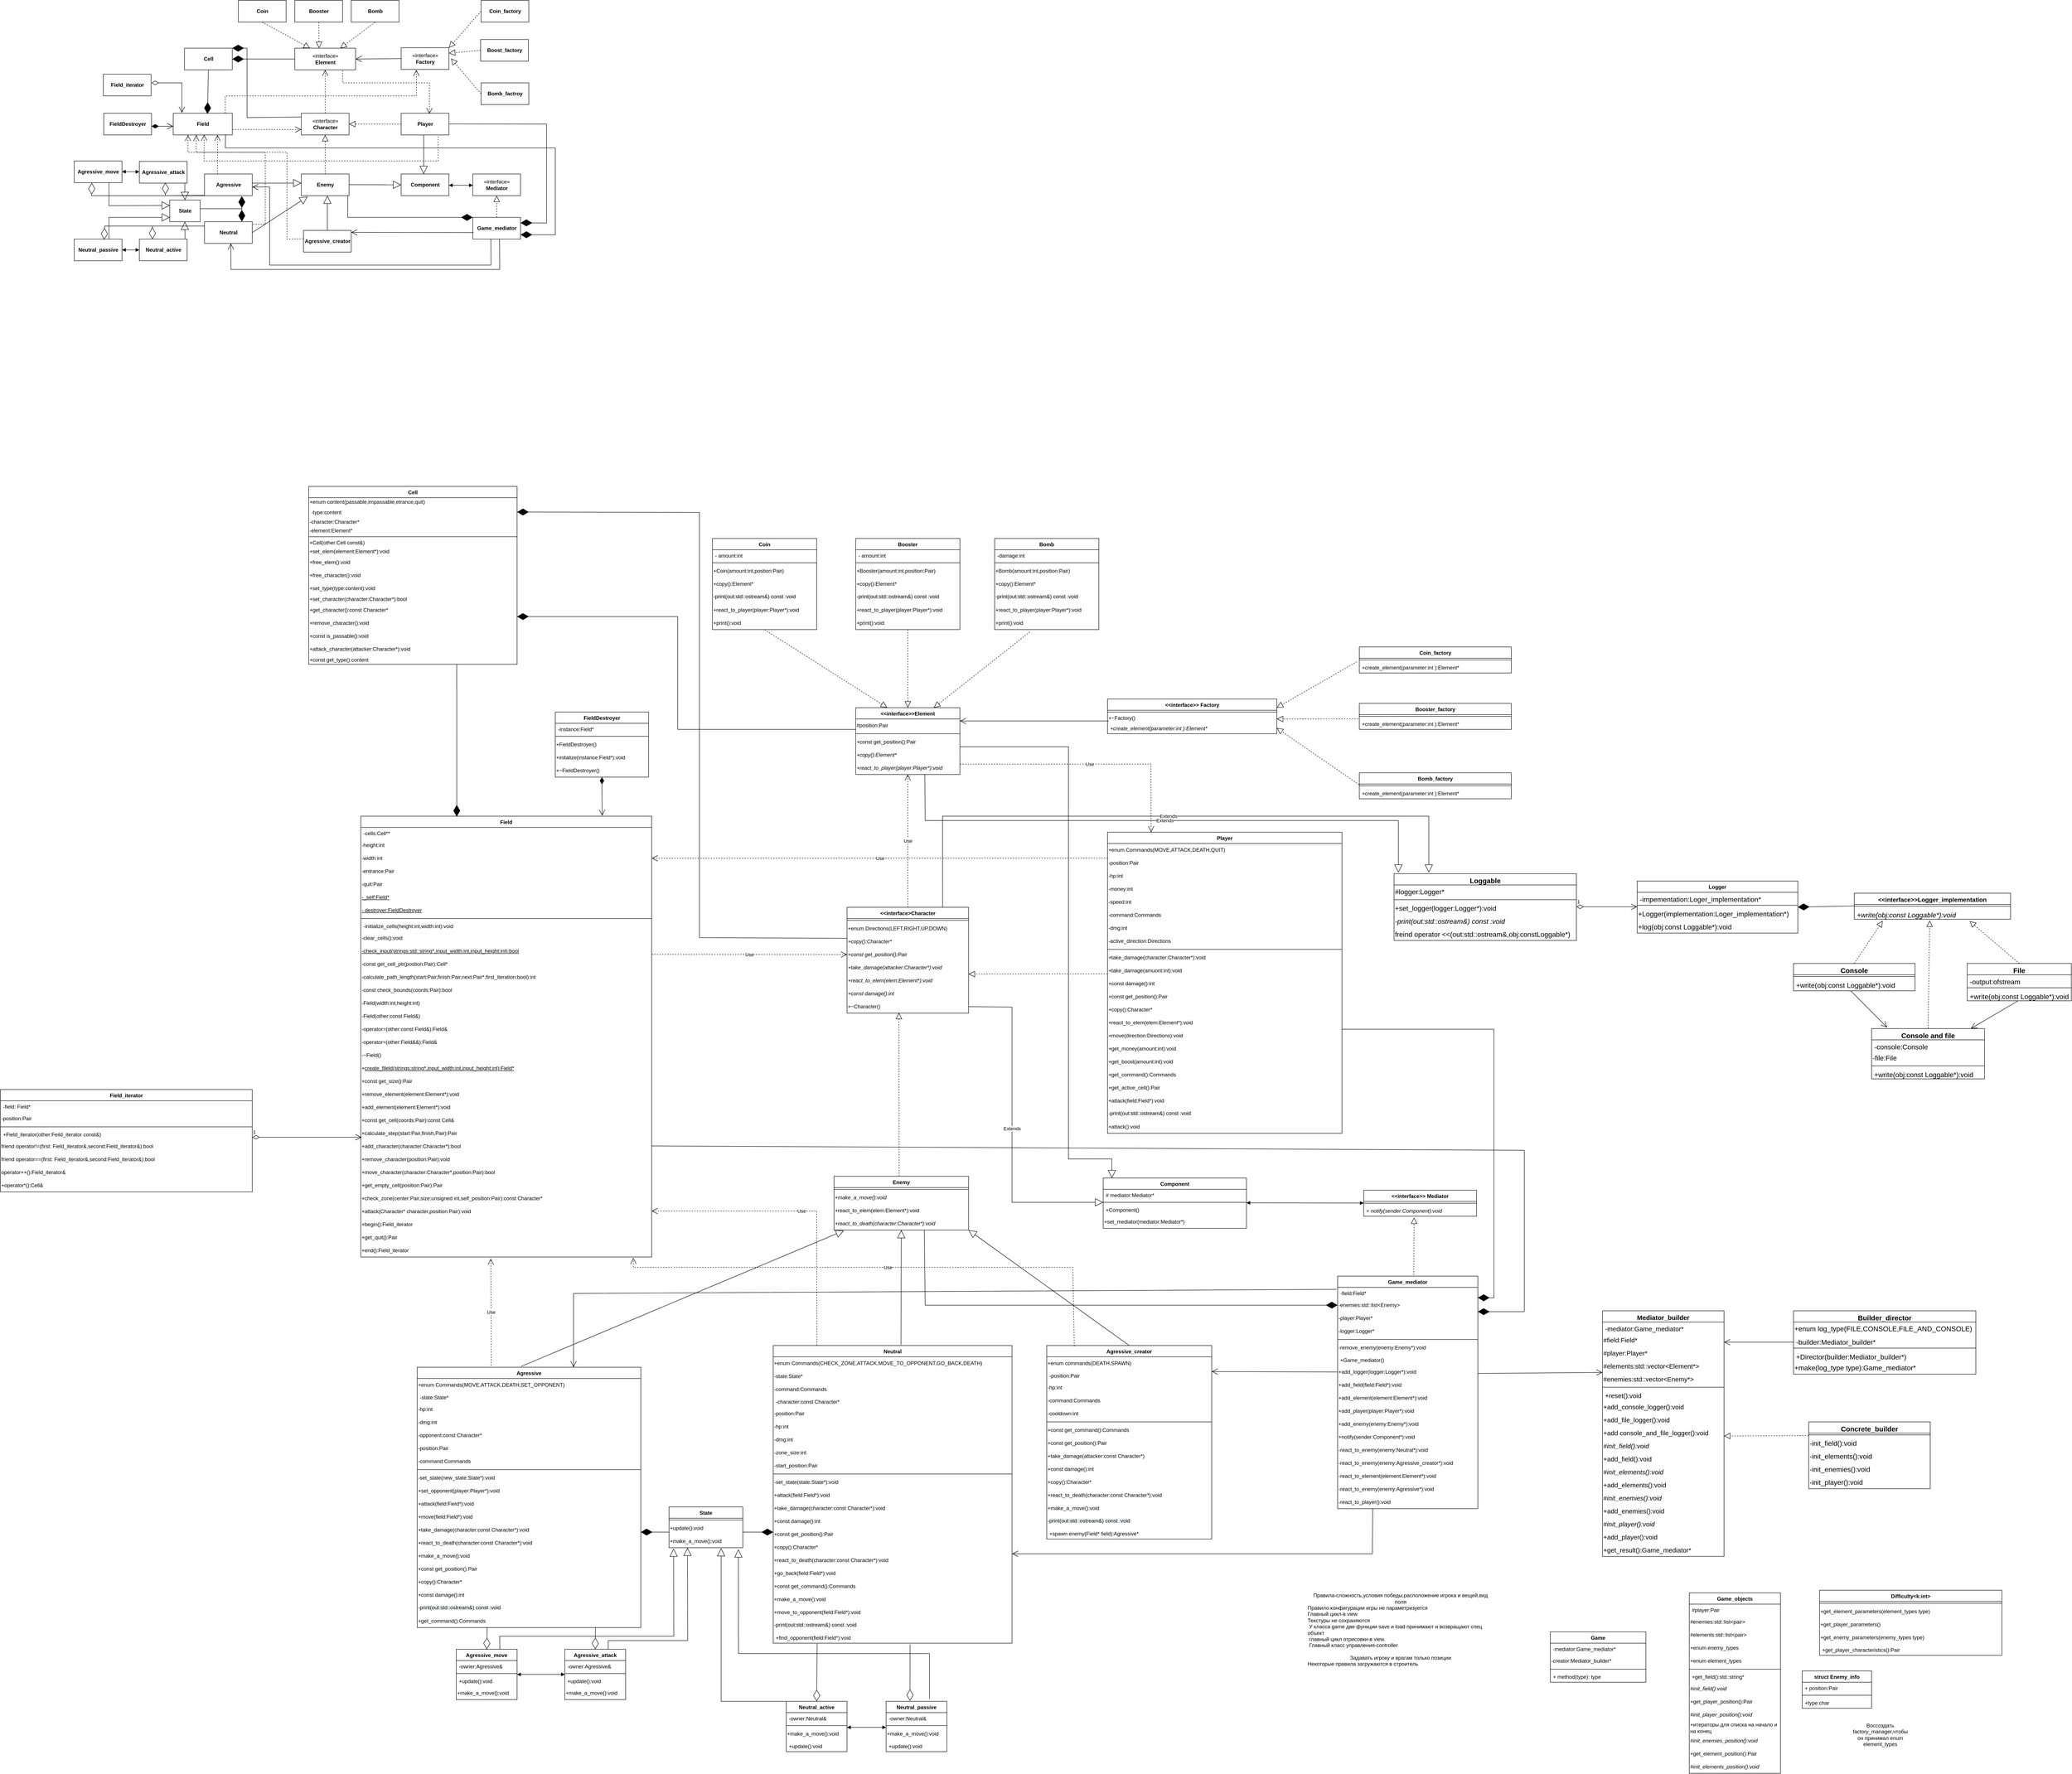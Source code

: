 <mxfile version="15.8.6" type="github">
  <diagram id="C5RBs43oDa-KdzZeNtuy" name="Page-1">
    <mxGraphModel dx="942" dy="2911" grid="1" gridSize="10" guides="1" tooltips="1" connect="1" arrows="1" fold="1" page="1" pageScale="1" pageWidth="827" pageHeight="1169" math="0" shadow="0">
      <root>
        <mxCell id="WIyWlLk6GJQsqaUBKTNV-0" />
        <mxCell id="WIyWlLk6GJQsqaUBKTNV-1" parent="WIyWlLk6GJQsqaUBKTNV-0" />
        <mxCell id="xsE1GSZscVZEgbZIW3LD-2" value="Cell" style="swimlane;fontStyle=1;align=center;verticalAlign=top;childLayout=stackLayout;horizontal=1;startSize=26;horizontalStack=0;resizeParent=1;resizeParentMax=0;resizeLast=0;collapsible=1;marginBottom=0;" parent="WIyWlLk6GJQsqaUBKTNV-1" vertex="1">
          <mxGeometry x="1500" y="-160" width="480" height="410" as="geometry" />
        </mxCell>
        <mxCell id="48n6h0wSSKRTp9PxJUe6-4" value="&lt;div align=&quot;left&quot;&gt;+enum content(passable,impassable,etrance,quit)&lt;/div&gt;" style="text;html=1;strokeColor=none;fillColor=none;align=left;verticalAlign=middle;whiteSpace=wrap;rounded=0;" parent="xsE1GSZscVZEgbZIW3LD-2" vertex="1">
          <mxGeometry y="26" width="480" height="20" as="geometry" />
        </mxCell>
        <mxCell id="xsE1GSZscVZEgbZIW3LD-3" value="-type:content" style="text;strokeColor=none;fillColor=none;align=left;verticalAlign=top;spacingLeft=4;spacingRight=4;overflow=hidden;rotatable=0;points=[[0,0.5],[1,0.5]];portConstraint=eastwest;" parent="xsE1GSZscVZEgbZIW3LD-2" vertex="1">
          <mxGeometry y="46" width="480" height="26" as="geometry" />
        </mxCell>
        <mxCell id="48n6h0wSSKRTp9PxJUe6-1" value="-character:Character*" style="text;html=1;strokeColor=none;fillColor=none;align=left;verticalAlign=middle;whiteSpace=wrap;rounded=0;" parent="xsE1GSZscVZEgbZIW3LD-2" vertex="1">
          <mxGeometry y="72" width="480" height="20" as="geometry" />
        </mxCell>
        <mxCell id="48n6h0wSSKRTp9PxJUe6-0" value="-element:Element*" style="text;html=1;strokeColor=none;fillColor=none;align=left;verticalAlign=middle;whiteSpace=wrap;rounded=0;" parent="xsE1GSZscVZEgbZIW3LD-2" vertex="1">
          <mxGeometry y="92" width="480" height="20" as="geometry" />
        </mxCell>
        <mxCell id="xsE1GSZscVZEgbZIW3LD-4" value="" style="line;strokeWidth=1;fillColor=none;align=left;verticalAlign=middle;spacingTop=-1;spacingLeft=3;spacingRight=3;rotatable=0;labelPosition=right;points=[];portConstraint=eastwest;" parent="xsE1GSZscVZEgbZIW3LD-2" vertex="1">
          <mxGeometry y="112" width="480" height="8" as="geometry" />
        </mxCell>
        <mxCell id="48n6h0wSSKRTp9PxJUe6-2" value="+Cell(other:Cell const&amp;amp;)" style="text;html=1;strokeColor=none;fillColor=none;align=left;verticalAlign=middle;whiteSpace=wrap;rounded=0;" parent="xsE1GSZscVZEgbZIW3LD-2" vertex="1">
          <mxGeometry y="120" width="480" height="20" as="geometry" />
        </mxCell>
        <mxCell id="48n6h0wSSKRTp9PxJUe6-5" value="+set_elem(element:Element*):void" style="text;html=1;strokeColor=none;fillColor=none;align=left;verticalAlign=middle;whiteSpace=wrap;rounded=0;" parent="xsE1GSZscVZEgbZIW3LD-2" vertex="1">
          <mxGeometry y="140" width="480" height="20" as="geometry" />
        </mxCell>
        <mxCell id="Z2aJX6nEWGfjd61N0Xnp-18" value="+free_elem():void" style="text;html=1;strokeColor=none;fillColor=none;align=left;verticalAlign=middle;whiteSpace=wrap;rounded=0;" parent="xsE1GSZscVZEgbZIW3LD-2" vertex="1">
          <mxGeometry y="160" width="480" height="30" as="geometry" />
        </mxCell>
        <mxCell id="Z2aJX6nEWGfjd61N0Xnp-19" value="+free_character():void" style="text;html=1;strokeColor=none;fillColor=none;align=left;verticalAlign=middle;whiteSpace=wrap;rounded=0;" parent="xsE1GSZscVZEgbZIW3LD-2" vertex="1">
          <mxGeometry y="190" width="480" height="30" as="geometry" />
        </mxCell>
        <mxCell id="grzV_4phDnwmopxn0Cy7-0" value="+set_type(type:content):void" style="text;html=1;strokeColor=none;fillColor=none;align=left;verticalAlign=middle;whiteSpace=wrap;rounded=0;" parent="xsE1GSZscVZEgbZIW3LD-2" vertex="1">
          <mxGeometry y="220" width="480" height="30" as="geometry" />
        </mxCell>
        <mxCell id="48n6h0wSSKRTp9PxJUe6-7" value="+set_character(character:Character*):bool" style="text;html=1;strokeColor=none;fillColor=none;align=left;verticalAlign=middle;whiteSpace=wrap;rounded=0;" parent="xsE1GSZscVZEgbZIW3LD-2" vertex="1">
          <mxGeometry y="250" width="480" height="20" as="geometry" />
        </mxCell>
        <mxCell id="Km_RlHxw6roVxN_tXcQw-22" value="+get_character():const Character*" style="text;html=1;strokeColor=none;fillColor=none;align=left;verticalAlign=middle;whiteSpace=wrap;rounded=0;" parent="xsE1GSZscVZEgbZIW3LD-2" vertex="1">
          <mxGeometry y="270" width="480" height="30" as="geometry" />
        </mxCell>
        <mxCell id="grzV_4phDnwmopxn0Cy7-1" value="+remove_character():void" style="text;html=1;strokeColor=none;fillColor=none;align=left;verticalAlign=middle;whiteSpace=wrap;rounded=0;" parent="xsE1GSZscVZEgbZIW3LD-2" vertex="1">
          <mxGeometry y="300" width="480" height="30" as="geometry" />
        </mxCell>
        <mxCell id="0X_hstR2CPrQsVV3YqNj-102" value="+const is_passable():void" style="text;html=1;strokeColor=none;fillColor=none;align=left;verticalAlign=middle;whiteSpace=wrap;rounded=0;" parent="xsE1GSZscVZEgbZIW3LD-2" vertex="1">
          <mxGeometry y="330" width="480" height="30" as="geometry" />
        </mxCell>
        <mxCell id="grzV_4phDnwmopxn0Cy7-2" value="+attack_character(attacker:Character*):void" style="text;html=1;strokeColor=none;fillColor=none;align=left;verticalAlign=middle;whiteSpace=wrap;rounded=0;" parent="xsE1GSZscVZEgbZIW3LD-2" vertex="1">
          <mxGeometry y="360" width="480" height="30" as="geometry" />
        </mxCell>
        <mxCell id="48n6h0wSSKRTp9PxJUe6-8" value="+const get_type():content" style="text;html=1;strokeColor=none;fillColor=none;align=left;verticalAlign=middle;whiteSpace=wrap;rounded=0;" parent="xsE1GSZscVZEgbZIW3LD-2" vertex="1">
          <mxGeometry y="390" width="480" height="20" as="geometry" />
        </mxCell>
        <mxCell id="tWoFjFqfNtR5iYeBHFU--7" value="&lt;&lt;interface&gt;&gt; Factory" style="swimlane;fontStyle=1;align=center;verticalAlign=top;childLayout=stackLayout;horizontal=1;startSize=26;horizontalStack=0;resizeParent=1;resizeParentMax=0;resizeLast=0;collapsible=1;marginBottom=0;" parent="WIyWlLk6GJQsqaUBKTNV-1" vertex="1">
          <mxGeometry x="3340" y="330" width="390" height="80" as="geometry" />
        </mxCell>
        <mxCell id="tWoFjFqfNtR5iYeBHFU--9" value="" style="line;strokeWidth=1;fillColor=none;align=left;verticalAlign=middle;spacingTop=-1;spacingLeft=3;spacingRight=3;rotatable=0;labelPosition=right;points=[];portConstraint=eastwest;" parent="tWoFjFqfNtR5iYeBHFU--7" vertex="1">
          <mxGeometry y="26" width="390" height="8" as="geometry" />
        </mxCell>
        <mxCell id="McNXj-3BcxCFr41HC3wK-5" value="+~Factory()" style="text;html=1;strokeColor=none;fillColor=none;align=left;verticalAlign=middle;whiteSpace=wrap;rounded=0;" parent="tWoFjFqfNtR5iYeBHFU--7" vertex="1">
          <mxGeometry y="34" width="390" height="20" as="geometry" />
        </mxCell>
        <mxCell id="tWoFjFqfNtR5iYeBHFU--10" value="+create_element(parameter:int ):Element*" style="text;strokeColor=none;fillColor=none;align=left;verticalAlign=top;spacingLeft=4;spacingRight=4;overflow=hidden;rotatable=0;points=[[0,0.5],[1,0.5]];portConstraint=eastwest;fontStyle=2" parent="tWoFjFqfNtR5iYeBHFU--7" vertex="1">
          <mxGeometry y="54" width="390" height="26" as="geometry" />
        </mxCell>
        <mxCell id="McNXj-3BcxCFr41HC3wK-1" value="&lt;&lt;interface&gt;&gt;Element&#xa;" style="swimlane;fontStyle=1;align=center;verticalAlign=top;childLayout=stackLayout;horizontal=1;startSize=26;horizontalStack=0;resizeParent=1;resizeParentMax=0;resizeLast=0;collapsible=1;marginBottom=0;" parent="WIyWlLk6GJQsqaUBKTNV-1" vertex="1">
          <mxGeometry x="2760" y="350" width="240" height="154" as="geometry" />
        </mxCell>
        <mxCell id="Z2aJX6nEWGfjd61N0Xnp-12" value="#position:Pair" style="text;html=1;strokeColor=none;fillColor=none;align=left;verticalAlign=middle;whiteSpace=wrap;rounded=0;" parent="McNXj-3BcxCFr41HC3wK-1" vertex="1">
          <mxGeometry y="26" width="240" height="30" as="geometry" />
        </mxCell>
        <mxCell id="McNXj-3BcxCFr41HC3wK-3" value="" style="line;strokeWidth=1;fillColor=none;align=left;verticalAlign=middle;spacingTop=-1;spacingLeft=3;spacingRight=3;rotatable=0;labelPosition=right;points=[];portConstraint=eastwest;" parent="McNXj-3BcxCFr41HC3wK-1" vertex="1">
          <mxGeometry y="56" width="240" height="8" as="geometry" />
        </mxCell>
        <mxCell id="Z2aJX6nEWGfjd61N0Xnp-17" value="+const get_position():Pair" style="text;html=1;strokeColor=none;fillColor=none;align=left;verticalAlign=middle;whiteSpace=wrap;rounded=0;" parent="McNXj-3BcxCFr41HC3wK-1" vertex="1">
          <mxGeometry y="64" width="240" height="30" as="geometry" />
        </mxCell>
        <mxCell id="Ug6BfeDQTz1O-QkU39ld-2" value="&lt;i&gt;+copy():Element*&lt;/i&gt;" style="text;html=1;strokeColor=none;fillColor=none;align=left;verticalAlign=middle;whiteSpace=wrap;rounded=0;" parent="McNXj-3BcxCFr41HC3wK-1" vertex="1">
          <mxGeometry y="94" width="240" height="30" as="geometry" />
        </mxCell>
        <mxCell id="oonbf2Go2FuBxZeRhi8Y-2" value="&lt;i&gt;+react_to_player(player:Player*):void&lt;/i&gt;" style="text;html=1;strokeColor=none;fillColor=none;align=left;verticalAlign=middle;whiteSpace=wrap;rounded=0;" parent="McNXj-3BcxCFr41HC3wK-1" vertex="1">
          <mxGeometry y="124" width="240" height="30" as="geometry" />
        </mxCell>
        <mxCell id="0X_hstR2CPrQsVV3YqNj-104" value="" style="endArrow=diamondThin;endFill=1;endSize=24;html=1;rounded=0;entryX=0;entryY=0.5;entryDx=0;entryDy=0;" parent="McNXj-3BcxCFr41HC3wK-1" edge="1">
          <mxGeometry width="160" relative="1" as="geometry">
            <mxPoint y="50" as="sourcePoint" />
            <mxPoint x="-780" y="-210" as="targetPoint" />
            <Array as="points">
              <mxPoint x="-410" y="50" />
              <mxPoint x="-410" y="-210" />
            </Array>
          </mxGeometry>
        </mxCell>
        <mxCell id="McNXj-3BcxCFr41HC3wK-9" value="Coin&#xa;" style="swimlane;fontStyle=1;align=center;verticalAlign=top;childLayout=stackLayout;horizontal=1;startSize=26;horizontalStack=0;resizeParent=1;resizeParentMax=0;resizeLast=0;collapsible=1;marginBottom=0;" parent="WIyWlLk6GJQsqaUBKTNV-1" vertex="1">
          <mxGeometry x="2430" y="-40" width="240" height="210" as="geometry" />
        </mxCell>
        <mxCell id="McNXj-3BcxCFr41HC3wK-10" value="- amount:int" style="text;strokeColor=none;fillColor=none;align=left;verticalAlign=top;spacingLeft=4;spacingRight=4;overflow=hidden;rotatable=0;points=[[0,0.5],[1,0.5]];portConstraint=eastwest;" parent="McNXj-3BcxCFr41HC3wK-9" vertex="1">
          <mxGeometry y="26" width="240" height="26" as="geometry" />
        </mxCell>
        <mxCell id="McNXj-3BcxCFr41HC3wK-11" value="" style="line;strokeWidth=1;fillColor=none;align=left;verticalAlign=middle;spacingTop=-1;spacingLeft=3;spacingRight=3;rotatable=0;labelPosition=right;points=[];portConstraint=eastwest;" parent="McNXj-3BcxCFr41HC3wK-9" vertex="1">
          <mxGeometry y="52" width="240" height="8" as="geometry" />
        </mxCell>
        <mxCell id="Z2aJX6nEWGfjd61N0Xnp-14" value="+Coin(amount:int,postion:Pair)" style="text;html=1;strokeColor=none;fillColor=none;align=left;verticalAlign=middle;whiteSpace=wrap;rounded=0;" parent="McNXj-3BcxCFr41HC3wK-9" vertex="1">
          <mxGeometry y="60" width="240" height="30" as="geometry" />
        </mxCell>
        <mxCell id="Ug6BfeDQTz1O-QkU39ld-5" value="+copy():Element*" style="text;html=1;strokeColor=none;fillColor=none;align=left;verticalAlign=middle;whiteSpace=wrap;rounded=0;" parent="McNXj-3BcxCFr41HC3wK-9" vertex="1">
          <mxGeometry y="90" width="240" height="30" as="geometry" />
        </mxCell>
        <mxCell id="mCx4avNkeT8saz0xUKcP-4" value="&lt;span style=&quot;color: rgb(0 , 0 , 0) ; font-family: &amp;#34;helvetica&amp;#34; ; font-size: 12px ; font-weight: 400 ; letter-spacing: normal ; text-align: left ; text-indent: 0px ; text-transform: none ; word-spacing: 0px ; background-color: rgb(248 , 249 , 250)&quot;&gt;-print(out:std::ostream&amp;amp;) const :void&lt;/span&gt;" style="text;whiteSpace=wrap;html=1;fontSize=12;" parent="McNXj-3BcxCFr41HC3wK-9" vertex="1">
          <mxGeometry y="120" width="240" height="30" as="geometry" />
        </mxCell>
        <mxCell id="oonbf2Go2FuBxZeRhi8Y-3" value="+react_to_player(player:Player*):void" style="text;html=1;strokeColor=none;fillColor=none;align=left;verticalAlign=middle;whiteSpace=wrap;rounded=0;" parent="McNXj-3BcxCFr41HC3wK-9" vertex="1">
          <mxGeometry y="150" width="240" height="30" as="geometry" />
        </mxCell>
        <mxCell id="GG4XUn2FxnZlyrhbKbJu-27" value="+print():void" style="text;html=1;strokeColor=none;fillColor=none;align=left;verticalAlign=middle;whiteSpace=wrap;rounded=0;" parent="McNXj-3BcxCFr41HC3wK-9" vertex="1">
          <mxGeometry y="180" width="240" height="30" as="geometry" />
        </mxCell>
        <mxCell id="McNXj-3BcxCFr41HC3wK-15" value="Booster" style="swimlane;fontStyle=1;align=center;verticalAlign=top;childLayout=stackLayout;horizontal=1;startSize=26;horizontalStack=0;resizeParent=1;resizeParentMax=0;resizeLast=0;collapsible=1;marginBottom=0;" parent="WIyWlLk6GJQsqaUBKTNV-1" vertex="1">
          <mxGeometry x="2760" y="-40" width="240" height="210" as="geometry" />
        </mxCell>
        <mxCell id="McNXj-3BcxCFr41HC3wK-16" value="- amount:int" style="text;strokeColor=none;fillColor=none;align=left;verticalAlign=top;spacingLeft=4;spacingRight=4;overflow=hidden;rotatable=0;points=[[0,0.5],[1,0.5]];portConstraint=eastwest;" parent="McNXj-3BcxCFr41HC3wK-15" vertex="1">
          <mxGeometry y="26" width="240" height="26" as="geometry" />
        </mxCell>
        <mxCell id="McNXj-3BcxCFr41HC3wK-17" value="" style="line;strokeWidth=1;fillColor=none;align=left;verticalAlign=middle;spacingTop=-1;spacingLeft=3;spacingRight=3;rotatable=0;labelPosition=right;points=[];portConstraint=eastwest;" parent="McNXj-3BcxCFr41HC3wK-15" vertex="1">
          <mxGeometry y="52" width="240" height="8" as="geometry" />
        </mxCell>
        <mxCell id="Z2aJX6nEWGfjd61N0Xnp-15" value="+Booster(amount:int,position:Pair)" style="text;html=1;strokeColor=none;fillColor=none;align=left;verticalAlign=middle;whiteSpace=wrap;rounded=0;" parent="McNXj-3BcxCFr41HC3wK-15" vertex="1">
          <mxGeometry y="60" width="240" height="30" as="geometry" />
        </mxCell>
        <mxCell id="Ug6BfeDQTz1O-QkU39ld-4" value="+copy():Element*" style="text;html=1;strokeColor=none;fillColor=none;align=left;verticalAlign=middle;whiteSpace=wrap;rounded=0;" parent="McNXj-3BcxCFr41HC3wK-15" vertex="1">
          <mxGeometry y="90" width="240" height="30" as="geometry" />
        </mxCell>
        <mxCell id="mCx4avNkeT8saz0xUKcP-3" value="&lt;span style=&quot;color: rgb(0 , 0 , 0) ; font-family: &amp;#34;helvetica&amp;#34; ; font-size: 12px ; font-weight: 400 ; letter-spacing: normal ; text-align: left ; text-indent: 0px ; text-transform: none ; word-spacing: 0px ; background-color: rgb(248 , 249 , 250)&quot;&gt;-print(out:std::ostream&amp;amp;) const :void&lt;/span&gt;" style="text;whiteSpace=wrap;html=1;fontSize=12;" parent="McNXj-3BcxCFr41HC3wK-15" vertex="1">
          <mxGeometry y="120" width="240" height="30" as="geometry" />
        </mxCell>
        <mxCell id="oonbf2Go2FuBxZeRhi8Y-4" value="+react_to_player(player:Player*):void" style="text;html=1;strokeColor=none;fillColor=none;align=left;verticalAlign=middle;whiteSpace=wrap;rounded=0;" parent="McNXj-3BcxCFr41HC3wK-15" vertex="1">
          <mxGeometry y="150" width="240" height="30" as="geometry" />
        </mxCell>
        <mxCell id="GG4XUn2FxnZlyrhbKbJu-25" value="+print():void" style="text;html=1;strokeColor=none;fillColor=none;align=left;verticalAlign=middle;whiteSpace=wrap;rounded=0;" parent="McNXj-3BcxCFr41HC3wK-15" vertex="1">
          <mxGeometry y="180" width="240" height="30" as="geometry" />
        </mxCell>
        <mxCell id="el9_5BR20MesqiRmmWId-0" value="Bomb" style="swimlane;fontStyle=1;align=center;verticalAlign=top;childLayout=stackLayout;horizontal=1;startSize=26;horizontalStack=0;resizeParent=1;resizeParentMax=0;resizeLast=0;collapsible=1;marginBottom=0;" parent="WIyWlLk6GJQsqaUBKTNV-1" vertex="1">
          <mxGeometry x="3080" y="-40" width="240" height="210" as="geometry" />
        </mxCell>
        <mxCell id="el9_5BR20MesqiRmmWId-1" value="-damage:int" style="text;strokeColor=none;fillColor=none;align=left;verticalAlign=top;spacingLeft=4;spacingRight=4;overflow=hidden;rotatable=0;points=[[0,0.5],[1,0.5]];portConstraint=eastwest;" parent="el9_5BR20MesqiRmmWId-0" vertex="1">
          <mxGeometry y="26" width="240" height="26" as="geometry" />
        </mxCell>
        <mxCell id="el9_5BR20MesqiRmmWId-2" value="" style="line;strokeWidth=1;fillColor=none;align=left;verticalAlign=middle;spacingTop=-1;spacingLeft=3;spacingRight=3;rotatable=0;labelPosition=right;points=[];portConstraint=eastwest;" parent="el9_5BR20MesqiRmmWId-0" vertex="1">
          <mxGeometry y="52" width="240" height="8" as="geometry" />
        </mxCell>
        <mxCell id="Z2aJX6nEWGfjd61N0Xnp-16" value="+Bomb(amount:int,position:Pair)" style="text;html=1;strokeColor=none;fillColor=none;align=left;verticalAlign=middle;whiteSpace=wrap;rounded=0;" parent="el9_5BR20MesqiRmmWId-0" vertex="1">
          <mxGeometry y="60" width="240" height="30" as="geometry" />
        </mxCell>
        <mxCell id="Ug6BfeDQTz1O-QkU39ld-3" value="+copy():Element*" style="text;html=1;strokeColor=none;fillColor=none;align=left;verticalAlign=middle;whiteSpace=wrap;rounded=0;" parent="el9_5BR20MesqiRmmWId-0" vertex="1">
          <mxGeometry y="90" width="240" height="30" as="geometry" />
        </mxCell>
        <mxCell id="mCx4avNkeT8saz0xUKcP-2" value="&lt;span style=&quot;color: rgb(0 , 0 , 0) ; font-family: &amp;#34;helvetica&amp;#34; ; font-size: 12px ; font-weight: 400 ; letter-spacing: normal ; text-align: left ; text-indent: 0px ; text-transform: none ; word-spacing: 0px ; background-color: rgb(248 , 249 , 250)&quot;&gt;-print(out:std::ostream&amp;amp;) const :void&lt;/span&gt;" style="text;whiteSpace=wrap;html=1;fontSize=12;" parent="el9_5BR20MesqiRmmWId-0" vertex="1">
          <mxGeometry y="120" width="240" height="30" as="geometry" />
        </mxCell>
        <mxCell id="oonbf2Go2FuBxZeRhi8Y-5" value="+react_to_player(player:Player*):void" style="text;html=1;strokeColor=none;fillColor=none;align=left;verticalAlign=middle;whiteSpace=wrap;rounded=0;" parent="el9_5BR20MesqiRmmWId-0" vertex="1">
          <mxGeometry y="150" width="240" height="30" as="geometry" />
        </mxCell>
        <mxCell id="GG4XUn2FxnZlyrhbKbJu-26" value="+print():void" style="text;html=1;strokeColor=none;fillColor=none;align=left;verticalAlign=middle;whiteSpace=wrap;rounded=0;" parent="el9_5BR20MesqiRmmWId-0" vertex="1">
          <mxGeometry y="180" width="240" height="30" as="geometry" />
        </mxCell>
        <mxCell id="el9_5BR20MesqiRmmWId-6" value="Coin_factory" style="swimlane;fontStyle=1;align=center;verticalAlign=top;childLayout=stackLayout;horizontal=1;startSize=26;horizontalStack=0;resizeParent=1;resizeParentMax=0;resizeLast=0;collapsible=1;marginBottom=0;" parent="WIyWlLk6GJQsqaUBKTNV-1" vertex="1">
          <mxGeometry x="3920" y="210" width="350" height="60" as="geometry" />
        </mxCell>
        <mxCell id="el9_5BR20MesqiRmmWId-8" value="" style="line;strokeWidth=1;fillColor=none;align=left;verticalAlign=middle;spacingTop=-1;spacingLeft=3;spacingRight=3;rotatable=0;labelPosition=right;points=[];portConstraint=eastwest;" parent="el9_5BR20MesqiRmmWId-6" vertex="1">
          <mxGeometry y="26" width="350" height="8" as="geometry" />
        </mxCell>
        <mxCell id="el9_5BR20MesqiRmmWId-10" value="+create_element(parameter:int ):Element*" style="text;strokeColor=none;fillColor=none;align=left;verticalAlign=top;spacingLeft=4;spacingRight=4;overflow=hidden;rotatable=0;points=[[0,0.5],[1,0.5]];portConstraint=eastwest;fontStyle=0" parent="el9_5BR20MesqiRmmWId-6" vertex="1">
          <mxGeometry y="34" width="350" height="26" as="geometry" />
        </mxCell>
        <mxCell id="8DYW9aeiwufktY21G8mX-1" value="Booster_factory" style="swimlane;fontStyle=1;align=center;verticalAlign=top;childLayout=stackLayout;horizontal=1;startSize=26;horizontalStack=0;resizeParent=1;resizeParentMax=0;resizeLast=0;collapsible=1;marginBottom=0;" parent="WIyWlLk6GJQsqaUBKTNV-1" vertex="1">
          <mxGeometry x="3920" y="340" width="350" height="60" as="geometry" />
        </mxCell>
        <mxCell id="8DYW9aeiwufktY21G8mX-2" value="" style="line;strokeWidth=1;fillColor=none;align=left;verticalAlign=middle;spacingTop=-1;spacingLeft=3;spacingRight=3;rotatable=0;labelPosition=right;points=[];portConstraint=eastwest;" parent="8DYW9aeiwufktY21G8mX-1" vertex="1">
          <mxGeometry y="26" width="350" height="8" as="geometry" />
        </mxCell>
        <mxCell id="8DYW9aeiwufktY21G8mX-3" value="+create_element(parameter:int ):Element*" style="text;strokeColor=none;fillColor=none;align=left;verticalAlign=top;spacingLeft=4;spacingRight=4;overflow=hidden;rotatable=0;points=[[0,0.5],[1,0.5]];portConstraint=eastwest;fontStyle=0" parent="8DYW9aeiwufktY21G8mX-1" vertex="1">
          <mxGeometry y="34" width="350" height="26" as="geometry" />
        </mxCell>
        <mxCell id="8DYW9aeiwufktY21G8mX-4" value="Bomb_factory" style="swimlane;fontStyle=1;align=center;verticalAlign=top;childLayout=stackLayout;horizontal=1;startSize=26;horizontalStack=0;resizeParent=1;resizeParentMax=0;resizeLast=0;collapsible=1;marginBottom=0;" parent="WIyWlLk6GJQsqaUBKTNV-1" vertex="1">
          <mxGeometry x="3920" y="500" width="350" height="60" as="geometry" />
        </mxCell>
        <mxCell id="8DYW9aeiwufktY21G8mX-5" value="" style="line;strokeWidth=1;fillColor=none;align=left;verticalAlign=middle;spacingTop=-1;spacingLeft=3;spacingRight=3;rotatable=0;labelPosition=right;points=[];portConstraint=eastwest;" parent="8DYW9aeiwufktY21G8mX-4" vertex="1">
          <mxGeometry y="26" width="350" height="8" as="geometry" />
        </mxCell>
        <mxCell id="8DYW9aeiwufktY21G8mX-6" value="+create_element(parameter:int ):Element*" style="text;strokeColor=none;fillColor=none;align=left;verticalAlign=top;spacingLeft=4;spacingRight=4;overflow=hidden;rotatable=0;points=[[0,0.5],[1,0.5]];portConstraint=eastwest;fontStyle=0" parent="8DYW9aeiwufktY21G8mX-4" vertex="1">
          <mxGeometry y="34" width="350" height="26" as="geometry" />
        </mxCell>
        <mxCell id="Iwc6zqxQIkc-S9eKUuf3-0" value="Field" style="swimlane;fontStyle=1;align=center;verticalAlign=top;childLayout=stackLayout;horizontal=1;startSize=26;horizontalStack=0;resizeParent=1;resizeParentMax=0;resizeLast=0;collapsible=1;marginBottom=0;" parent="WIyWlLk6GJQsqaUBKTNV-1" vertex="1">
          <mxGeometry x="1620" y="600" width="670" height="1016" as="geometry" />
        </mxCell>
        <mxCell id="Iwc6zqxQIkc-S9eKUuf3-1" value="-cells:Cell**" style="text;strokeColor=none;fillColor=none;align=left;verticalAlign=top;spacingLeft=4;spacingRight=4;overflow=hidden;rotatable=0;points=[[0,0.5],[1,0.5]];portConstraint=eastwest;" parent="Iwc6zqxQIkc-S9eKUuf3-0" vertex="1">
          <mxGeometry y="26" width="670" height="26" as="geometry" />
        </mxCell>
        <mxCell id="GG4XUn2FxnZlyrhbKbJu-0" value="-height:int" style="text;html=1;strokeColor=none;fillColor=none;align=left;verticalAlign=middle;whiteSpace=wrap;rounded=0;" parent="Iwc6zqxQIkc-S9eKUuf3-0" vertex="1">
          <mxGeometry y="52" width="670" height="30" as="geometry" />
        </mxCell>
        <mxCell id="GG4XUn2FxnZlyrhbKbJu-1" value="-width:int" style="text;html=1;strokeColor=none;fillColor=none;align=left;verticalAlign=middle;whiteSpace=wrap;rounded=0;" parent="Iwc6zqxQIkc-S9eKUuf3-0" vertex="1">
          <mxGeometry y="82" width="670" height="30" as="geometry" />
        </mxCell>
        <mxCell id="GG4XUn2FxnZlyrhbKbJu-2" value="-entrance:Pair" style="text;html=1;strokeColor=none;fillColor=none;align=left;verticalAlign=middle;whiteSpace=wrap;rounded=0;" parent="Iwc6zqxQIkc-S9eKUuf3-0" vertex="1">
          <mxGeometry y="112" width="670" height="30" as="geometry" />
        </mxCell>
        <mxCell id="GG4XUn2FxnZlyrhbKbJu-3" value="-quit:Pair" style="text;html=1;strokeColor=none;fillColor=none;align=left;verticalAlign=middle;whiteSpace=wrap;rounded=0;" parent="Iwc6zqxQIkc-S9eKUuf3-0" vertex="1">
          <mxGeometry y="142" width="670" height="30" as="geometry" />
        </mxCell>
        <mxCell id="tuSI-3SOKSr631faxkzB-22" value="&lt;u&gt;-_self:Field*&lt;/u&gt;" style="text;html=1;strokeColor=none;fillColor=none;align=left;verticalAlign=middle;whiteSpace=wrap;rounded=0;" parent="Iwc6zqxQIkc-S9eKUuf3-0" vertex="1">
          <mxGeometry y="172" width="670" height="30" as="geometry" />
        </mxCell>
        <mxCell id="tuSI-3SOKSr631faxkzB-23" value="&lt;u&gt;- destroyer:FieldDestroyer&lt;/u&gt;" style="text;html=1;strokeColor=none;fillColor=none;align=left;verticalAlign=middle;whiteSpace=wrap;rounded=0;" parent="Iwc6zqxQIkc-S9eKUuf3-0" vertex="1">
          <mxGeometry y="202" width="670" height="30" as="geometry" />
        </mxCell>
        <mxCell id="Iwc6zqxQIkc-S9eKUuf3-2" value="" style="line;strokeWidth=1;fillColor=none;align=left;verticalAlign=middle;spacingTop=-1;spacingLeft=3;spacingRight=3;rotatable=0;labelPosition=right;points=[];portConstraint=eastwest;" parent="Iwc6zqxQIkc-S9eKUuf3-0" vertex="1">
          <mxGeometry y="232" width="670" height="8" as="geometry" />
        </mxCell>
        <mxCell id="Iwc6zqxQIkc-S9eKUuf3-3" value="-initialize_cells(height:int,width:int):void" style="text;strokeColor=none;fillColor=none;align=left;verticalAlign=top;spacingLeft=4;spacingRight=4;overflow=hidden;rotatable=0;points=[[0,0.5],[1,0.5]];portConstraint=eastwest;" parent="Iwc6zqxQIkc-S9eKUuf3-0" vertex="1">
          <mxGeometry y="240" width="670" height="26" as="geometry" />
        </mxCell>
        <mxCell id="tuSI-3SOKSr631faxkzB-24" value="-clear_cells():void" style="text;html=1;strokeColor=none;fillColor=none;align=left;verticalAlign=middle;whiteSpace=wrap;rounded=0;" parent="Iwc6zqxQIkc-S9eKUuf3-0" vertex="1">
          <mxGeometry y="266" width="670" height="30" as="geometry" />
        </mxCell>
        <mxCell id="tuSI-3SOKSr631faxkzB-25" value="&lt;u&gt;-check_input(strings:std::string*,input_width:int,input_height:int):bool&lt;/u&gt;" style="text;html=1;strokeColor=none;fillColor=none;align=left;verticalAlign=middle;whiteSpace=wrap;rounded=0;" parent="Iwc6zqxQIkc-S9eKUuf3-0" vertex="1">
          <mxGeometry y="296" width="670" height="30" as="geometry" />
        </mxCell>
        <mxCell id="tuSI-3SOKSr631faxkzB-26" value="-const get_cell_ptr(postion:Pair):Cell*" style="text;html=1;strokeColor=none;fillColor=none;align=left;verticalAlign=middle;whiteSpace=wrap;rounded=0;" parent="Iwc6zqxQIkc-S9eKUuf3-0" vertex="1">
          <mxGeometry y="326" width="670" height="30" as="geometry" />
        </mxCell>
        <mxCell id="tuSI-3SOKSr631faxkzB-27" value="-calculate_path_length(start:Pair,finish:Pair,next:Pair*,first_iteration:bool):int" style="text;html=1;strokeColor=none;fillColor=none;align=left;verticalAlign=middle;whiteSpace=wrap;rounded=0;" parent="Iwc6zqxQIkc-S9eKUuf3-0" vertex="1">
          <mxGeometry y="356" width="670" height="30" as="geometry" />
        </mxCell>
        <mxCell id="tuSI-3SOKSr631faxkzB-28" value="-const check_bounds(coords:Pair):bool" style="text;html=1;strokeColor=none;fillColor=none;align=left;verticalAlign=middle;whiteSpace=wrap;rounded=0;" parent="Iwc6zqxQIkc-S9eKUuf3-0" vertex="1">
          <mxGeometry y="386" width="670" height="30" as="geometry" />
        </mxCell>
        <mxCell id="GG4XUn2FxnZlyrhbKbJu-5" value="-Field(width:int,height:int)" style="text;html=1;strokeColor=none;fillColor=none;align=left;verticalAlign=middle;whiteSpace=wrap;rounded=0;" parent="Iwc6zqxQIkc-S9eKUuf3-0" vertex="1">
          <mxGeometry y="416" width="670" height="30" as="geometry" />
        </mxCell>
        <mxCell id="GG4XUn2FxnZlyrhbKbJu-6" value="-Field(other:const Field&amp;amp;)" style="text;html=1;strokeColor=none;fillColor=none;align=left;verticalAlign=middle;whiteSpace=wrap;rounded=0;" parent="Iwc6zqxQIkc-S9eKUuf3-0" vertex="1">
          <mxGeometry y="446" width="670" height="30" as="geometry" />
        </mxCell>
        <mxCell id="GG4XUn2FxnZlyrhbKbJu-7" value="-operator=(other:const Field&amp;amp;):Field&amp;amp;" style="text;html=1;strokeColor=none;fillColor=none;align=left;verticalAlign=middle;whiteSpace=wrap;rounded=0;" parent="Iwc6zqxQIkc-S9eKUuf3-0" vertex="1">
          <mxGeometry y="476" width="670" height="30" as="geometry" />
        </mxCell>
        <mxCell id="GG4XUn2FxnZlyrhbKbJu-8" value="-operator=(other:Field&amp;amp;&amp;amp;):Field&amp;amp;" style="text;html=1;strokeColor=none;fillColor=none;align=left;verticalAlign=middle;whiteSpace=wrap;rounded=0;" parent="Iwc6zqxQIkc-S9eKUuf3-0" vertex="1">
          <mxGeometry y="506" width="670" height="30" as="geometry" />
        </mxCell>
        <mxCell id="tuSI-3SOKSr631faxkzB-29" value="-~Field()" style="text;html=1;strokeColor=none;fillColor=none;align=left;verticalAlign=middle;whiteSpace=wrap;rounded=0;" parent="Iwc6zqxQIkc-S9eKUuf3-0" vertex="1">
          <mxGeometry y="536" width="670" height="30" as="geometry" />
        </mxCell>
        <mxCell id="MBrvf-cVYj65ZBORAVVF-1" value="+&lt;u&gt;create_fileld(strings:string*,input_width:int,input_height:int):Field*&lt;/u&gt;" style="text;html=1;strokeColor=none;fillColor=none;align=left;verticalAlign=middle;whiteSpace=wrap;rounded=0;" parent="Iwc6zqxQIkc-S9eKUuf3-0" vertex="1">
          <mxGeometry y="566" width="670" height="30" as="geometry" />
        </mxCell>
        <mxCell id="GG4XUn2FxnZlyrhbKbJu-9" value="+const get_size():Pair" style="text;html=1;strokeColor=none;fillColor=none;align=left;verticalAlign=middle;whiteSpace=wrap;rounded=0;" parent="Iwc6zqxQIkc-S9eKUuf3-0" vertex="1">
          <mxGeometry y="596" width="670" height="30" as="geometry" />
        </mxCell>
        <mxCell id="OBYgAGZ-wA5wDuAJARTX-8" value="+remove_element(element:Element*):void" style="text;html=1;strokeColor=none;fillColor=none;align=left;verticalAlign=middle;whiteSpace=wrap;rounded=0;" parent="Iwc6zqxQIkc-S9eKUuf3-0" vertex="1">
          <mxGeometry y="626" width="670" height="30" as="geometry" />
        </mxCell>
        <mxCell id="GG4XUn2FxnZlyrhbKbJu-11" value="+add_element(element:Element*):void" style="text;html=1;strokeColor=none;fillColor=none;align=left;verticalAlign=middle;whiteSpace=wrap;rounded=0;" parent="Iwc6zqxQIkc-S9eKUuf3-0" vertex="1">
          <mxGeometry y="656" width="670" height="30" as="geometry" />
        </mxCell>
        <mxCell id="GG4XUn2FxnZlyrhbKbJu-10" value="+const get_cell(coords:Pair):const Cell&amp;amp;" style="text;html=1;strokeColor=none;fillColor=none;align=left;verticalAlign=middle;whiteSpace=wrap;rounded=0;" parent="Iwc6zqxQIkc-S9eKUuf3-0" vertex="1">
          <mxGeometry y="686" width="670" height="30" as="geometry" />
        </mxCell>
        <mxCell id="oonbf2Go2FuBxZeRhi8Y-0" value="+calculate_step(start:Pair,finish,Pair):Pair" style="text;html=1;strokeColor=none;fillColor=none;align=left;verticalAlign=middle;whiteSpace=wrap;rounded=0;" parent="Iwc6zqxQIkc-S9eKUuf3-0" vertex="1">
          <mxGeometry y="716" width="670" height="30" as="geometry" />
        </mxCell>
        <mxCell id="oonbf2Go2FuBxZeRhi8Y-11" value="+add_character(character:Character*):bool" style="text;html=1;strokeColor=none;fillColor=none;align=left;verticalAlign=middle;whiteSpace=wrap;rounded=0;" parent="Iwc6zqxQIkc-S9eKUuf3-0" vertex="1">
          <mxGeometry y="746" width="670" height="30" as="geometry" />
        </mxCell>
        <mxCell id="oonbf2Go2FuBxZeRhi8Y-12" value="+remove_character(position:Pair):void" style="text;html=1;strokeColor=none;fillColor=none;align=left;verticalAlign=middle;whiteSpace=wrap;rounded=0;" parent="Iwc6zqxQIkc-S9eKUuf3-0" vertex="1">
          <mxGeometry y="776" width="670" height="30" as="geometry" />
        </mxCell>
        <mxCell id="oonbf2Go2FuBxZeRhi8Y-10" value="+move_character(character:Character*,position:Pair):bool" style="text;html=1;strokeColor=none;fillColor=none;align=left;verticalAlign=middle;whiteSpace=wrap;rounded=0;" parent="Iwc6zqxQIkc-S9eKUuf3-0" vertex="1">
          <mxGeometry y="806" width="670" height="30" as="geometry" />
        </mxCell>
        <mxCell id="eG7skbf5xnkWyoIcJeTa-0" value="+get_empty_cell(position:Pair):Pair" style="text;html=1;strokeColor=none;fillColor=none;align=left;verticalAlign=middle;whiteSpace=wrap;rounded=0;" parent="Iwc6zqxQIkc-S9eKUuf3-0" vertex="1">
          <mxGeometry y="836" width="670" height="30" as="geometry" />
        </mxCell>
        <mxCell id="Km_RlHxw6roVxN_tXcQw-21" value="+check_zone(center:Pair,size:unsigned int,self_position:Pair):const Character*" style="text;html=1;strokeColor=none;fillColor=none;align=left;verticalAlign=middle;whiteSpace=wrap;rounded=0;" parent="Iwc6zqxQIkc-S9eKUuf3-0" vertex="1">
          <mxGeometry y="866" width="670" height="30" as="geometry" />
        </mxCell>
        <mxCell id="oonbf2Go2FuBxZeRhi8Y-20" value="+attack(Character* character,position:Pair):void" style="text;html=1;strokeColor=none;fillColor=none;align=left;verticalAlign=middle;whiteSpace=wrap;rounded=0;" parent="Iwc6zqxQIkc-S9eKUuf3-0" vertex="1">
          <mxGeometry y="896" width="670" height="30" as="geometry" />
        </mxCell>
        <mxCell id="GG4XUn2FxnZlyrhbKbJu-13" value="+begin():Field_iterator" style="text;html=1;strokeColor=none;fillColor=none;align=left;verticalAlign=middle;whiteSpace=wrap;rounded=0;" parent="Iwc6zqxQIkc-S9eKUuf3-0" vertex="1">
          <mxGeometry y="926" width="670" height="30" as="geometry" />
        </mxCell>
        <mxCell id="0X_hstR2CPrQsVV3YqNj-116" value="+get_quit():Pair" style="text;html=1;strokeColor=none;fillColor=none;align=left;verticalAlign=middle;whiteSpace=wrap;rounded=0;" parent="Iwc6zqxQIkc-S9eKUuf3-0" vertex="1">
          <mxGeometry y="956" width="670" height="30" as="geometry" />
        </mxCell>
        <mxCell id="GG4XUn2FxnZlyrhbKbJu-14" value="+end():Field_iterator" style="text;html=1;strokeColor=none;fillColor=none;align=left;verticalAlign=middle;whiteSpace=wrap;rounded=0;" parent="Iwc6zqxQIkc-S9eKUuf3-0" vertex="1">
          <mxGeometry y="986" width="670" height="30" as="geometry" />
        </mxCell>
        <mxCell id="GG4XUn2FxnZlyrhbKbJu-28" value="Field_iterator" style="swimlane;fontStyle=1;align=center;verticalAlign=top;childLayout=stackLayout;horizontal=1;startSize=26;horizontalStack=0;resizeParent=1;resizeParentMax=0;resizeLast=0;collapsible=1;marginBottom=0;" parent="WIyWlLk6GJQsqaUBKTNV-1" vertex="1">
          <mxGeometry x="790" y="1230" width="580" height="236" as="geometry" />
        </mxCell>
        <mxCell id="GG4XUn2FxnZlyrhbKbJu-29" value="-field: Field*" style="text;strokeColor=none;fillColor=none;align=left;verticalAlign=top;spacingLeft=4;spacingRight=4;overflow=hidden;rotatable=0;points=[[0,0.5],[1,0.5]];portConstraint=eastwest;" parent="GG4XUn2FxnZlyrhbKbJu-28" vertex="1">
          <mxGeometry y="26" width="580" height="26" as="geometry" />
        </mxCell>
        <mxCell id="GG4XUn2FxnZlyrhbKbJu-32" value="-position:Pair" style="text;html=1;strokeColor=none;fillColor=none;align=left;verticalAlign=middle;whiteSpace=wrap;rounded=0;" parent="GG4XUn2FxnZlyrhbKbJu-28" vertex="1">
          <mxGeometry y="52" width="580" height="30" as="geometry" />
        </mxCell>
        <mxCell id="GG4XUn2FxnZlyrhbKbJu-30" value="" style="line;strokeWidth=1;fillColor=none;align=left;verticalAlign=middle;spacingTop=-1;spacingLeft=3;spacingRight=3;rotatable=0;labelPosition=right;points=[];portConstraint=eastwest;" parent="GG4XUn2FxnZlyrhbKbJu-28" vertex="1">
          <mxGeometry y="82" width="580" height="8" as="geometry" />
        </mxCell>
        <mxCell id="GG4XUn2FxnZlyrhbKbJu-31" value="+Field_iterator(other:Feild_iterator const&amp;)" style="text;strokeColor=none;fillColor=none;align=left;verticalAlign=top;spacingLeft=4;spacingRight=4;overflow=hidden;rotatable=0;points=[[0,0.5],[1,0.5]];portConstraint=eastwest;" parent="GG4XUn2FxnZlyrhbKbJu-28" vertex="1">
          <mxGeometry y="90" width="580" height="26" as="geometry" />
        </mxCell>
        <mxCell id="GG4XUn2FxnZlyrhbKbJu-34" value="friend operator!=(first: Field_iterator&amp;amp;,second:Field_iterator&amp;amp;):bool" style="text;html=1;strokeColor=none;fillColor=none;align=left;verticalAlign=middle;whiteSpace=wrap;rounded=0;" parent="GG4XUn2FxnZlyrhbKbJu-28" vertex="1">
          <mxGeometry y="116" width="580" height="30" as="geometry" />
        </mxCell>
        <mxCell id="GG4XUn2FxnZlyrhbKbJu-36" value="friend operator==(first: Field_iterator&amp;amp;,second:Field_iterator&amp;amp;):bool" style="text;html=1;strokeColor=none;fillColor=none;align=left;verticalAlign=middle;whiteSpace=wrap;rounded=0;" parent="GG4XUn2FxnZlyrhbKbJu-28" vertex="1">
          <mxGeometry y="146" width="580" height="30" as="geometry" />
        </mxCell>
        <mxCell id="GG4XUn2FxnZlyrhbKbJu-39" value="operator++():Field_iterator&amp;amp;" style="text;html=1;strokeColor=none;fillColor=none;align=left;verticalAlign=middle;whiteSpace=wrap;rounded=0;" parent="GG4XUn2FxnZlyrhbKbJu-28" vertex="1">
          <mxGeometry y="176" width="580" height="30" as="geometry" />
        </mxCell>
        <mxCell id="GG4XUn2FxnZlyrhbKbJu-37" value="+operator*():Cell&amp;amp;" style="text;html=1;strokeColor=none;fillColor=none;align=left;verticalAlign=middle;whiteSpace=wrap;rounded=0;" parent="GG4XUn2FxnZlyrhbKbJu-28" vertex="1">
          <mxGeometry y="206" width="580" height="30" as="geometry" />
        </mxCell>
        <mxCell id="j1_erCObVobpXnONd0nw-4" value="Player" style="swimlane;fontStyle=1;align=center;verticalAlign=top;childLayout=stackLayout;horizontal=1;startSize=26;horizontalStack=0;resizeParent=1;resizeParentMax=0;resizeLast=0;collapsible=1;marginBottom=0;" parent="WIyWlLk6GJQsqaUBKTNV-1" vertex="1">
          <mxGeometry x="3340" y="637" width="540" height="694" as="geometry" />
        </mxCell>
        <mxCell id="grzV_4phDnwmopxn0Cy7-13" value="+enum Commands(MOVE,ATTACK,DEATH,QUIT)" style="text;html=1;strokeColor=none;fillColor=none;align=left;verticalAlign=middle;whiteSpace=wrap;rounded=0;" parent="j1_erCObVobpXnONd0nw-4" vertex="1">
          <mxGeometry y="26" width="540" height="30" as="geometry" />
        </mxCell>
        <mxCell id="grzV_4phDnwmopxn0Cy7-4" value="-position:Pair" style="text;html=1;strokeColor=none;fillColor=none;align=left;verticalAlign=middle;whiteSpace=wrap;rounded=0;" parent="j1_erCObVobpXnONd0nw-4" vertex="1">
          <mxGeometry y="56" width="540" height="30" as="geometry" />
        </mxCell>
        <mxCell id="grzV_4phDnwmopxn0Cy7-5" value="-hp:int" style="text;html=1;strokeColor=none;fillColor=none;align=left;verticalAlign=middle;whiteSpace=wrap;rounded=0;" parent="j1_erCObVobpXnONd0nw-4" vertex="1">
          <mxGeometry y="86" width="540" height="30" as="geometry" />
        </mxCell>
        <mxCell id="grzV_4phDnwmopxn0Cy7-6" value="-money:int" style="text;html=1;strokeColor=none;fillColor=none;align=left;verticalAlign=middle;whiteSpace=wrap;rounded=0;" parent="j1_erCObVobpXnONd0nw-4" vertex="1">
          <mxGeometry y="116" width="540" height="30" as="geometry" />
        </mxCell>
        <mxCell id="grzV_4phDnwmopxn0Cy7-7" value="-speed:int" style="text;html=1;strokeColor=none;fillColor=none;align=left;verticalAlign=middle;whiteSpace=wrap;rounded=0;" parent="j1_erCObVobpXnONd0nw-4" vertex="1">
          <mxGeometry y="146" width="540" height="30" as="geometry" />
        </mxCell>
        <mxCell id="grzV_4phDnwmopxn0Cy7-14" value="-command:Commands" style="text;html=1;strokeColor=none;fillColor=none;align=left;verticalAlign=middle;whiteSpace=wrap;rounded=0;" parent="j1_erCObVobpXnONd0nw-4" vertex="1">
          <mxGeometry y="176" width="540" height="30" as="geometry" />
        </mxCell>
        <mxCell id="grzV_4phDnwmopxn0Cy7-8" value="-dmg:int" style="text;html=1;strokeColor=none;fillColor=none;align=left;verticalAlign=middle;whiteSpace=wrap;rounded=0;" parent="j1_erCObVobpXnONd0nw-4" vertex="1">
          <mxGeometry y="206" width="540" height="30" as="geometry" />
        </mxCell>
        <mxCell id="grzV_4phDnwmopxn0Cy7-9" value="-active_direction:Directions" style="text;html=1;strokeColor=none;fillColor=none;align=left;verticalAlign=middle;whiteSpace=wrap;rounded=0;" parent="j1_erCObVobpXnONd0nw-4" vertex="1">
          <mxGeometry y="236" width="540" height="30" as="geometry" />
        </mxCell>
        <mxCell id="j1_erCObVobpXnONd0nw-6" value="" style="line;strokeWidth=1;fillColor=none;align=left;verticalAlign=middle;spacingTop=-1;spacingLeft=3;spacingRight=3;rotatable=0;labelPosition=right;points=[];portConstraint=eastwest;" parent="j1_erCObVobpXnONd0nw-4" vertex="1">
          <mxGeometry y="266" width="540" height="8" as="geometry" />
        </mxCell>
        <mxCell id="grzV_4phDnwmopxn0Cy7-16" value="+take_damage(character:Character*):void" style="text;html=1;strokeColor=none;fillColor=none;align=left;verticalAlign=middle;whiteSpace=wrap;rounded=0;" parent="j1_erCObVobpXnONd0nw-4" vertex="1">
          <mxGeometry y="274" width="540" height="30" as="geometry" />
        </mxCell>
        <mxCell id="0X_hstR2CPrQsVV3YqNj-42" value="+take_damage(amuont:int):void" style="text;html=1;strokeColor=none;fillColor=none;align=left;verticalAlign=middle;whiteSpace=wrap;rounded=0;" parent="j1_erCObVobpXnONd0nw-4" vertex="1">
          <mxGeometry y="304" width="540" height="30" as="geometry" />
        </mxCell>
        <mxCell id="grzV_4phDnwmopxn0Cy7-18" value="+const damage():int" style="text;html=1;strokeColor=none;fillColor=none;align=left;verticalAlign=middle;whiteSpace=wrap;rounded=0;" parent="j1_erCObVobpXnONd0nw-4" vertex="1">
          <mxGeometry y="334" width="540" height="30" as="geometry" />
        </mxCell>
        <mxCell id="grzV_4phDnwmopxn0Cy7-19" value="+const get_position():Pair" style="text;html=1;strokeColor=none;fillColor=none;align=left;verticalAlign=middle;whiteSpace=wrap;rounded=0;" parent="j1_erCObVobpXnONd0nw-4" vertex="1">
          <mxGeometry y="364" width="540" height="30" as="geometry" />
        </mxCell>
        <mxCell id="grzV_4phDnwmopxn0Cy7-20" value="+copy():Character*" style="text;html=1;strokeColor=none;fillColor=none;align=left;verticalAlign=middle;whiteSpace=wrap;rounded=0;" parent="j1_erCObVobpXnONd0nw-4" vertex="1">
          <mxGeometry y="394" width="540" height="30" as="geometry" />
        </mxCell>
        <mxCell id="grzV_4phDnwmopxn0Cy7-21" value="+react_to_elem(elem:Element*):void" style="text;html=1;strokeColor=none;fillColor=none;align=left;verticalAlign=middle;whiteSpace=wrap;rounded=0;" parent="j1_erCObVobpXnONd0nw-4" vertex="1">
          <mxGeometry y="424" width="540" height="30" as="geometry" />
        </mxCell>
        <mxCell id="grzV_4phDnwmopxn0Cy7-10" value="+move(direction:Directions):void" style="text;html=1;strokeColor=none;fillColor=none;align=left;verticalAlign=middle;whiteSpace=wrap;rounded=0;" parent="j1_erCObVobpXnONd0nw-4" vertex="1">
          <mxGeometry y="454" width="540" height="30" as="geometry" />
        </mxCell>
        <mxCell id="0X_hstR2CPrQsVV3YqNj-38" value="+get_money(amount:int):void" style="text;html=1;strokeColor=none;fillColor=none;align=left;verticalAlign=middle;whiteSpace=wrap;rounded=0;" parent="j1_erCObVobpXnONd0nw-4" vertex="1">
          <mxGeometry y="484" width="540" height="30" as="geometry" />
        </mxCell>
        <mxCell id="0X_hstR2CPrQsVV3YqNj-40" value="+get_boost(amount:int):void" style="text;html=1;strokeColor=none;fillColor=none;align=left;verticalAlign=middle;whiteSpace=wrap;rounded=0;" parent="j1_erCObVobpXnONd0nw-4" vertex="1">
          <mxGeometry y="514" width="540" height="30" as="geometry" />
        </mxCell>
        <mxCell id="0X_hstR2CPrQsVV3YqNj-41" value="+get_command():Commands" style="text;html=1;strokeColor=none;fillColor=none;align=left;verticalAlign=middle;whiteSpace=wrap;rounded=0;" parent="j1_erCObVobpXnONd0nw-4" vertex="1">
          <mxGeometry y="544" width="540" height="30" as="geometry" />
        </mxCell>
        <mxCell id="grzV_4phDnwmopxn0Cy7-23" value="+get_active_cell():Pair" style="text;html=1;strokeColor=none;fillColor=none;align=left;verticalAlign=middle;whiteSpace=wrap;rounded=0;" parent="j1_erCObVobpXnONd0nw-4" vertex="1">
          <mxGeometry y="574" width="540" height="30" as="geometry" />
        </mxCell>
        <mxCell id="0X_hstR2CPrQsVV3YqNj-37" value="+attack(field:Field*):void" style="text;html=1;strokeColor=none;fillColor=none;align=left;verticalAlign=middle;whiteSpace=wrap;rounded=0;" parent="j1_erCObVobpXnONd0nw-4" vertex="1">
          <mxGeometry y="604" width="540" height="30" as="geometry" />
        </mxCell>
        <mxCell id="mCx4avNkeT8saz0xUKcP-5" value="&lt;span style=&quot;color: rgb(0 , 0 , 0) ; font-family: &amp;#34;helvetica&amp;#34; ; font-size: 12px ; font-weight: 400 ; letter-spacing: normal ; text-align: left ; text-indent: 0px ; text-transform: none ; word-spacing: 0px ; background-color: rgb(248 , 249 , 250)&quot;&gt;-print(out:std::ostream&amp;amp;) const :void&lt;/span&gt;" style="text;whiteSpace=wrap;html=1;fontSize=12;" parent="j1_erCObVobpXnONd0nw-4" vertex="1">
          <mxGeometry y="634" width="540" height="30" as="geometry" />
        </mxCell>
        <mxCell id="grzV_4phDnwmopxn0Cy7-11" value="+attack():void" style="text;html=1;strokeColor=none;fillColor=none;align=left;verticalAlign=middle;whiteSpace=wrap;rounded=0;" parent="j1_erCObVobpXnONd0nw-4" vertex="1">
          <mxGeometry y="664" width="540" height="30" as="geometry" />
        </mxCell>
        <mxCell id="j1_erCObVobpXnONd0nw-9" value="Enemy" style="swimlane;fontStyle=1;align=center;verticalAlign=top;childLayout=stackLayout;horizontal=1;startSize=26;horizontalStack=0;resizeParent=1;resizeParentMax=0;resizeLast=0;collapsible=1;marginBottom=0;" parent="WIyWlLk6GJQsqaUBKTNV-1" vertex="1">
          <mxGeometry x="2710" y="1430" width="310" height="124" as="geometry" />
        </mxCell>
        <mxCell id="j1_erCObVobpXnONd0nw-11" value="" style="line;strokeWidth=1;fillColor=none;align=left;verticalAlign=middle;spacingTop=-1;spacingLeft=3;spacingRight=3;rotatable=0;labelPosition=right;points=[];portConstraint=eastwest;" parent="j1_erCObVobpXnONd0nw-9" vertex="1">
          <mxGeometry y="26" width="310" height="8" as="geometry" />
        </mxCell>
        <mxCell id="j1_erCObVobpXnONd0nw-14" value="+&lt;i&gt;make_a_move():void&lt;/i&gt;" style="text;html=1;strokeColor=none;fillColor=none;align=left;verticalAlign=middle;whiteSpace=wrap;rounded=0;" parent="j1_erCObVobpXnONd0nw-9" vertex="1">
          <mxGeometry y="34" width="310" height="30" as="geometry" />
        </mxCell>
        <mxCell id="oonbf2Go2FuBxZeRhi8Y-9" value="+react_to_elem(elem:Element*):void" style="text;html=1;strokeColor=none;fillColor=none;align=left;verticalAlign=middle;whiteSpace=wrap;rounded=0;" parent="j1_erCObVobpXnONd0nw-9" vertex="1">
          <mxGeometry y="64" width="310" height="30" as="geometry" />
        </mxCell>
        <mxCell id="_vxEwRNw4fu_r6HvooLS-17" value="+&lt;i&gt;react_to_death(character:Character*):void&lt;/i&gt;" style="text;html=1;strokeColor=none;fillColor=none;align=left;verticalAlign=middle;whiteSpace=wrap;rounded=0;" parent="j1_erCObVobpXnONd0nw-9" vertex="1">
          <mxGeometry y="94" width="310" height="30" as="geometry" />
        </mxCell>
        <mxCell id="_vxEwRNw4fu_r6HvooLS-0" value="&lt;&lt;interface&gt;Character" style="swimlane;fontStyle=1;align=center;verticalAlign=top;childLayout=stackLayout;horizontal=1;startSize=26;horizontalStack=0;resizeParent=1;resizeParentMax=0;resizeLast=0;collapsible=1;marginBottom=0;" parent="WIyWlLk6GJQsqaUBKTNV-1" vertex="1">
          <mxGeometry x="2740" y="810" width="280" height="244" as="geometry" />
        </mxCell>
        <mxCell id="_vxEwRNw4fu_r6HvooLS-2" value="" style="line;strokeWidth=1;fillColor=none;align=left;verticalAlign=middle;spacingTop=-1;spacingLeft=3;spacingRight=3;rotatable=0;labelPosition=right;points=[];portConstraint=eastwest;" parent="_vxEwRNw4fu_r6HvooLS-0" vertex="1">
          <mxGeometry y="26" width="280" height="8" as="geometry" />
        </mxCell>
        <mxCell id="tuSI-3SOKSr631faxkzB-20" value="+enum Directions(LEFT,RIGHT,UP,DOWN)" style="text;html=1;strokeColor=none;fillColor=none;align=left;verticalAlign=middle;whiteSpace=wrap;rounded=0;" parent="_vxEwRNw4fu_r6HvooLS-0" vertex="1">
          <mxGeometry y="34" width="280" height="30" as="geometry" />
        </mxCell>
        <mxCell id="_vxEwRNw4fu_r6HvooLS-6" value="&lt;i&gt;+copy():Character*&lt;/i&gt;" style="text;html=1;strokeColor=none;fillColor=none;align=left;verticalAlign=middle;whiteSpace=wrap;rounded=0;" parent="_vxEwRNw4fu_r6HvooLS-0" vertex="1">
          <mxGeometry y="64" width="280" height="30" as="geometry" />
        </mxCell>
        <mxCell id="tuSI-3SOKSr631faxkzB-0" value="&lt;i&gt;+const get_position():Pair&lt;/i&gt;" style="text;html=1;strokeColor=none;fillColor=none;align=left;verticalAlign=middle;whiteSpace=wrap;rounded=0;" parent="_vxEwRNw4fu_r6HvooLS-0" vertex="1">
          <mxGeometry y="94" width="280" height="30" as="geometry" />
        </mxCell>
        <mxCell id="tuSI-3SOKSr631faxkzB-1" value="&lt;i&gt;+take_damage(attacker:Character*):void&lt;/i&gt;" style="text;html=1;strokeColor=none;fillColor=none;align=left;verticalAlign=middle;whiteSpace=wrap;rounded=0;" parent="_vxEwRNw4fu_r6HvooLS-0" vertex="1">
          <mxGeometry y="124" width="280" height="30" as="geometry" />
        </mxCell>
        <mxCell id="oonbf2Go2FuBxZeRhi8Y-1" value="&lt;i&gt;+react_to_elem(elem:Element*):void&lt;/i&gt;" style="text;html=1;strokeColor=none;fillColor=none;align=left;verticalAlign=middle;whiteSpace=wrap;rounded=0;" parent="_vxEwRNw4fu_r6HvooLS-0" vertex="1">
          <mxGeometry y="154" width="280" height="30" as="geometry" />
        </mxCell>
        <mxCell id="tuSI-3SOKSr631faxkzB-2" value="&lt;i&gt;+const damage():int&lt;/i&gt;" style="text;html=1;strokeColor=none;fillColor=none;align=left;verticalAlign=middle;whiteSpace=wrap;rounded=0;" parent="_vxEwRNw4fu_r6HvooLS-0" vertex="1">
          <mxGeometry y="184" width="280" height="30" as="geometry" />
        </mxCell>
        <mxCell id="_vxEwRNw4fu_r6HvooLS-5" value="+~Character()" style="text;html=1;strokeColor=none;fillColor=none;align=left;verticalAlign=middle;whiteSpace=wrap;rounded=0;" parent="_vxEwRNw4fu_r6HvooLS-0" vertex="1">
          <mxGeometry y="214" width="280" height="30" as="geometry" />
        </mxCell>
        <mxCell id="_vxEwRNw4fu_r6HvooLS-15" value="" style="endArrow=block;dashed=1;endFill=0;endSize=12;html=1;rounded=0;entryX=0.427;entryY=0.972;entryDx=0;entryDy=0;entryPerimeter=0;" parent="WIyWlLk6GJQsqaUBKTNV-1" target="_vxEwRNw4fu_r6HvooLS-5" edge="1">
          <mxGeometry width="160" relative="1" as="geometry">
            <mxPoint x="2860" y="1430" as="sourcePoint" />
            <mxPoint x="2490" y="1030" as="targetPoint" />
          </mxGeometry>
        </mxCell>
        <mxCell id="_vxEwRNw4fu_r6HvooLS-16" value="" style="endArrow=block;dashed=1;endFill=0;endSize=12;html=1;rounded=0;exitX=0;exitY=0.75;exitDx=0;exitDy=0;entryX=1;entryY=1;entryDx=0;entryDy=0;" parent="WIyWlLk6GJQsqaUBKTNV-1" source="0X_hstR2CPrQsVV3YqNj-42" target="tuSI-3SOKSr631faxkzB-1" edge="1">
          <mxGeometry width="160" relative="1" as="geometry">
            <mxPoint x="2330" y="1030" as="sourcePoint" />
            <mxPoint x="2490" y="1030" as="targetPoint" />
          </mxGeometry>
        </mxCell>
        <mxCell id="_vxEwRNw4fu_r6HvooLS-18" value="&lt;&lt;interface&gt;&gt; Mediator" style="swimlane;fontStyle=1;align=center;verticalAlign=top;childLayout=stackLayout;horizontal=1;startSize=26;horizontalStack=0;resizeParent=1;resizeParentMax=0;resizeLast=0;collapsible=1;marginBottom=0;" parent="WIyWlLk6GJQsqaUBKTNV-1" vertex="1">
          <mxGeometry x="3930" y="1462" width="260" height="60" as="geometry" />
        </mxCell>
        <mxCell id="_vxEwRNw4fu_r6HvooLS-20" value="" style="line;strokeWidth=1;fillColor=none;align=left;verticalAlign=middle;spacingTop=-1;spacingLeft=3;spacingRight=3;rotatable=0;labelPosition=right;points=[];portConstraint=eastwest;" parent="_vxEwRNw4fu_r6HvooLS-18" vertex="1">
          <mxGeometry y="26" width="260" height="8" as="geometry" />
        </mxCell>
        <mxCell id="_vxEwRNw4fu_r6HvooLS-21" value="+ notify(sender:Component):void" style="text;strokeColor=none;fillColor=none;align=left;verticalAlign=top;spacingLeft=4;spacingRight=4;overflow=hidden;rotatable=0;points=[[0,0.5],[1,0.5]];portConstraint=eastwest;fontStyle=2" parent="_vxEwRNw4fu_r6HvooLS-18" vertex="1">
          <mxGeometry y="34" width="260" height="26" as="geometry" />
        </mxCell>
        <mxCell id="_vxEwRNw4fu_r6HvooLS-22" value="Component" style="swimlane;fontStyle=1;align=center;verticalAlign=top;childLayout=stackLayout;horizontal=1;startSize=26;horizontalStack=0;resizeParent=1;resizeParentMax=0;resizeLast=0;collapsible=1;marginBottom=0;" parent="WIyWlLk6GJQsqaUBKTNV-1" vertex="1">
          <mxGeometry x="3330" y="1434" width="330" height="116" as="geometry" />
        </mxCell>
        <mxCell id="_vxEwRNw4fu_r6HvooLS-23" value="# mediator:Mediator*" style="text;strokeColor=none;fillColor=none;align=left;verticalAlign=top;spacingLeft=4;spacingRight=4;overflow=hidden;rotatable=0;points=[[0,0.5],[1,0.5]];portConstraint=eastwest;" parent="_vxEwRNw4fu_r6HvooLS-22" vertex="1">
          <mxGeometry y="26" width="330" height="26" as="geometry" />
        </mxCell>
        <mxCell id="_vxEwRNw4fu_r6HvooLS-24" value="" style="line;strokeWidth=1;fillColor=none;align=left;verticalAlign=middle;spacingTop=-1;spacingLeft=3;spacingRight=3;rotatable=0;labelPosition=right;points=[];portConstraint=eastwest;" parent="_vxEwRNw4fu_r6HvooLS-22" vertex="1">
          <mxGeometry y="52" width="330" height="8" as="geometry" />
        </mxCell>
        <mxCell id="_vxEwRNw4fu_r6HvooLS-25" value="+Component()" style="text;strokeColor=none;fillColor=none;align=left;verticalAlign=top;spacingLeft=4;spacingRight=4;overflow=hidden;rotatable=0;points=[[0,0.5],[1,0.5]];portConstraint=eastwest;" parent="_vxEwRNw4fu_r6HvooLS-22" vertex="1">
          <mxGeometry y="60" width="330" height="26" as="geometry" />
        </mxCell>
        <mxCell id="_vxEwRNw4fu_r6HvooLS-26" value="+set_mediator(mediator:Mediator*)" style="text;html=1;strokeColor=none;fillColor=none;align=left;verticalAlign=middle;whiteSpace=wrap;rounded=0;" parent="_vxEwRNw4fu_r6HvooLS-22" vertex="1">
          <mxGeometry y="86" width="330" height="30" as="geometry" />
        </mxCell>
        <mxCell id="_vxEwRNw4fu_r6HvooLS-29" value="Agressive" style="swimlane;fontStyle=1;align=center;verticalAlign=top;childLayout=stackLayout;horizontal=1;startSize=26;horizontalStack=0;resizeParent=1;resizeParentMax=0;resizeLast=0;collapsible=1;marginBottom=0;" parent="WIyWlLk6GJQsqaUBKTNV-1" vertex="1">
          <mxGeometry x="1750" y="1870" width="515" height="600" as="geometry" />
        </mxCell>
        <mxCell id="tuSI-3SOKSr631faxkzB-8" value="+enum Commands(MOVE,ATTACK,DEATH,SET_OPPONENT)" style="text;html=1;strokeColor=none;fillColor=none;align=left;verticalAlign=middle;whiteSpace=wrap;rounded=0;" parent="_vxEwRNw4fu_r6HvooLS-29" vertex="1">
          <mxGeometry y="26" width="515" height="30" as="geometry" />
        </mxCell>
        <mxCell id="_vxEwRNw4fu_r6HvooLS-30" value="-state:State*" style="text;strokeColor=none;fillColor=none;align=left;verticalAlign=top;spacingLeft=4;spacingRight=4;overflow=hidden;rotatable=0;points=[[0,0.5],[1,0.5]];portConstraint=eastwest;" parent="_vxEwRNw4fu_r6HvooLS-29" vertex="1">
          <mxGeometry y="56" width="515" height="26" as="geometry" />
        </mxCell>
        <mxCell id="tuSI-3SOKSr631faxkzB-4" value="-hp:int" style="text;html=1;strokeColor=none;fillColor=none;align=left;verticalAlign=middle;whiteSpace=wrap;rounded=0;" parent="_vxEwRNw4fu_r6HvooLS-29" vertex="1">
          <mxGeometry y="82" width="515" height="30" as="geometry" />
        </mxCell>
        <mxCell id="tuSI-3SOKSr631faxkzB-5" value="-dmg:int" style="text;html=1;strokeColor=none;fillColor=none;align=left;verticalAlign=middle;whiteSpace=wrap;rounded=0;" parent="_vxEwRNw4fu_r6HvooLS-29" vertex="1">
          <mxGeometry y="112" width="515" height="30" as="geometry" />
        </mxCell>
        <mxCell id="C-FiJyUxWsBJPQf8eOch-13" value="-opponent:const Character*" style="text;html=1;strokeColor=none;fillColor=none;align=left;verticalAlign=middle;whiteSpace=wrap;rounded=0;" parent="_vxEwRNw4fu_r6HvooLS-29" vertex="1">
          <mxGeometry y="142" width="515" height="30" as="geometry" />
        </mxCell>
        <mxCell id="C-FiJyUxWsBJPQf8eOch-14" value="-position:Pair" style="text;html=1;strokeColor=none;fillColor=none;align=left;verticalAlign=middle;whiteSpace=wrap;rounded=0;" parent="_vxEwRNw4fu_r6HvooLS-29" vertex="1">
          <mxGeometry y="172" width="515" height="30" as="geometry" />
        </mxCell>
        <mxCell id="tuSI-3SOKSr631faxkzB-9" value="-command:Commands" style="text;html=1;strokeColor=none;fillColor=none;align=left;verticalAlign=middle;whiteSpace=wrap;rounded=0;" parent="_vxEwRNw4fu_r6HvooLS-29" vertex="1">
          <mxGeometry y="202" width="515" height="30" as="geometry" />
        </mxCell>
        <mxCell id="_vxEwRNw4fu_r6HvooLS-31" value="" style="line;strokeWidth=1;fillColor=none;align=left;verticalAlign=middle;spacingTop=-1;spacingLeft=3;spacingRight=3;rotatable=0;labelPosition=right;points=[];portConstraint=eastwest;" parent="_vxEwRNw4fu_r6HvooLS-29" vertex="1">
          <mxGeometry y="232" width="515" height="8" as="geometry" />
        </mxCell>
        <mxCell id="tuSI-3SOKSr631faxkzB-10" value="&lt;div align=&quot;left&quot;&gt;-set_state(new_state:State*):void&lt;/div&gt;" style="text;html=1;strokeColor=none;fillColor=none;align=left;verticalAlign=middle;whiteSpace=wrap;rounded=0;" parent="_vxEwRNw4fu_r6HvooLS-29" vertex="1">
          <mxGeometry y="240" width="515" height="30" as="geometry" />
        </mxCell>
        <mxCell id="tuSI-3SOKSr631faxkzB-12" value="+set_opponent(player:Player*):void" style="text;html=1;strokeColor=none;fillColor=none;align=left;verticalAlign=middle;whiteSpace=wrap;rounded=0;" parent="_vxEwRNw4fu_r6HvooLS-29" vertex="1">
          <mxGeometry y="270" width="515" height="30" as="geometry" />
        </mxCell>
        <mxCell id="grzV_4phDnwmopxn0Cy7-3" value="+attack(field:Field*):void" style="text;html=1;strokeColor=none;fillColor=none;align=left;verticalAlign=middle;whiteSpace=wrap;rounded=0;" parent="_vxEwRNw4fu_r6HvooLS-29" vertex="1">
          <mxGeometry y="300" width="515" height="30" as="geometry" />
        </mxCell>
        <mxCell id="tuSI-3SOKSr631faxkzB-13" value="+move(field:Field*):void" style="text;html=1;strokeColor=none;fillColor=none;align=left;verticalAlign=middle;whiteSpace=wrap;rounded=0;" parent="_vxEwRNw4fu_r6HvooLS-29" vertex="1">
          <mxGeometry y="330" width="515" height="30" as="geometry" />
        </mxCell>
        <mxCell id="tuSI-3SOKSr631faxkzB-15" value="+take_damage(character:const Character*):void" style="text;html=1;strokeColor=none;fillColor=none;align=left;verticalAlign=middle;whiteSpace=wrap;rounded=0;" parent="_vxEwRNw4fu_r6HvooLS-29" vertex="1">
          <mxGeometry y="360" width="515" height="30" as="geometry" />
        </mxCell>
        <mxCell id="tuSI-3SOKSr631faxkzB-14" value="+react_to_death(character:const Character*):void" style="text;html=1;strokeColor=none;fillColor=none;align=left;verticalAlign=middle;whiteSpace=wrap;rounded=0;" parent="_vxEwRNw4fu_r6HvooLS-29" vertex="1">
          <mxGeometry y="390" width="515" height="30" as="geometry" />
        </mxCell>
        <mxCell id="tuSI-3SOKSr631faxkzB-11" value="+make_a_move():void" style="text;html=1;strokeColor=none;fillColor=none;align=left;verticalAlign=middle;whiteSpace=wrap;rounded=0;" parent="_vxEwRNw4fu_r6HvooLS-29" vertex="1">
          <mxGeometry y="420" width="515" height="30" as="geometry" />
        </mxCell>
        <mxCell id="tuSI-3SOKSr631faxkzB-16" value="+const get_position():Pair" style="text;html=1;strokeColor=none;fillColor=none;align=left;verticalAlign=middle;whiteSpace=wrap;rounded=0;" parent="_vxEwRNw4fu_r6HvooLS-29" vertex="1">
          <mxGeometry y="450" width="515" height="30" as="geometry" />
        </mxCell>
        <mxCell id="tuSI-3SOKSr631faxkzB-17" value="+copy():Character*" style="text;html=1;strokeColor=none;fillColor=none;align=left;verticalAlign=middle;whiteSpace=wrap;rounded=0;" parent="_vxEwRNw4fu_r6HvooLS-29" vertex="1">
          <mxGeometry y="480" width="515" height="30" as="geometry" />
        </mxCell>
        <mxCell id="tuSI-3SOKSr631faxkzB-18" value="+const damage():int" style="text;html=1;strokeColor=none;fillColor=none;align=left;verticalAlign=middle;whiteSpace=wrap;rounded=0;" parent="_vxEwRNw4fu_r6HvooLS-29" vertex="1">
          <mxGeometry y="510" width="515" height="30" as="geometry" />
        </mxCell>
        <mxCell id="mCx4avNkeT8saz0xUKcP-8" value="&lt;span style=&quot;color: rgb(0 , 0 , 0) ; font-family: &amp;#34;helvetica&amp;#34; ; font-size: 12px ; font-weight: 400 ; letter-spacing: normal ; text-align: left ; text-indent: 0px ; text-transform: none ; word-spacing: 0px ; background-color: rgb(248 , 249 , 250)&quot;&gt;-print(out:std::ostream&amp;amp;) const :void&lt;/span&gt;" style="text;whiteSpace=wrap;html=1;fontSize=12;" parent="_vxEwRNw4fu_r6HvooLS-29" vertex="1">
          <mxGeometry y="540" width="515" height="30" as="geometry" />
        </mxCell>
        <mxCell id="tuSI-3SOKSr631faxkzB-19" value="+get_command():Commands" style="text;html=1;strokeColor=none;fillColor=none;align=left;verticalAlign=middle;whiteSpace=wrap;rounded=0;" parent="_vxEwRNw4fu_r6HvooLS-29" vertex="1">
          <mxGeometry y="570" width="515" height="30" as="geometry" />
        </mxCell>
        <mxCell id="C-FiJyUxWsBJPQf8eOch-1" value="Game_mediator" style="swimlane;fontStyle=1;align=center;verticalAlign=top;childLayout=stackLayout;horizontal=1;startSize=26;horizontalStack=0;resizeParent=1;resizeParentMax=0;resizeLast=0;collapsible=1;marginBottom=0;" parent="WIyWlLk6GJQsqaUBKTNV-1" vertex="1">
          <mxGeometry x="3870" y="1660" width="323" height="536" as="geometry" />
        </mxCell>
        <mxCell id="C-FiJyUxWsBJPQf8eOch-2" value="-field:Field*" style="text;strokeColor=none;fillColor=none;align=left;verticalAlign=top;spacingLeft=4;spacingRight=4;overflow=hidden;rotatable=0;points=[[0,0.5],[1,0.5]];portConstraint=eastwest;" parent="C-FiJyUxWsBJPQf8eOch-1" vertex="1">
          <mxGeometry y="26" width="323" height="26" as="geometry" />
        </mxCell>
        <mxCell id="0X_hstR2CPrQsVV3YqNj-47" value="-enemies:std::list&amp;lt;Enemy&amp;gt;" style="text;html=1;strokeColor=none;fillColor=none;align=left;verticalAlign=middle;whiteSpace=wrap;rounded=0;" parent="C-FiJyUxWsBJPQf8eOch-1" vertex="1">
          <mxGeometry y="52" width="323" height="30" as="geometry" />
        </mxCell>
        <mxCell id="0X_hstR2CPrQsVV3YqNj-46" value="-player:Player*" style="text;html=1;strokeColor=none;fillColor=none;align=left;verticalAlign=middle;whiteSpace=wrap;rounded=0;" parent="C-FiJyUxWsBJPQf8eOch-1" vertex="1">
          <mxGeometry y="82" width="323" height="30" as="geometry" />
        </mxCell>
        <mxCell id="OBYgAGZ-wA5wDuAJARTX-0" value="-logger:Logger*" style="text;html=1;strokeColor=none;fillColor=none;align=left;verticalAlign=middle;whiteSpace=wrap;rounded=0;" parent="C-FiJyUxWsBJPQf8eOch-1" vertex="1">
          <mxGeometry y="112" width="323" height="30" as="geometry" />
        </mxCell>
        <mxCell id="C-FiJyUxWsBJPQf8eOch-3" value="" style="line;strokeWidth=1;fillColor=none;align=left;verticalAlign=middle;spacingTop=-1;spacingLeft=3;spacingRight=3;rotatable=0;labelPosition=right;points=[];portConstraint=eastwest;" parent="C-FiJyUxWsBJPQf8eOch-1" vertex="1">
          <mxGeometry y="142" width="323" height="8" as="geometry" />
        </mxCell>
        <mxCell id="0X_hstR2CPrQsVV3YqNj-60" value="-remove_enemy(enemy:Enemy*):void" style="text;html=1;strokeColor=none;fillColor=none;align=left;verticalAlign=middle;whiteSpace=wrap;rounded=0;" parent="C-FiJyUxWsBJPQf8eOch-1" vertex="1">
          <mxGeometry y="150" width="323" height="30" as="geometry" />
        </mxCell>
        <mxCell id="C-FiJyUxWsBJPQf8eOch-4" value="+Game_mediator()" style="text;strokeColor=none;fillColor=none;align=left;verticalAlign=top;spacingLeft=4;spacingRight=4;overflow=hidden;rotatable=0;points=[[0,0.5],[1,0.5]];portConstraint=eastwest;" parent="C-FiJyUxWsBJPQf8eOch-1" vertex="1">
          <mxGeometry y="180" width="323" height="26" as="geometry" />
        </mxCell>
        <mxCell id="OBYgAGZ-wA5wDuAJARTX-1" value="+add_logger(logger:Logger*):void" style="text;html=1;strokeColor=none;fillColor=none;align=left;verticalAlign=middle;whiteSpace=wrap;rounded=0;" parent="C-FiJyUxWsBJPQf8eOch-1" vertex="1">
          <mxGeometry y="206" width="323" height="30" as="geometry" />
        </mxCell>
        <mxCell id="OBYgAGZ-wA5wDuAJARTX-2" value="+add_field(field:Field*):void" style="text;html=1;strokeColor=none;fillColor=none;align=left;verticalAlign=middle;whiteSpace=wrap;rounded=0;" parent="C-FiJyUxWsBJPQf8eOch-1" vertex="1">
          <mxGeometry y="236" width="323" height="30" as="geometry" />
        </mxCell>
        <mxCell id="OBYgAGZ-wA5wDuAJARTX-3" value="+add_element(element:Element*):void" style="text;html=1;strokeColor=none;fillColor=none;align=left;verticalAlign=middle;whiteSpace=wrap;rounded=0;" parent="C-FiJyUxWsBJPQf8eOch-1" vertex="1">
          <mxGeometry y="266" width="323" height="30" as="geometry" />
        </mxCell>
        <mxCell id="OBYgAGZ-wA5wDuAJARTX-4" value="+add_player(player:Player*):void" style="text;html=1;strokeColor=none;fillColor=none;align=left;verticalAlign=middle;whiteSpace=wrap;rounded=0;" parent="C-FiJyUxWsBJPQf8eOch-1" vertex="1">
          <mxGeometry y="296" width="323" height="30" as="geometry" />
        </mxCell>
        <mxCell id="0X_hstR2CPrQsVV3YqNj-54" value="+add_enemy(enemy:Enemy*):void" style="text;html=1;strokeColor=none;fillColor=none;align=left;verticalAlign=middle;whiteSpace=wrap;rounded=0;" parent="C-FiJyUxWsBJPQf8eOch-1" vertex="1">
          <mxGeometry y="326" width="323" height="30" as="geometry" />
        </mxCell>
        <mxCell id="0X_hstR2CPrQsVV3YqNj-55" value="+notify(sender:Component*):void" style="text;html=1;strokeColor=none;fillColor=none;align=left;verticalAlign=middle;whiteSpace=wrap;rounded=0;" parent="C-FiJyUxWsBJPQf8eOch-1" vertex="1">
          <mxGeometry y="356" width="323" height="30" as="geometry" />
        </mxCell>
        <mxCell id="0X_hstR2CPrQsVV3YqNj-57" value="-react_to_enemy(enemy:Neutral*):void" style="text;html=1;strokeColor=none;fillColor=none;align=left;verticalAlign=middle;whiteSpace=wrap;rounded=0;" parent="C-FiJyUxWsBJPQf8eOch-1" vertex="1">
          <mxGeometry y="386" width="323" height="30" as="geometry" />
        </mxCell>
        <mxCell id="0X_hstR2CPrQsVV3YqNj-58" value="-react_to_enemy(enemy:Agressive_creator*):void" style="text;html=1;strokeColor=none;fillColor=none;align=left;verticalAlign=middle;whiteSpace=wrap;rounded=0;" parent="C-FiJyUxWsBJPQf8eOch-1" vertex="1">
          <mxGeometry y="416" width="323" height="30" as="geometry" />
        </mxCell>
        <mxCell id="OBYgAGZ-wA5wDuAJARTX-5" value="-react_to_element(element:Element*):void" style="text;html=1;strokeColor=none;fillColor=none;align=left;verticalAlign=middle;whiteSpace=wrap;rounded=0;" parent="C-FiJyUxWsBJPQf8eOch-1" vertex="1">
          <mxGeometry y="446" width="323" height="30" as="geometry" />
        </mxCell>
        <mxCell id="0X_hstR2CPrQsVV3YqNj-56" value="-react_to_enemy(enemy:Agressive*):void" style="text;html=1;strokeColor=none;fillColor=none;align=left;verticalAlign=middle;whiteSpace=wrap;rounded=0;" parent="C-FiJyUxWsBJPQf8eOch-1" vertex="1">
          <mxGeometry y="476" width="323" height="30" as="geometry" />
        </mxCell>
        <mxCell id="0X_hstR2CPrQsVV3YqNj-59" value="-react_to_player():void" style="text;html=1;strokeColor=none;fillColor=none;align=left;verticalAlign=middle;whiteSpace=wrap;rounded=0;" parent="C-FiJyUxWsBJPQf8eOch-1" vertex="1">
          <mxGeometry y="506" width="323" height="30" as="geometry" />
        </mxCell>
        <mxCell id="C-FiJyUxWsBJPQf8eOch-6" value="State" style="swimlane;fontStyle=1;align=center;verticalAlign=top;childLayout=stackLayout;horizontal=1;startSize=26;horizontalStack=0;resizeParent=1;resizeParentMax=0;resizeLast=0;collapsible=1;marginBottom=0;" parent="WIyWlLk6GJQsqaUBKTNV-1" vertex="1">
          <mxGeometry x="2330" y="2192" width="170" height="94" as="geometry" />
        </mxCell>
        <mxCell id="C-FiJyUxWsBJPQf8eOch-8" value="" style="line;strokeWidth=1;fillColor=none;align=left;verticalAlign=middle;spacingTop=-1;spacingLeft=3;spacingRight=3;rotatable=0;labelPosition=right;points=[];portConstraint=eastwest;" parent="C-FiJyUxWsBJPQf8eOch-6" vertex="1">
          <mxGeometry y="26" width="170" height="8" as="geometry" />
        </mxCell>
        <mxCell id="C-FiJyUxWsBJPQf8eOch-12" value="+update():void" style="text;html=1;strokeColor=none;fillColor=none;align=left;verticalAlign=middle;whiteSpace=wrap;rounded=0;" parent="C-FiJyUxWsBJPQf8eOch-6" vertex="1">
          <mxGeometry y="34" width="170" height="30" as="geometry" />
        </mxCell>
        <mxCell id="C-FiJyUxWsBJPQf8eOch-10" value="+make_a_move():void" style="text;html=1;strokeColor=none;fillColor=none;align=left;verticalAlign=middle;whiteSpace=wrap;rounded=0;" parent="C-FiJyUxWsBJPQf8eOch-6" vertex="1">
          <mxGeometry y="64" width="170" height="30" as="geometry" />
        </mxCell>
        <mxCell id="cd1nalmso-tlF89noWML-4" value="Agressive_attack" style="swimlane;fontStyle=1;align=center;verticalAlign=top;childLayout=stackLayout;horizontal=1;startSize=26;horizontalStack=0;resizeParent=1;resizeParentMax=0;resizeLast=0;collapsible=1;marginBottom=0;" parent="WIyWlLk6GJQsqaUBKTNV-1" vertex="1">
          <mxGeometry x="2090" y="2520" width="140" height="116" as="geometry" />
        </mxCell>
        <mxCell id="cd1nalmso-tlF89noWML-5" value="-owner:Agressive&amp;" style="text;strokeColor=none;fillColor=none;align=left;verticalAlign=top;spacingLeft=4;spacingRight=4;overflow=hidden;rotatable=0;points=[[0,0.5],[1,0.5]];portConstraint=eastwest;" parent="cd1nalmso-tlF89noWML-4" vertex="1">
          <mxGeometry y="26" width="140" height="26" as="geometry" />
        </mxCell>
        <mxCell id="cd1nalmso-tlF89noWML-6" value="" style="line;strokeWidth=1;fillColor=none;align=left;verticalAlign=middle;spacingTop=-1;spacingLeft=3;spacingRight=3;rotatable=0;labelPosition=right;points=[];portConstraint=eastwest;" parent="cd1nalmso-tlF89noWML-4" vertex="1">
          <mxGeometry y="52" width="140" height="8" as="geometry" />
        </mxCell>
        <mxCell id="0X_hstR2CPrQsVV3YqNj-25" value="+update():void" style="text;strokeColor=none;fillColor=none;align=left;verticalAlign=top;spacingLeft=4;spacingRight=4;overflow=hidden;rotatable=0;points=[[0,0.5],[1,0.5]];portConstraint=eastwest;" parent="cd1nalmso-tlF89noWML-4" vertex="1">
          <mxGeometry y="60" width="140" height="26" as="geometry" />
        </mxCell>
        <mxCell id="0X_hstR2CPrQsVV3YqNj-24" value="+make_a_move():void" style="text;html=1;strokeColor=none;fillColor=none;align=left;verticalAlign=middle;whiteSpace=wrap;rounded=0;" parent="cd1nalmso-tlF89noWML-4" vertex="1">
          <mxGeometry y="86" width="140" height="30" as="geometry" />
        </mxCell>
        <mxCell id="Km_RlHxw6roVxN_tXcQw-0" value="Neutral" style="swimlane;fontStyle=1;align=center;verticalAlign=top;childLayout=stackLayout;horizontal=1;startSize=26;horizontalStack=0;resizeParent=1;resizeParentMax=0;resizeLast=0;collapsible=1;marginBottom=0;" parent="WIyWlLk6GJQsqaUBKTNV-1" vertex="1">
          <mxGeometry x="2570" y="1820" width="550" height="686" as="geometry" />
        </mxCell>
        <mxCell id="Km_RlHxw6roVxN_tXcQw-24" value="+enum Commands(CHECK_ZONE,ATTACK,MOVE_TO_OPPONENT,GO_BACK,DEATH)" style="text;html=1;strokeColor=none;fillColor=none;align=left;verticalAlign=middle;whiteSpace=wrap;rounded=0;" parent="Km_RlHxw6roVxN_tXcQw-0" vertex="1">
          <mxGeometry y="26" width="550" height="30" as="geometry" />
        </mxCell>
        <mxCell id="0X_hstR2CPrQsVV3YqNj-6" value="-state:State*" style="text;html=1;strokeColor=none;fillColor=none;align=left;verticalAlign=middle;whiteSpace=wrap;rounded=0;" parent="Km_RlHxw6roVxN_tXcQw-0" vertex="1">
          <mxGeometry y="56" width="550" height="30" as="geometry" />
        </mxCell>
        <mxCell id="Km_RlHxw6roVxN_tXcQw-25" value="-command:Commands" style="text;html=1;strokeColor=none;fillColor=none;align=left;verticalAlign=middle;whiteSpace=wrap;rounded=0;" parent="Km_RlHxw6roVxN_tXcQw-0" vertex="1">
          <mxGeometry y="86" width="550" height="30" as="geometry" />
        </mxCell>
        <mxCell id="Km_RlHxw6roVxN_tXcQw-1" value="-character:const Character*" style="text;strokeColor=none;fillColor=none;align=left;verticalAlign=top;spacingLeft=4;spacingRight=4;overflow=hidden;rotatable=0;points=[[0,0.5],[1,0.5]];portConstraint=eastwest;" parent="Km_RlHxw6roVxN_tXcQw-0" vertex="1">
          <mxGeometry y="116" width="550" height="26" as="geometry" />
        </mxCell>
        <mxCell id="Km_RlHxw6roVxN_tXcQw-19" value="-position:Pair" style="text;html=1;strokeColor=none;fillColor=none;align=left;verticalAlign=middle;whiteSpace=wrap;rounded=0;" parent="Km_RlHxw6roVxN_tXcQw-0" vertex="1">
          <mxGeometry y="142" width="550" height="30" as="geometry" />
        </mxCell>
        <mxCell id="0X_hstR2CPrQsVV3YqNj-7" value="-hp:int" style="text;html=1;strokeColor=none;fillColor=none;align=left;verticalAlign=middle;whiteSpace=wrap;rounded=0;" parent="Km_RlHxw6roVxN_tXcQw-0" vertex="1">
          <mxGeometry y="172" width="550" height="30" as="geometry" />
        </mxCell>
        <mxCell id="0X_hstR2CPrQsVV3YqNj-8" value="-dmg:int" style="text;html=1;strokeColor=none;fillColor=none;align=left;verticalAlign=middle;whiteSpace=wrap;rounded=0;" parent="Km_RlHxw6roVxN_tXcQw-0" vertex="1">
          <mxGeometry y="202" width="550" height="30" as="geometry" />
        </mxCell>
        <mxCell id="0X_hstR2CPrQsVV3YqNj-9" value="-zone_size:int" style="text;html=1;strokeColor=none;fillColor=none;align=left;verticalAlign=middle;whiteSpace=wrap;rounded=0;" parent="Km_RlHxw6roVxN_tXcQw-0" vertex="1">
          <mxGeometry y="232" width="550" height="30" as="geometry" />
        </mxCell>
        <mxCell id="Km_RlHxw6roVxN_tXcQw-20" value="-start_position:Pair" style="text;html=1;strokeColor=none;fillColor=none;align=left;verticalAlign=middle;whiteSpace=wrap;rounded=0;" parent="Km_RlHxw6roVxN_tXcQw-0" vertex="1">
          <mxGeometry y="262" width="550" height="30" as="geometry" />
        </mxCell>
        <mxCell id="Km_RlHxw6roVxN_tXcQw-2" value="" style="line;strokeWidth=1;fillColor=none;align=left;verticalAlign=middle;spacingTop=-1;spacingLeft=3;spacingRight=3;rotatable=0;labelPosition=right;points=[];portConstraint=eastwest;" parent="Km_RlHxw6roVxN_tXcQw-0" vertex="1">
          <mxGeometry y="292" width="550" height="8" as="geometry" />
        </mxCell>
        <mxCell id="Km_RlHxw6roVxN_tXcQw-23" value="-set_state(state:State*):void" style="text;html=1;strokeColor=none;fillColor=none;align=left;verticalAlign=middle;whiteSpace=wrap;rounded=0;" parent="Km_RlHxw6roVxN_tXcQw-0" vertex="1">
          <mxGeometry y="300" width="550" height="30" as="geometry" />
        </mxCell>
        <mxCell id="Km_RlHxw6roVxN_tXcQw-28" value="+attack(field:Field*):void" style="text;html=1;strokeColor=none;fillColor=none;align=left;verticalAlign=middle;whiteSpace=wrap;rounded=0;" parent="Km_RlHxw6roVxN_tXcQw-0" vertex="1">
          <mxGeometry y="330" width="550" height="30" as="geometry" />
        </mxCell>
        <mxCell id="Km_RlHxw6roVxN_tXcQw-31" value="+take_damage(character:const Character*):void" style="text;html=1;strokeColor=none;fillColor=none;align=left;verticalAlign=middle;whiteSpace=wrap;rounded=0;" parent="Km_RlHxw6roVxN_tXcQw-0" vertex="1">
          <mxGeometry y="360" width="550" height="30" as="geometry" />
        </mxCell>
        <mxCell id="Km_RlHxw6roVxN_tXcQw-33" value="+const damage():int" style="text;html=1;strokeColor=none;fillColor=none;align=left;verticalAlign=middle;whiteSpace=wrap;rounded=0;" parent="Km_RlHxw6roVxN_tXcQw-0" vertex="1">
          <mxGeometry y="390" width="550" height="30" as="geometry" />
        </mxCell>
        <mxCell id="Km_RlHxw6roVxN_tXcQw-34" value="+const get_position():Pair" style="text;html=1;strokeColor=none;fillColor=none;align=left;verticalAlign=middle;whiteSpace=wrap;rounded=0;" parent="Km_RlHxw6roVxN_tXcQw-0" vertex="1">
          <mxGeometry y="420" width="550" height="30" as="geometry" />
        </mxCell>
        <mxCell id="0X_hstR2CPrQsVV3YqNj-5" value="+copy():Character*" style="text;html=1;strokeColor=none;fillColor=none;align=left;verticalAlign=middle;whiteSpace=wrap;rounded=0;" parent="Km_RlHxw6roVxN_tXcQw-0" vertex="1">
          <mxGeometry y="450" width="550" height="30" as="geometry" />
        </mxCell>
        <mxCell id="Km_RlHxw6roVxN_tXcQw-32" value="+react_to_death(character:const Character*):void" style="text;html=1;strokeColor=none;fillColor=none;align=left;verticalAlign=middle;whiteSpace=wrap;rounded=0;" parent="Km_RlHxw6roVxN_tXcQw-0" vertex="1">
          <mxGeometry y="480" width="550" height="30" as="geometry" />
        </mxCell>
        <mxCell id="Km_RlHxw6roVxN_tXcQw-30" value="+go_back(field:Field*):void" style="text;html=1;strokeColor=none;fillColor=none;align=left;verticalAlign=middle;whiteSpace=wrap;rounded=0;" parent="Km_RlHxw6roVxN_tXcQw-0" vertex="1">
          <mxGeometry y="510" width="550" height="30" as="geometry" />
        </mxCell>
        <mxCell id="Km_RlHxw6roVxN_tXcQw-36" value="+const get_command():Commands" style="text;html=1;strokeColor=none;fillColor=none;align=left;verticalAlign=middle;whiteSpace=wrap;rounded=0;" parent="Km_RlHxw6roVxN_tXcQw-0" vertex="1">
          <mxGeometry y="540" width="550" height="30" as="geometry" />
        </mxCell>
        <mxCell id="Km_RlHxw6roVxN_tXcQw-35" value="+make_a_move():void" style="text;html=1;strokeColor=none;fillColor=none;align=left;verticalAlign=middle;whiteSpace=wrap;rounded=0;" parent="Km_RlHxw6roVxN_tXcQw-0" vertex="1">
          <mxGeometry y="570" width="550" height="30" as="geometry" />
        </mxCell>
        <mxCell id="Km_RlHxw6roVxN_tXcQw-29" value="+move_to_opponent(field:Field*):void" style="text;html=1;strokeColor=none;fillColor=none;align=left;verticalAlign=middle;whiteSpace=wrap;rounded=0;" parent="Km_RlHxw6roVxN_tXcQw-0" vertex="1">
          <mxGeometry y="600" width="550" height="30" as="geometry" />
        </mxCell>
        <mxCell id="mCx4avNkeT8saz0xUKcP-7" value="&lt;span style=&quot;color: rgb(0 , 0 , 0) ; font-family: &amp;#34;helvetica&amp;#34; ; font-size: 12px ; font-weight: 400 ; letter-spacing: normal ; text-align: left ; text-indent: 0px ; text-transform: none ; word-spacing: 0px ; background-color: rgb(248 , 249 , 250)&quot;&gt;-print(out:std::ostream&amp;amp;) const :void&lt;/span&gt;" style="text;whiteSpace=wrap;html=1;fontSize=12;" parent="Km_RlHxw6roVxN_tXcQw-0" vertex="1">
          <mxGeometry y="630" width="550" height="30" as="geometry" />
        </mxCell>
        <mxCell id="Km_RlHxw6roVxN_tXcQw-3" value="+find_opponent(field:Field*):void" style="text;strokeColor=none;fillColor=none;align=left;verticalAlign=top;spacingLeft=4;spacingRight=4;overflow=hidden;rotatable=0;points=[[0,0.5],[1,0.5]];portConstraint=eastwest;" parent="Km_RlHxw6roVxN_tXcQw-0" vertex="1">
          <mxGeometry y="660" width="550" height="26" as="geometry" />
        </mxCell>
        <mxCell id="Km_RlHxw6roVxN_tXcQw-5" value="Neutral_active" style="swimlane;fontStyle=1;align=center;verticalAlign=top;childLayout=stackLayout;horizontal=1;startSize=26;horizontalStack=0;resizeParent=1;resizeParentMax=0;resizeLast=0;collapsible=1;marginBottom=0;" parent="WIyWlLk6GJQsqaUBKTNV-1" vertex="1">
          <mxGeometry x="2600" y="2640" width="140" height="116" as="geometry" />
        </mxCell>
        <mxCell id="Km_RlHxw6roVxN_tXcQw-6" value="-owner:Neutral&amp;" style="text;strokeColor=none;fillColor=none;align=left;verticalAlign=top;spacingLeft=4;spacingRight=4;overflow=hidden;rotatable=0;points=[[0,0.5],[1,0.5]];portConstraint=eastwest;" parent="Km_RlHxw6roVxN_tXcQw-5" vertex="1">
          <mxGeometry y="26" width="140" height="26" as="geometry" />
        </mxCell>
        <mxCell id="Km_RlHxw6roVxN_tXcQw-7" value="" style="line;strokeWidth=1;fillColor=none;align=left;verticalAlign=middle;spacingTop=-1;spacingLeft=3;spacingRight=3;rotatable=0;labelPosition=right;points=[];portConstraint=eastwest;" parent="Km_RlHxw6roVxN_tXcQw-5" vertex="1">
          <mxGeometry y="52" width="140" height="8" as="geometry" />
        </mxCell>
        <mxCell id="Km_RlHxw6roVxN_tXcQw-13" value="+make_a_move():void" style="text;html=1;strokeColor=none;fillColor=none;align=left;verticalAlign=middle;whiteSpace=wrap;rounded=0;" parent="Km_RlHxw6roVxN_tXcQw-5" vertex="1">
          <mxGeometry y="60" width="140" height="30" as="geometry" />
        </mxCell>
        <mxCell id="Km_RlHxw6roVxN_tXcQw-8" value="+update():void" style="text;strokeColor=none;fillColor=none;align=left;verticalAlign=top;spacingLeft=4;spacingRight=4;overflow=hidden;rotatable=0;points=[[0,0.5],[1,0.5]];portConstraint=eastwest;" parent="Km_RlHxw6roVxN_tXcQw-5" vertex="1">
          <mxGeometry y="90" width="140" height="26" as="geometry" />
        </mxCell>
        <mxCell id="Km_RlHxw6roVxN_tXcQw-14" value="Neutral_passive" style="swimlane;fontStyle=1;align=center;verticalAlign=top;childLayout=stackLayout;horizontal=1;startSize=26;horizontalStack=0;resizeParent=1;resizeParentMax=0;resizeLast=0;collapsible=1;marginBottom=0;" parent="WIyWlLk6GJQsqaUBKTNV-1" vertex="1">
          <mxGeometry x="2830" y="2640" width="140" height="116" as="geometry" />
        </mxCell>
        <mxCell id="Km_RlHxw6roVxN_tXcQw-15" value="-owner:Neutral&amp;" style="text;strokeColor=none;fillColor=none;align=left;verticalAlign=top;spacingLeft=4;spacingRight=4;overflow=hidden;rotatable=0;points=[[0,0.5],[1,0.5]];portConstraint=eastwest;" parent="Km_RlHxw6roVxN_tXcQw-14" vertex="1">
          <mxGeometry y="26" width="140" height="26" as="geometry" />
        </mxCell>
        <mxCell id="Km_RlHxw6roVxN_tXcQw-16" value="" style="line;strokeWidth=1;fillColor=none;align=left;verticalAlign=middle;spacingTop=-1;spacingLeft=3;spacingRight=3;rotatable=0;labelPosition=right;points=[];portConstraint=eastwest;" parent="Km_RlHxw6roVxN_tXcQw-14" vertex="1">
          <mxGeometry y="52" width="140" height="8" as="geometry" />
        </mxCell>
        <mxCell id="Km_RlHxw6roVxN_tXcQw-17" value="+make_a_move():void" style="text;html=1;strokeColor=none;fillColor=none;align=left;verticalAlign=middle;whiteSpace=wrap;rounded=0;" parent="Km_RlHxw6roVxN_tXcQw-14" vertex="1">
          <mxGeometry y="60" width="140" height="30" as="geometry" />
        </mxCell>
        <mxCell id="Km_RlHxw6roVxN_tXcQw-18" value="+update():void" style="text;strokeColor=none;fillColor=none;align=left;verticalAlign=top;spacingLeft=4;spacingRight=4;overflow=hidden;rotatable=0;points=[[0,0.5],[1,0.5]];portConstraint=eastwest;" parent="Km_RlHxw6roVxN_tXcQw-14" vertex="1">
          <mxGeometry y="90" width="140" height="26" as="geometry" />
        </mxCell>
        <mxCell id="5pxI1z9fCLa42aZTNXVn-0" value="Agressive_creator" style="swimlane;fontStyle=1;align=center;verticalAlign=top;childLayout=stackLayout;horizontal=1;startSize=26;horizontalStack=0;resizeParent=1;resizeParentMax=0;resizeLast=0;collapsible=1;marginBottom=0;" parent="WIyWlLk6GJQsqaUBKTNV-1" vertex="1">
          <mxGeometry x="3200" y="1820" width="380" height="446" as="geometry" />
        </mxCell>
        <mxCell id="5pxI1z9fCLa42aZTNXVn-4" value="+enum commands(DEATH,SPAWN)" style="text;html=1;strokeColor=none;fillColor=none;align=left;verticalAlign=middle;whiteSpace=wrap;rounded=0;" parent="5pxI1z9fCLa42aZTNXVn-0" vertex="1">
          <mxGeometry y="26" width="380" height="30" as="geometry" />
        </mxCell>
        <mxCell id="5pxI1z9fCLa42aZTNXVn-1" value="-position:Pair" style="text;strokeColor=none;fillColor=none;align=left;verticalAlign=top;spacingLeft=4;spacingRight=4;overflow=hidden;rotatable=0;points=[[0,0.5],[1,0.5]];portConstraint=eastwest;" parent="5pxI1z9fCLa42aZTNXVn-0" vertex="1">
          <mxGeometry y="56" width="380" height="26" as="geometry" />
        </mxCell>
        <mxCell id="5pxI1z9fCLa42aZTNXVn-7" value="-hp:int" style="text;html=1;strokeColor=none;fillColor=none;align=left;verticalAlign=middle;whiteSpace=wrap;rounded=0;" parent="5pxI1z9fCLa42aZTNXVn-0" vertex="1">
          <mxGeometry y="82" width="380" height="30" as="geometry" />
        </mxCell>
        <mxCell id="5pxI1z9fCLa42aZTNXVn-5" value="-command:Commands" style="text;html=1;strokeColor=none;fillColor=none;align=left;verticalAlign=middle;whiteSpace=wrap;rounded=0;" parent="5pxI1z9fCLa42aZTNXVn-0" vertex="1">
          <mxGeometry y="112" width="380" height="30" as="geometry" />
        </mxCell>
        <mxCell id="5pxI1z9fCLa42aZTNXVn-6" value="-сooldown:int" style="text;html=1;strokeColor=none;fillColor=none;align=left;verticalAlign=middle;whiteSpace=wrap;rounded=0;" parent="5pxI1z9fCLa42aZTNXVn-0" vertex="1">
          <mxGeometry y="142" width="380" height="30" as="geometry" />
        </mxCell>
        <mxCell id="5pxI1z9fCLa42aZTNXVn-2" value="" style="line;strokeWidth=1;fillColor=none;align=left;verticalAlign=middle;spacingTop=-1;spacingLeft=3;spacingRight=3;rotatable=0;labelPosition=right;points=[];portConstraint=eastwest;" parent="5pxI1z9fCLa42aZTNXVn-0" vertex="1">
          <mxGeometry y="172" width="380" height="8" as="geometry" />
        </mxCell>
        <mxCell id="eG7skbf5xnkWyoIcJeTa-1" value="+const get_command():Commands" style="text;html=1;strokeColor=none;fillColor=none;align=left;verticalAlign=middle;whiteSpace=wrap;rounded=0;" parent="5pxI1z9fCLa42aZTNXVn-0" vertex="1">
          <mxGeometry y="180" width="380" height="30" as="geometry" />
        </mxCell>
        <mxCell id="eG7skbf5xnkWyoIcJeTa-2" value="+const get_position():Pair" style="text;html=1;strokeColor=none;fillColor=none;align=left;verticalAlign=middle;whiteSpace=wrap;rounded=0;" parent="5pxI1z9fCLa42aZTNXVn-0" vertex="1">
          <mxGeometry y="210" width="380" height="30" as="geometry" />
        </mxCell>
        <mxCell id="eG7skbf5xnkWyoIcJeTa-3" value="+take_damage(attacker:const Character*)" style="text;html=1;strokeColor=none;fillColor=none;align=left;verticalAlign=middle;whiteSpace=wrap;rounded=0;" parent="5pxI1z9fCLa42aZTNXVn-0" vertex="1">
          <mxGeometry y="240" width="380" height="30" as="geometry" />
        </mxCell>
        <mxCell id="eG7skbf5xnkWyoIcJeTa-4" value="+const damage():int" style="text;html=1;strokeColor=none;fillColor=none;align=left;verticalAlign=middle;whiteSpace=wrap;rounded=0;" parent="5pxI1z9fCLa42aZTNXVn-0" vertex="1">
          <mxGeometry y="270" width="380" height="30" as="geometry" />
        </mxCell>
        <mxCell id="0X_hstR2CPrQsVV3YqNj-32" value="+copy():Character*" style="text;html=1;strokeColor=none;fillColor=none;align=left;verticalAlign=middle;whiteSpace=wrap;rounded=0;" parent="5pxI1z9fCLa42aZTNXVn-0" vertex="1">
          <mxGeometry y="300" width="380" height="30" as="geometry" />
        </mxCell>
        <mxCell id="5pxI1z9fCLa42aZTNXVn-10" value="+react_to_death(character:const Character*):void" style="text;html=1;strokeColor=none;fillColor=none;align=left;verticalAlign=middle;whiteSpace=wrap;rounded=0;" parent="5pxI1z9fCLa42aZTNXVn-0" vertex="1">
          <mxGeometry y="330" width="380" height="30" as="geometry" />
        </mxCell>
        <mxCell id="5pxI1z9fCLa42aZTNXVn-9" value="+make_a_move():void" style="text;html=1;strokeColor=none;fillColor=none;align=left;verticalAlign=middle;whiteSpace=wrap;rounded=0;" parent="5pxI1z9fCLa42aZTNXVn-0" vertex="1">
          <mxGeometry y="360" width="380" height="30" as="geometry" />
        </mxCell>
        <mxCell id="mCx4avNkeT8saz0xUKcP-6" value="&lt;span style=&quot;color: rgb(0 , 0 , 0) ; font-family: &amp;#34;helvetica&amp;#34; ; font-size: 12px ; font-weight: 400 ; letter-spacing: normal ; text-align: left ; text-indent: 0px ; text-transform: none ; word-spacing: 0px ; background-color: rgb(248 , 249 , 250)&quot;&gt;-print(out:std::ostream&amp;amp;) const :void&lt;/span&gt;" style="text;whiteSpace=wrap;html=1;fontSize=12;" parent="5pxI1z9fCLa42aZTNXVn-0" vertex="1">
          <mxGeometry y="390" width="380" height="30" as="geometry" />
        </mxCell>
        <mxCell id="5pxI1z9fCLa42aZTNXVn-3" value="+spawn enemy(Field* field):Agressive*" style="text;strokeColor=none;fillColor=none;align=left;verticalAlign=top;spacingLeft=4;spacingRight=4;overflow=hidden;rotatable=0;points=[[0,0.5],[1,0.5]];portConstraint=eastwest;" parent="5pxI1z9fCLa42aZTNXVn-0" vertex="1">
          <mxGeometry y="420" width="380" height="26" as="geometry" />
        </mxCell>
        <mxCell id="0X_hstR2CPrQsVV3YqNj-1" value="" style="endArrow=block;endSize=16;endFill=0;html=1;rounded=0;exitX=0.535;exitY=-0.002;exitDx=0;exitDy=0;exitPerimeter=0;" parent="WIyWlLk6GJQsqaUBKTNV-1" source="Km_RlHxw6roVxN_tXcQw-0" target="_vxEwRNw4fu_r6HvooLS-17" edge="1">
          <mxGeometry width="160" relative="1" as="geometry">
            <mxPoint x="2865" y="1810" as="sourcePoint" />
            <mxPoint x="2880" y="1550" as="targetPoint" />
          </mxGeometry>
        </mxCell>
        <mxCell id="0X_hstR2CPrQsVV3YqNj-2" value="" style="endArrow=block;endSize=16;endFill=0;html=1;rounded=0;exitX=0.465;exitY=-0.003;exitDx=0;exitDy=0;exitPerimeter=0;entryX=0.073;entryY=1.044;entryDx=0;entryDy=0;entryPerimeter=0;" parent="WIyWlLk6GJQsqaUBKTNV-1" source="_vxEwRNw4fu_r6HvooLS-29" target="_vxEwRNw4fu_r6HvooLS-17" edge="1">
          <mxGeometry width="160" relative="1" as="geometry">
            <mxPoint x="2180" y="1880" as="sourcePoint" />
            <mxPoint x="2880" y="1780" as="targetPoint" />
          </mxGeometry>
        </mxCell>
        <mxCell id="0X_hstR2CPrQsVV3YqNj-3" value="" style="endArrow=block;endSize=16;endFill=0;html=1;rounded=0;exitX=0.5;exitY=0;exitDx=0;exitDy=0;entryX=1;entryY=1;entryDx=0;entryDy=0;" parent="WIyWlLk6GJQsqaUBKTNV-1" source="5pxI1z9fCLa42aZTNXVn-0" target="_vxEwRNw4fu_r6HvooLS-17" edge="1">
          <mxGeometry width="160" relative="1" as="geometry">
            <mxPoint x="3220" y="1780" as="sourcePoint" />
            <mxPoint x="3380" y="1780" as="targetPoint" />
          </mxGeometry>
        </mxCell>
        <mxCell id="0X_hstR2CPrQsVV3YqNj-18" value="" style="endArrow=block;endSize=16;endFill=0;html=1;rounded=0;exitX=0;exitY=0;exitDx=0;exitDy=0;" parent="WIyWlLk6GJQsqaUBKTNV-1" source="Km_RlHxw6roVxN_tXcQw-5" edge="1">
          <mxGeometry width="160" relative="1" as="geometry">
            <mxPoint x="2440" y="2620" as="sourcePoint" />
            <mxPoint x="2450" y="2287" as="targetPoint" />
            <Array as="points">
              <mxPoint x="2450" y="2640" />
            </Array>
          </mxGeometry>
        </mxCell>
        <mxCell id="0X_hstR2CPrQsVV3YqNj-19" value="" style="endArrow=block;endSize=16;endFill=0;html=1;rounded=0;entryX=0.94;entryY=1.125;entryDx=0;entryDy=0;entryPerimeter=0;" parent="WIyWlLk6GJQsqaUBKTNV-1" target="C-FiJyUxWsBJPQf8eOch-10" edge="1">
          <mxGeometry width="160" relative="1" as="geometry">
            <mxPoint x="2930" y="2635" as="sourcePoint" />
            <mxPoint x="2490" y="2340" as="targetPoint" />
            <Array as="points">
              <mxPoint x="2930" y="2530" />
              <mxPoint x="2490" y="2530" />
            </Array>
          </mxGeometry>
        </mxCell>
        <mxCell id="0X_hstR2CPrQsVV3YqNj-20" value="" style="endArrow=block;startArrow=block;endFill=1;startFill=1;html=1;rounded=0;entryX=0;entryY=0;entryDx=0;entryDy=0;exitX=1;exitY=0;exitDx=0;exitDy=0;" parent="WIyWlLk6GJQsqaUBKTNV-1" source="Km_RlHxw6roVxN_tXcQw-13" target="Km_RlHxw6roVxN_tXcQw-17" edge="1">
          <mxGeometry width="160" relative="1" as="geometry">
            <mxPoint x="2750" y="2695" as="sourcePoint" />
            <mxPoint x="2840" y="2687.17" as="targetPoint" />
          </mxGeometry>
        </mxCell>
        <mxCell id="0X_hstR2CPrQsVV3YqNj-26" value="" style="endArrow=block;endSize=16;endFill=0;html=1;rounded=0;entryX=0.25;entryY=1;entryDx=0;entryDy=0;exitX=0.713;exitY=-0.002;exitDx=0;exitDy=0;exitPerimeter=0;" parent="WIyWlLk6GJQsqaUBKTNV-1" source="cd1nalmso-tlF89noWML-4" target="C-FiJyUxWsBJPQf8eOch-10" edge="1">
          <mxGeometry width="160" relative="1" as="geometry">
            <mxPoint x="2180" y="2500" as="sourcePoint" />
            <mxPoint x="2410" y="2540" as="targetPoint" />
            <Array as="points">
              <mxPoint x="2190" y="2500" />
              <mxPoint x="2373" y="2500" />
            </Array>
          </mxGeometry>
        </mxCell>
        <mxCell id="0X_hstR2CPrQsVV3YqNj-27" value="" style="endArrow=block;endSize=16;endFill=0;html=1;rounded=0;entryX=0.062;entryY=1.065;entryDx=0;entryDy=0;entryPerimeter=0;startArrow=none;exitX=0.717;exitY=-0.007;exitDx=0;exitDy=0;exitPerimeter=0;" parent="WIyWlLk6GJQsqaUBKTNV-1" source="cd1nalmso-tlF89noWML-0" target="C-FiJyUxWsBJPQf8eOch-10" edge="1">
          <mxGeometry width="160" relative="1" as="geometry">
            <mxPoint x="1940" y="2500" as="sourcePoint" />
            <mxPoint x="2260" y="2600" as="targetPoint" />
            <Array as="points">
              <mxPoint x="1940" y="2490" />
              <mxPoint x="2341" y="2490" />
            </Array>
          </mxGeometry>
        </mxCell>
        <mxCell id="0X_hstR2CPrQsVV3YqNj-31" value="" style="endArrow=block;startArrow=block;endFill=1;startFill=1;html=1;rounded=0;entryX=0;entryY=0.5;entryDx=0;entryDy=0;exitX=1;exitY=0.5;exitDx=0;exitDy=0;" parent="WIyWlLk6GJQsqaUBKTNV-1" source="cd1nalmso-tlF89noWML-0" target="cd1nalmso-tlF89noWML-4" edge="1">
          <mxGeometry width="160" relative="1" as="geometry">
            <mxPoint x="1990" y="2617.66" as="sourcePoint" />
            <mxPoint x="2060" y="2617.66" as="targetPoint" />
          </mxGeometry>
        </mxCell>
        <mxCell id="0X_hstR2CPrQsVV3YqNj-43" value="" style="endArrow=block;startArrow=block;endFill=1;startFill=1;html=1;rounded=0;" parent="WIyWlLk6GJQsqaUBKTNV-1" edge="1">
          <mxGeometry width="160" relative="1" as="geometry">
            <mxPoint x="3660" y="1491.17" as="sourcePoint" />
            <mxPoint x="3930" y="1491.59" as="targetPoint" />
          </mxGeometry>
        </mxCell>
        <mxCell id="0X_hstR2CPrQsVV3YqNj-61" value="" style="endArrow=diamondThin;endFill=1;endSize=24;html=1;rounded=0;exitX=0.671;exitY=1.005;exitDx=0;exitDy=0;exitPerimeter=0;entryX=0;entryY=0.5;entryDx=0;entryDy=0;" parent="WIyWlLk6GJQsqaUBKTNV-1" source="_vxEwRNw4fu_r6HvooLS-17" target="0X_hstR2CPrQsVV3YqNj-47" edge="1">
          <mxGeometry width="160" relative="1" as="geometry">
            <mxPoint x="2920" y="1640" as="sourcePoint" />
            <mxPoint x="3480" y="1640" as="targetPoint" />
            <Array as="points">
              <mxPoint x="2920" y="1727" />
            </Array>
          </mxGeometry>
        </mxCell>
        <mxCell id="0X_hstR2CPrQsVV3YqNj-68" value="Use" style="endArrow=open;endSize=12;dashed=1;html=1;rounded=0;exitX=0.331;exitY=-0.006;exitDx=0;exitDy=0;exitPerimeter=0;entryX=0.447;entryY=1.128;entryDx=0;entryDy=0;entryPerimeter=0;" parent="WIyWlLk6GJQsqaUBKTNV-1" source="_vxEwRNw4fu_r6HvooLS-29" target="GG4XUn2FxnZlyrhbKbJu-14" edge="1">
          <mxGeometry width="160" relative="1" as="geometry">
            <mxPoint x="1960" y="1670" as="sourcePoint" />
            <mxPoint x="1920.16" y="1589.99" as="targetPoint" />
          </mxGeometry>
        </mxCell>
        <mxCell id="0X_hstR2CPrQsVV3YqNj-71" value="Use" style="endArrow=open;endSize=12;dashed=1;html=1;rounded=0;exitX=0.167;exitY=0.003;exitDx=0;exitDy=0;exitPerimeter=0;entryX=0.937;entryY=1.067;entryDx=0;entryDy=0;entryPerimeter=0;" parent="WIyWlLk6GJQsqaUBKTNV-1" source="5pxI1z9fCLa42aZTNXVn-0" target="GG4XUn2FxnZlyrhbKbJu-14" edge="1">
          <mxGeometry width="160" relative="1" as="geometry">
            <mxPoint x="3260" y="1820" as="sourcePoint" />
            <mxPoint x="2220" y="1600" as="targetPoint" />
            <Array as="points">
              <mxPoint x="3260" y="1640" />
              <mxPoint x="2248" y="1640" />
            </Array>
          </mxGeometry>
        </mxCell>
        <mxCell id="0X_hstR2CPrQsVV3YqNj-72" value="Use" style="endArrow=open;endSize=12;dashed=1;html=1;rounded=0;exitX=0.002;exitY=0.019;exitDx=0;exitDy=0;exitPerimeter=0;entryX=1;entryY=0.5;entryDx=0;entryDy=0;" parent="WIyWlLk6GJQsqaUBKTNV-1" target="GG4XUn2FxnZlyrhbKbJu-1" edge="1">
          <mxGeometry width="160" relative="1" as="geometry">
            <mxPoint x="3341.08" y="696.616" as="sourcePoint" />
            <mxPoint x="2894" y="697" as="targetPoint" />
          </mxGeometry>
        </mxCell>
        <mxCell id="0X_hstR2CPrQsVV3YqNj-74" value="" style="endArrow=diamondThin;endFill=1;endSize=24;html=1;rounded=0;exitX=1;exitY=0;exitDx=0;exitDy=0;entryX=1;entryY=0.917;entryDx=0;entryDy=0;entryPerimeter=0;" parent="WIyWlLk6GJQsqaUBKTNV-1" source="grzV_4phDnwmopxn0Cy7-10" target="C-FiJyUxWsBJPQf8eOch-2" edge="1">
          <mxGeometry width="160" relative="1" as="geometry">
            <mxPoint x="3940" y="1430" as="sourcePoint" />
            <mxPoint x="4230" y="1720" as="targetPoint" />
            <Array as="points">
              <mxPoint x="4230" y="1091" />
              <mxPoint x="4230" y="1710" />
            </Array>
          </mxGeometry>
        </mxCell>
        <mxCell id="0X_hstR2CPrQsVV3YqNj-75" value="" style="endArrow=diamondThin;endFill=1;endSize=24;html=1;rounded=0;entryX=1;entryY=0;entryDx=0;entryDy=0;" parent="WIyWlLk6GJQsqaUBKTNV-1" target="0X_hstR2CPrQsVV3YqNj-46" edge="1">
          <mxGeometry width="160" relative="1" as="geometry">
            <mxPoint x="2290" y="1360" as="sourcePoint" />
            <mxPoint x="4300" y="1780" as="targetPoint" />
            <Array as="points">
              <mxPoint x="4300" y="1370" />
              <mxPoint x="4300" y="1742" />
            </Array>
          </mxGeometry>
        </mxCell>
        <mxCell id="0X_hstR2CPrQsVV3YqNj-76" value="" style="endArrow=open;endFill=1;endSize=12;html=1;rounded=0;exitX=0;exitY=0.5;exitDx=0;exitDy=0;" parent="WIyWlLk6GJQsqaUBKTNV-1" source="OBYgAGZ-wA5wDuAJARTX-1" edge="1">
          <mxGeometry width="160" relative="1" as="geometry">
            <mxPoint x="3660" y="1880" as="sourcePoint" />
            <mxPoint x="3580" y="1880" as="targetPoint" />
          </mxGeometry>
        </mxCell>
        <mxCell id="0X_hstR2CPrQsVV3YqNj-77" value="" style="endArrow=open;endFill=1;endSize=12;html=1;rounded=0;entryX=1;entryY=1;entryDx=0;entryDy=0;exitX=0.25;exitY=1;exitDx=0;exitDy=0;" parent="WIyWlLk6GJQsqaUBKTNV-1" source="0X_hstR2CPrQsVV3YqNj-59" target="0X_hstR2CPrQsVV3YqNj-5" edge="1">
          <mxGeometry width="160" relative="1" as="geometry">
            <mxPoint x="3950" y="2200" as="sourcePoint" />
            <mxPoint x="3430" y="2310" as="targetPoint" />
            <Array as="points">
              <mxPoint x="3950" y="2300" />
            </Array>
          </mxGeometry>
        </mxCell>
        <mxCell id="0X_hstR2CPrQsVV3YqNj-78" value="" style="endArrow=open;endFill=1;endSize=12;html=1;rounded=0;exitX=-0.008;exitY=0.174;exitDx=0;exitDy=0;exitPerimeter=0;" parent="WIyWlLk6GJQsqaUBKTNV-1" source="C-FiJyUxWsBJPQf8eOch-2" edge="1">
          <mxGeometry width="160" relative="1" as="geometry">
            <mxPoint x="3390" y="1870" as="sourcePoint" />
            <mxPoint x="2110" y="1870" as="targetPoint" />
            <Array as="points">
              <mxPoint x="2110" y="1700" />
            </Array>
          </mxGeometry>
        </mxCell>
        <mxCell id="0X_hstR2CPrQsVV3YqNj-70" value="Use" style="endArrow=open;endSize=12;dashed=1;html=1;rounded=0;exitX=0.183;exitY=-0.001;exitDx=0;exitDy=0;exitPerimeter=0;" parent="WIyWlLk6GJQsqaUBKTNV-1" source="Km_RlHxw6roVxN_tXcQw-0" edge="1">
          <mxGeometry width="160" relative="1" as="geometry">
            <mxPoint x="2730" y="1690" as="sourcePoint" />
            <mxPoint x="2290" y="1510" as="targetPoint" />
            <Array as="points">
              <mxPoint x="2670" y="1510" />
            </Array>
          </mxGeometry>
        </mxCell>
        <mxCell id="0X_hstR2CPrQsVV3YqNj-79" value="" style="endArrow=block;dashed=1;endFill=0;endSize=12;html=1;rounded=0;entryX=0.301;entryY=-0.002;entryDx=0;entryDy=0;entryPerimeter=0;exitX=0.5;exitY=1;exitDx=0;exitDy=0;" parent="WIyWlLk6GJQsqaUBKTNV-1" source="GG4XUn2FxnZlyrhbKbJu-27" target="McNXj-3BcxCFr41HC3wK-1" edge="1">
          <mxGeometry width="160" relative="1" as="geometry">
            <mxPoint x="2656" y="290" as="sourcePoint" />
            <mxPoint x="2816" y="290" as="targetPoint" />
          </mxGeometry>
        </mxCell>
        <mxCell id="0X_hstR2CPrQsVV3YqNj-80" value="" style="endArrow=block;dashed=1;endFill=0;endSize=12;html=1;rounded=0;entryX=0.5;entryY=0;entryDx=0;entryDy=0;exitX=0.5;exitY=1;exitDx=0;exitDy=0;" parent="WIyWlLk6GJQsqaUBKTNV-1" source="GG4XUn2FxnZlyrhbKbJu-25" target="McNXj-3BcxCFr41HC3wK-1" edge="1">
          <mxGeometry width="160" relative="1" as="geometry">
            <mxPoint x="2566" y="170" as="sourcePoint" />
            <mxPoint x="2726" y="170" as="targetPoint" />
          </mxGeometry>
        </mxCell>
        <mxCell id="0X_hstR2CPrQsVV3YqNj-81" value="" style="endArrow=block;dashed=1;endFill=0;endSize=12;html=1;rounded=0;entryX=0.75;entryY=0;entryDx=0;entryDy=0;exitX=0.337;exitY=1.181;exitDx=0;exitDy=0;exitPerimeter=0;" parent="WIyWlLk6GJQsqaUBKTNV-1" source="GG4XUn2FxnZlyrhbKbJu-26" target="McNXj-3BcxCFr41HC3wK-1" edge="1">
          <mxGeometry width="160" relative="1" as="geometry">
            <mxPoint x="2566" y="220" as="sourcePoint" />
            <mxPoint x="2726" y="220" as="targetPoint" />
          </mxGeometry>
        </mxCell>
        <mxCell id="0X_hstR2CPrQsVV3YqNj-82" value="Use" style="endArrow=open;endSize=12;dashed=1;html=1;rounded=0;exitX=0.5;exitY=0;exitDx=0;exitDy=0;entryX=0.5;entryY=1;entryDx=0;entryDy=0;" parent="WIyWlLk6GJQsqaUBKTNV-1" source="_vxEwRNw4fu_r6HvooLS-0" target="oonbf2Go2FuBxZeRhi8Y-2" edge="1">
          <mxGeometry width="160" relative="1" as="geometry">
            <mxPoint x="2850" y="600" as="sourcePoint" />
            <mxPoint x="3010" y="600" as="targetPoint" />
          </mxGeometry>
        </mxCell>
        <mxCell id="0X_hstR2CPrQsVV3YqNj-83" value="Use" style="endArrow=open;endSize=12;dashed=1;html=1;rounded=0;entryX=0.186;entryY=0;entryDx=0;entryDy=0;entryPerimeter=0;" parent="WIyWlLk6GJQsqaUBKTNV-1" target="j1_erCObVobpXnONd0nw-4" edge="1">
          <mxGeometry width="160" relative="1" as="geometry">
            <mxPoint x="3000" y="480" as="sourcePoint" />
            <mxPoint x="3500" y="440" as="targetPoint" />
            <Array as="points">
              <mxPoint x="3440" y="480" />
            </Array>
          </mxGeometry>
        </mxCell>
        <mxCell id="0X_hstR2CPrQsVV3YqNj-84" value="" style="endArrow=open;endFill=1;endSize=12;html=1;rounded=0;entryX=1;entryY=0.156;entryDx=0;entryDy=0;exitX=0.007;exitY=-0.128;exitDx=0;exitDy=0;exitPerimeter=0;entryPerimeter=0;" parent="WIyWlLk6GJQsqaUBKTNV-1" source="tWoFjFqfNtR5iYeBHFU--10" target="Z2aJX6nEWGfjd61N0Xnp-12" edge="1">
          <mxGeometry width="160" relative="1" as="geometry">
            <mxPoint x="3640" y="410" as="sourcePoint" />
            <mxPoint x="3400" y="430" as="targetPoint" />
          </mxGeometry>
        </mxCell>
        <mxCell id="0X_hstR2CPrQsVV3YqNj-85" value="" style="endArrow=block;dashed=1;endFill=0;endSize=12;html=1;rounded=0;exitX=-0.016;exitY=0;exitDx=0;exitDy=0;exitPerimeter=0;entryX=1;entryY=0.25;entryDx=0;entryDy=0;" parent="WIyWlLk6GJQsqaUBKTNV-1" source="el9_5BR20MesqiRmmWId-10" target="tWoFjFqfNtR5iYeBHFU--7" edge="1">
          <mxGeometry width="160" relative="1" as="geometry">
            <mxPoint x="3610" y="460" as="sourcePoint" />
            <mxPoint x="3770" y="460" as="targetPoint" />
          </mxGeometry>
        </mxCell>
        <mxCell id="0X_hstR2CPrQsVV3YqNj-86" value="" style="endArrow=block;dashed=1;endFill=0;endSize=12;html=1;rounded=0;exitX=-0.007;exitY=0.064;exitDx=0;exitDy=0;exitPerimeter=0;" parent="WIyWlLk6GJQsqaUBKTNV-1" source="8DYW9aeiwufktY21G8mX-3" edge="1">
          <mxGeometry width="160" relative="1" as="geometry">
            <mxPoint x="3610" y="460" as="sourcePoint" />
            <mxPoint x="3730" y="376" as="targetPoint" />
          </mxGeometry>
        </mxCell>
        <mxCell id="0X_hstR2CPrQsVV3YqNj-87" value="" style="endArrow=block;dashed=1;endFill=0;endSize=12;html=1;rounded=0;exitX=-0.002;exitY=-0.256;exitDx=0;exitDy=0;exitPerimeter=0;entryX=1;entryY=0.5;entryDx=0;entryDy=0;" parent="WIyWlLk6GJQsqaUBKTNV-1" source="8DYW9aeiwufktY21G8mX-6" target="tWoFjFqfNtR5iYeBHFU--10" edge="1">
          <mxGeometry width="160" relative="1" as="geometry">
            <mxPoint x="3610" y="460" as="sourcePoint" />
            <mxPoint x="3770" y="460" as="targetPoint" />
          </mxGeometry>
        </mxCell>
        <mxCell id="0X_hstR2CPrQsVV3YqNj-89" value="FieldDestroyer" style="swimlane;fontStyle=1;align=center;verticalAlign=top;childLayout=stackLayout;horizontal=1;startSize=26;horizontalStack=0;resizeParent=1;resizeParentMax=0;resizeLast=0;collapsible=1;marginBottom=0;" parent="WIyWlLk6GJQsqaUBKTNV-1" vertex="1">
          <mxGeometry x="2068" y="360" width="215" height="150" as="geometry" />
        </mxCell>
        <mxCell id="0X_hstR2CPrQsVV3YqNj-90" value="-instance:Field*" style="text;strokeColor=none;fillColor=none;align=left;verticalAlign=top;spacingLeft=4;spacingRight=4;overflow=hidden;rotatable=0;points=[[0,0.5],[1,0.5]];portConstraint=eastwest;" parent="0X_hstR2CPrQsVV3YqNj-89" vertex="1">
          <mxGeometry y="26" width="215" height="26" as="geometry" />
        </mxCell>
        <mxCell id="0X_hstR2CPrQsVV3YqNj-91" value="" style="line;strokeWidth=1;fillColor=none;align=left;verticalAlign=middle;spacingTop=-1;spacingLeft=3;spacingRight=3;rotatable=0;labelPosition=right;points=[];portConstraint=eastwest;" parent="0X_hstR2CPrQsVV3YqNj-89" vertex="1">
          <mxGeometry y="52" width="215" height="8" as="geometry" />
        </mxCell>
        <mxCell id="0X_hstR2CPrQsVV3YqNj-94" value="+FieldDestroyer()" style="text;html=1;strokeColor=none;fillColor=none;align=left;verticalAlign=middle;whiteSpace=wrap;rounded=0;" parent="0X_hstR2CPrQsVV3YqNj-89" vertex="1">
          <mxGeometry y="60" width="215" height="30" as="geometry" />
        </mxCell>
        <mxCell id="0X_hstR2CPrQsVV3YqNj-96" value="+initalize(instance:Field*):void" style="text;html=1;strokeColor=none;fillColor=none;align=left;verticalAlign=middle;whiteSpace=wrap;rounded=0;" parent="0X_hstR2CPrQsVV3YqNj-89" vertex="1">
          <mxGeometry y="90" width="215" height="30" as="geometry" />
        </mxCell>
        <mxCell id="0X_hstR2CPrQsVV3YqNj-95" value="+~FieldDestroyer()" style="text;html=1;strokeColor=none;fillColor=none;align=left;verticalAlign=middle;whiteSpace=wrap;rounded=0;" parent="0X_hstR2CPrQsVV3YqNj-89" vertex="1">
          <mxGeometry y="120" width="215" height="30" as="geometry" />
        </mxCell>
        <mxCell id="0X_hstR2CPrQsVV3YqNj-98" value="" style="endArrow=open;html=1;endSize=12;startArrow=diamondThin;startSize=14;startFill=1;edgeStyle=orthogonalEdgeStyle;align=left;verticalAlign=bottom;rounded=0;exitX=0.5;exitY=1;exitDx=0;exitDy=0;entryX=0.83;entryY=-0.001;entryDx=0;entryDy=0;entryPerimeter=0;" parent="WIyWlLk6GJQsqaUBKTNV-1" source="0X_hstR2CPrQsVV3YqNj-95" target="Iwc6zqxQIkc-S9eKUuf3-0" edge="1">
          <mxGeometry x="-1" y="3" relative="1" as="geometry">
            <mxPoint x="2080" y="600" as="sourcePoint" />
            <mxPoint x="2240" y="600" as="targetPoint" />
          </mxGeometry>
        </mxCell>
        <mxCell id="0X_hstR2CPrQsVV3YqNj-99" value="Use" style="endArrow=open;endSize=12;dashed=1;html=1;rounded=0;exitX=1;exitY=0.75;exitDx=0;exitDy=0;entryX=0;entryY=0.5;entryDx=0;entryDy=0;" parent="WIyWlLk6GJQsqaUBKTNV-1" source="tuSI-3SOKSr631faxkzB-25" target="tuSI-3SOKSr631faxkzB-0" edge="1">
          <mxGeometry width="160" relative="1" as="geometry">
            <mxPoint x="2490" y="930" as="sourcePoint" />
            <mxPoint x="2650" y="930" as="targetPoint" />
          </mxGeometry>
        </mxCell>
        <mxCell id="0X_hstR2CPrQsVV3YqNj-100" value="1" style="endArrow=open;html=1;endSize=12;startArrow=diamondThin;startSize=14;startFill=0;edgeStyle=orthogonalEdgeStyle;align=left;verticalAlign=bottom;rounded=0;" parent="WIyWlLk6GJQsqaUBKTNV-1" edge="1">
          <mxGeometry x="-1" y="3" relative="1" as="geometry">
            <mxPoint x="1370" y="1340" as="sourcePoint" />
            <mxPoint x="1622" y="1340" as="targetPoint" />
          </mxGeometry>
        </mxCell>
        <mxCell id="0X_hstR2CPrQsVV3YqNj-103" value="" style="endArrow=diamondThin;endFill=1;endSize=24;html=1;rounded=0;entryX=0.33;entryY=0.001;entryDx=0;entryDy=0;entryPerimeter=0;" parent="WIyWlLk6GJQsqaUBKTNV-1" target="Iwc6zqxQIkc-S9eKUuf3-0" edge="1">
          <mxGeometry width="160" relative="1" as="geometry">
            <mxPoint x="1841" y="250" as="sourcePoint" />
            <mxPoint x="1848.466" y="600" as="targetPoint" />
          </mxGeometry>
        </mxCell>
        <mxCell id="0X_hstR2CPrQsVV3YqNj-106" value="" style="endArrow=diamondThin;endFill=1;endSize=24;html=1;rounded=0;exitX=0;exitY=0.25;exitDx=0;exitDy=0;entryX=1;entryY=0.5;entryDx=0;entryDy=0;" parent="WIyWlLk6GJQsqaUBKTNV-1" source="_vxEwRNw4fu_r6HvooLS-6" target="xsE1GSZscVZEgbZIW3LD-3" edge="1">
          <mxGeometry width="160" relative="1" as="geometry">
            <mxPoint x="2260" y="540" as="sourcePoint" />
            <mxPoint x="2400" y="-150" as="targetPoint" />
            <Array as="points">
              <mxPoint x="2400" y="880" />
              <mxPoint x="2400" y="-100" />
            </Array>
          </mxGeometry>
        </mxCell>
        <mxCell id="0X_hstR2CPrQsVV3YqNj-107" value="" style="endArrow=diamondThin;endFill=0;endSize=24;html=1;rounded=0;entryX=0.5;entryY=0;entryDx=0;entryDy=0;exitX=0.184;exitY=1.046;exitDx=0;exitDy=0;exitPerimeter=0;" parent="WIyWlLk6GJQsqaUBKTNV-1" source="Km_RlHxw6roVxN_tXcQw-3" target="Km_RlHxw6roVxN_tXcQw-5" edge="1">
          <mxGeometry width="160" relative="1" as="geometry">
            <mxPoint x="2670" y="2480" as="sourcePoint" />
            <mxPoint x="2810" y="2450" as="targetPoint" />
          </mxGeometry>
        </mxCell>
        <mxCell id="0X_hstR2CPrQsVV3YqNj-108" value="" style="endArrow=diamondThin;endFill=0;endSize=24;html=1;rounded=0;entryX=0.5;entryY=0;entryDx=0;entryDy=0;exitX=0.573;exitY=1.108;exitDx=0;exitDy=0;exitPerimeter=0;" parent="WIyWlLk6GJQsqaUBKTNV-1" source="Km_RlHxw6roVxN_tXcQw-3" edge="1">
          <mxGeometry width="160" relative="1" as="geometry">
            <mxPoint x="2885" y="2478" as="sourcePoint" />
            <mxPoint x="2885" y="2639" as="targetPoint" />
          </mxGeometry>
        </mxCell>
        <mxCell id="0X_hstR2CPrQsVV3YqNj-109" value="" style="endArrow=diamondThin;endFill=0;endSize=24;html=1;rounded=0;entryX=0.5;entryY=0;entryDx=0;entryDy=0;exitX=0.797;exitY=0.976;exitDx=0;exitDy=0;exitPerimeter=0;" parent="WIyWlLk6GJQsqaUBKTNV-1" source="tuSI-3SOKSr631faxkzB-19" target="cd1nalmso-tlF89noWML-4" edge="1">
          <mxGeometry width="160" relative="1" as="geometry">
            <mxPoint x="2040" y="2450" as="sourcePoint" />
            <mxPoint x="2200" y="2450" as="targetPoint" />
          </mxGeometry>
        </mxCell>
        <mxCell id="0X_hstR2CPrQsVV3YqNj-112" value="" style="endArrow=diamondThin;endFill=0;endSize=24;html=1;rounded=0;entryX=0.5;entryY=0;entryDx=0;entryDy=0;exitX=0.313;exitY=0.972;exitDx=0;exitDy=0;exitPerimeter=0;" parent="WIyWlLk6GJQsqaUBKTNV-1" source="tuSI-3SOKSr631faxkzB-19" target="cd1nalmso-tlF89noWML-0" edge="1">
          <mxGeometry width="160" relative="1" as="geometry">
            <mxPoint x="1920" y="2440" as="sourcePoint" />
            <mxPoint x="2200" y="2450" as="targetPoint" />
          </mxGeometry>
        </mxCell>
        <mxCell id="0X_hstR2CPrQsVV3YqNj-113" value="" style="endArrow=diamondThin;endFill=1;endSize=24;html=1;rounded=0;" parent="WIyWlLk6GJQsqaUBKTNV-1" edge="1">
          <mxGeometry width="160" relative="1" as="geometry">
            <mxPoint x="2330" y="2250" as="sourcePoint" />
            <mxPoint x="2265" y="2250" as="targetPoint" />
          </mxGeometry>
        </mxCell>
        <mxCell id="0X_hstR2CPrQsVV3YqNj-115" value="" style="endArrow=diamondThin;endFill=1;endSize=24;html=1;rounded=0;" parent="WIyWlLk6GJQsqaUBKTNV-1" edge="1">
          <mxGeometry width="160" relative="1" as="geometry">
            <mxPoint x="2500" y="2250" as="sourcePoint" />
            <mxPoint x="2570" y="2250" as="targetPoint" />
          </mxGeometry>
        </mxCell>
        <mxCell id="aD1haNbtbT7zSy5eJOBC-0" value="Loggable" style="swimlane;fontStyle=1;align=center;verticalAlign=top;childLayout=stackLayout;horizontal=1;startSize=26;horizontalStack=0;resizeParent=1;resizeParentMax=0;resizeLast=0;collapsible=1;marginBottom=0;fontSize=16;" parent="WIyWlLk6GJQsqaUBKTNV-1" vertex="1">
          <mxGeometry x="4000" y="732.5" width="420" height="154" as="geometry" />
        </mxCell>
        <mxCell id="YT7jlwCW3RDNybkiei5A-2" value="#logger:Logger*" style="text;html=1;strokeColor=none;fillColor=none;align=left;verticalAlign=middle;whiteSpace=wrap;rounded=0;fontSize=16;" parent="aD1haNbtbT7zSy5eJOBC-0" vertex="1">
          <mxGeometry y="26" width="420" height="30" as="geometry" />
        </mxCell>
        <mxCell id="aD1haNbtbT7zSy5eJOBC-2" value="" style="line;strokeWidth=1;fillColor=none;align=left;verticalAlign=middle;spacingTop=-1;spacingLeft=3;spacingRight=3;rotatable=0;labelPosition=right;points=[];portConstraint=eastwest;fontSize=16;" parent="aD1haNbtbT7zSy5eJOBC-0" vertex="1">
          <mxGeometry y="56" width="420" height="8" as="geometry" />
        </mxCell>
        <mxCell id="YT7jlwCW3RDNybkiei5A-6" value="+set_logger(logger:Logger*):void" style="text;html=1;strokeColor=none;fillColor=none;align=left;verticalAlign=middle;whiteSpace=wrap;rounded=0;fontSize=16;" parent="aD1haNbtbT7zSy5eJOBC-0" vertex="1">
          <mxGeometry y="64" width="420" height="30" as="geometry" />
        </mxCell>
        <mxCell id="YT7jlwCW3RDNybkiei5A-4" value="&lt;i style=&quot;font-size: 16px&quot;&gt;-print(out:std::ostream&amp;amp;) const :void&lt;/i&gt;" style="text;html=1;strokeColor=none;fillColor=none;align=left;verticalAlign=middle;whiteSpace=wrap;rounded=0;fontSize=16;" parent="aD1haNbtbT7zSy5eJOBC-0" vertex="1">
          <mxGeometry y="94" width="420" height="30" as="geometry" />
        </mxCell>
        <mxCell id="YT7jlwCW3RDNybkiei5A-0" value="freind operator &amp;lt;&amp;lt;(out:std::ostream&amp;amp;,obj:constLoggable*)" style="text;html=1;strokeColor=none;fillColor=none;align=left;verticalAlign=middle;whiteSpace=wrap;rounded=0;fontSize=16;" parent="aD1haNbtbT7zSy5eJOBC-0" vertex="1">
          <mxGeometry y="124" width="420" height="30" as="geometry" />
        </mxCell>
        <mxCell id="aD1haNbtbT7zSy5eJOBC-4" value="Logger" style="swimlane;fontStyle=1;align=center;verticalAlign=top;childLayout=stackLayout;horizontal=1;startSize=26;horizontalStack=0;resizeParent=1;resizeParentMax=0;resizeLast=0;collapsible=1;marginBottom=0;" parent="WIyWlLk6GJQsqaUBKTNV-1" vertex="1">
          <mxGeometry x="4560" y="749.5" width="370" height="120" as="geometry" />
        </mxCell>
        <mxCell id="aD1haNbtbT7zSy5eJOBC-5" value="-impementation:Loger_implementation*" style="text;strokeColor=none;fillColor=none;align=left;verticalAlign=top;spacingLeft=4;spacingRight=4;overflow=hidden;rotatable=0;points=[[0,0.5],[1,0.5]];portConstraint=eastwest;fontSize=16;" parent="aD1haNbtbT7zSy5eJOBC-4" vertex="1">
          <mxGeometry y="26" width="370" height="26" as="geometry" />
        </mxCell>
        <mxCell id="aD1haNbtbT7zSy5eJOBC-6" value="" style="line;strokeWidth=1;fillColor=none;align=left;verticalAlign=middle;spacingTop=-1;spacingLeft=3;spacingRight=3;rotatable=0;labelPosition=right;points=[];portConstraint=eastwest;fontSize=16;" parent="aD1haNbtbT7zSy5eJOBC-4" vertex="1">
          <mxGeometry y="52" width="370" height="8" as="geometry" />
        </mxCell>
        <mxCell id="aD1haNbtbT7zSy5eJOBC-13" value="+Logger(implementation:Loger_implementation*)" style="text;html=1;strokeColor=none;fillColor=none;align=left;verticalAlign=middle;whiteSpace=wrap;rounded=0;fontSize=16;" parent="aD1haNbtbT7zSy5eJOBC-4" vertex="1">
          <mxGeometry y="60" width="370" height="30" as="geometry" />
        </mxCell>
        <mxCell id="YT7jlwCW3RDNybkiei5A-5" value="+log(obj:const Loggable*):void" style="text;html=1;strokeColor=none;fillColor=none;align=left;verticalAlign=middle;whiteSpace=wrap;rounded=0;fontSize=16;" parent="aD1haNbtbT7zSy5eJOBC-4" vertex="1">
          <mxGeometry y="90" width="370" height="30" as="geometry" />
        </mxCell>
        <mxCell id="aD1haNbtbT7zSy5eJOBC-14" value="&lt;&lt;interface&gt;&gt;Logger_implementation" style="swimlane;fontStyle=1;align=center;verticalAlign=top;childLayout=stackLayout;horizontal=1;startSize=26;horizontalStack=0;resizeParent=1;resizeParentMax=0;resizeLast=0;collapsible=1;marginBottom=0;fontSize=14;" parent="WIyWlLk6GJQsqaUBKTNV-1" vertex="1">
          <mxGeometry x="5060" y="777.5" width="360" height="60" as="geometry" />
        </mxCell>
        <mxCell id="aD1haNbtbT7zSy5eJOBC-16" value="" style="line;strokeWidth=1;fillColor=none;align=left;verticalAlign=middle;spacingTop=-1;spacingLeft=3;spacingRight=3;rotatable=0;labelPosition=right;points=[];portConstraint=eastwest;" parent="aD1haNbtbT7zSy5eJOBC-14" vertex="1">
          <mxGeometry y="26" width="360" height="8" as="geometry" />
        </mxCell>
        <mxCell id="aD1haNbtbT7zSy5eJOBC-17" value="+write(obj:const Loggable*):void" style="text;strokeColor=none;fillColor=none;align=left;verticalAlign=top;spacingLeft=4;spacingRight=4;overflow=hidden;rotatable=0;points=[[0,0.5],[1,0.5]];portConstraint=eastwest;fontStyle=2;fontSize=16;" parent="aD1haNbtbT7zSy5eJOBC-14" vertex="1">
          <mxGeometry y="34" width="360" height="26" as="geometry" />
        </mxCell>
        <mxCell id="aD1haNbtbT7zSy5eJOBC-19" value="Console" style="swimlane;fontStyle=1;align=center;verticalAlign=top;childLayout=stackLayout;horizontal=1;startSize=26;horizontalStack=0;resizeParent=1;resizeParentMax=0;resizeLast=0;collapsible=1;marginBottom=0;fontSize=16;" parent="WIyWlLk6GJQsqaUBKTNV-1" vertex="1">
          <mxGeometry x="4920" y="939.5" width="280" height="63" as="geometry" />
        </mxCell>
        <mxCell id="aD1haNbtbT7zSy5eJOBC-21" value="" style="line;strokeWidth=1;fillColor=none;align=left;verticalAlign=middle;spacingTop=-1;spacingLeft=3;spacingRight=3;rotatable=0;labelPosition=right;points=[];portConstraint=eastwest;fontSize=16;" parent="aD1haNbtbT7zSy5eJOBC-19" vertex="1">
          <mxGeometry y="26" width="280" height="8" as="geometry" />
        </mxCell>
        <mxCell id="aD1haNbtbT7zSy5eJOBC-43" value="+write(obj:const Loggable*):void" style="text;strokeColor=none;fillColor=none;align=left;verticalAlign=top;spacingLeft=4;spacingRight=4;overflow=hidden;rotatable=0;points=[[0,0.5],[1,0.5]];portConstraint=eastwest;fontStyle=0;fontSize=16;" parent="aD1haNbtbT7zSy5eJOBC-19" vertex="1">
          <mxGeometry y="34" width="280" height="29" as="geometry" />
        </mxCell>
        <mxCell id="aD1haNbtbT7zSy5eJOBC-23" value="File" style="swimlane;fontStyle=1;align=center;verticalAlign=top;childLayout=stackLayout;horizontal=1;startSize=26;horizontalStack=0;resizeParent=1;resizeParentMax=0;resizeLast=0;collapsible=1;marginBottom=0;fontSize=16;" parent="WIyWlLk6GJQsqaUBKTNV-1" vertex="1">
          <mxGeometry x="5320" y="939.5" width="240" height="86" as="geometry" />
        </mxCell>
        <mxCell id="aD1haNbtbT7zSy5eJOBC-24" value="-output:ofstream" style="text;strokeColor=none;fillColor=none;align=left;verticalAlign=top;spacingLeft=4;spacingRight=4;overflow=hidden;rotatable=0;points=[[0,0.5],[1,0.5]];portConstraint=eastwest;fontSize=16;" parent="aD1haNbtbT7zSy5eJOBC-23" vertex="1">
          <mxGeometry y="26" width="240" height="26" as="geometry" />
        </mxCell>
        <mxCell id="aD1haNbtbT7zSy5eJOBC-25" value="" style="line;strokeWidth=1;fillColor=none;align=left;verticalAlign=middle;spacingTop=-1;spacingLeft=3;spacingRight=3;rotatable=0;labelPosition=right;points=[];portConstraint=eastwest;" parent="aD1haNbtbT7zSy5eJOBC-23" vertex="1">
          <mxGeometry y="52" width="240" height="8" as="geometry" />
        </mxCell>
        <mxCell id="aD1haNbtbT7zSy5eJOBC-41" value="+write(obj:const Loggable*):void" style="text;strokeColor=none;fillColor=none;align=left;verticalAlign=top;spacingLeft=4;spacingRight=4;overflow=hidden;rotatable=0;points=[[0,0.5],[1,0.5]];portConstraint=eastwest;fontStyle=0;fontSize=16;" parent="aD1haNbtbT7zSy5eJOBC-23" vertex="1">
          <mxGeometry y="60" width="240" height="26" as="geometry" />
        </mxCell>
        <mxCell id="aD1haNbtbT7zSy5eJOBC-27" value="Console and file" style="swimlane;fontStyle=1;align=center;verticalAlign=top;childLayout=stackLayout;horizontal=1;startSize=26;horizontalStack=0;resizeParent=1;resizeParentMax=0;resizeLast=0;collapsible=1;marginBottom=0;fontSize=16;" parent="WIyWlLk6GJQsqaUBKTNV-1" vertex="1">
          <mxGeometry x="5100" y="1089.5" width="260" height="116" as="geometry" />
        </mxCell>
        <mxCell id="aD1haNbtbT7zSy5eJOBC-28" value="-console:Console" style="text;strokeColor=none;fillColor=none;align=left;verticalAlign=top;spacingLeft=4;spacingRight=4;overflow=hidden;rotatable=0;points=[[0,0.5],[1,0.5]];portConstraint=eastwest;fontSize=16;" parent="aD1haNbtbT7zSy5eJOBC-27" vertex="1">
          <mxGeometry y="26" width="260" height="26" as="geometry" />
        </mxCell>
        <mxCell id="aD1haNbtbT7zSy5eJOBC-40" value="-file:File" style="text;html=1;strokeColor=none;fillColor=none;align=left;verticalAlign=middle;whiteSpace=wrap;rounded=0;fontSize=16;" parent="aD1haNbtbT7zSy5eJOBC-27" vertex="1">
          <mxGeometry y="52" width="260" height="30" as="geometry" />
        </mxCell>
        <mxCell id="aD1haNbtbT7zSy5eJOBC-29" value="" style="line;strokeWidth=1;fillColor=none;align=left;verticalAlign=middle;spacingTop=-1;spacingLeft=3;spacingRight=3;rotatable=0;labelPosition=right;points=[];portConstraint=eastwest;" parent="aD1haNbtbT7zSy5eJOBC-27" vertex="1">
          <mxGeometry y="82" width="260" height="8" as="geometry" />
        </mxCell>
        <mxCell id="aD1haNbtbT7zSy5eJOBC-42" value="+write(obj:const Loggable*):void" style="text;strokeColor=none;fillColor=none;align=left;verticalAlign=top;spacingLeft=4;spacingRight=4;overflow=hidden;rotatable=0;points=[[0,0.5],[1,0.5]];portConstraint=eastwest;fontStyle=0;fontSize=16;" parent="aD1haNbtbT7zSy5eJOBC-27" vertex="1">
          <mxGeometry y="90" width="260" height="26" as="geometry" />
        </mxCell>
        <mxCell id="aD1haNbtbT7zSy5eJOBC-35" value="" style="endArrow=block;dashed=1;endFill=0;endSize=12;html=1;rounded=0;entryX=0.182;entryY=1.141;entryDx=0;entryDy=0;entryPerimeter=0;exitX=0.5;exitY=0;exitDx=0;exitDy=0;fontSize=16;" parent="WIyWlLk6GJQsqaUBKTNV-1" source="aD1haNbtbT7zSy5eJOBC-19" target="aD1haNbtbT7zSy5eJOBC-17" edge="1">
          <mxGeometry width="160" relative="1" as="geometry">
            <mxPoint x="5160" y="999.5" as="sourcePoint" />
            <mxPoint x="5320" y="999.5" as="targetPoint" />
          </mxGeometry>
        </mxCell>
        <mxCell id="aD1haNbtbT7zSy5eJOBC-36" value="" style="endArrow=block;dashed=1;endFill=0;endSize=12;html=1;rounded=0;entryX=0.483;entryY=1.109;entryDx=0;entryDy=0;entryPerimeter=0;exitX=0.5;exitY=0;exitDx=0;exitDy=0;" parent="WIyWlLk6GJQsqaUBKTNV-1" source="aD1haNbtbT7zSy5eJOBC-27" target="aD1haNbtbT7zSy5eJOBC-17" edge="1">
          <mxGeometry width="160" relative="1" as="geometry">
            <mxPoint x="5160" y="999.5" as="sourcePoint" />
            <mxPoint x="5320" y="999.5" as="targetPoint" />
          </mxGeometry>
        </mxCell>
        <mxCell id="aD1haNbtbT7zSy5eJOBC-37" value="" style="endArrow=block;dashed=1;endFill=0;endSize=12;html=1;rounded=0;entryX=0.738;entryY=1.173;entryDx=0;entryDy=0;entryPerimeter=0;exitX=0.5;exitY=0;exitDx=0;exitDy=0;" parent="WIyWlLk6GJQsqaUBKTNV-1" source="aD1haNbtbT7zSy5eJOBC-23" target="aD1haNbtbT7zSy5eJOBC-17" edge="1">
          <mxGeometry width="160" relative="1" as="geometry">
            <mxPoint x="5160" y="999.5" as="sourcePoint" />
            <mxPoint x="5320" y="999.5" as="targetPoint" />
          </mxGeometry>
        </mxCell>
        <mxCell id="aD1haNbtbT7zSy5eJOBC-47" value="Mediator_builder" style="swimlane;fontStyle=1;align=center;verticalAlign=top;childLayout=stackLayout;horizontal=1;startSize=26;horizontalStack=0;resizeParent=1;resizeParentMax=0;resizeLast=0;collapsible=1;marginBottom=0;fontSize=15;" parent="WIyWlLk6GJQsqaUBKTNV-1" vertex="1">
          <mxGeometry x="4480" y="1740" width="280" height="566" as="geometry" />
        </mxCell>
        <mxCell id="aD1haNbtbT7zSy5eJOBC-48" value="-mediator:Game_mediator*" style="text;strokeColor=none;fillColor=none;align=left;verticalAlign=top;spacingLeft=4;spacingRight=4;overflow=hidden;rotatable=0;points=[[0,0.5],[1,0.5]];portConstraint=eastwest;fontSize=15;" parent="aD1haNbtbT7zSy5eJOBC-47" vertex="1">
          <mxGeometry y="26" width="280" height="26" as="geometry" />
        </mxCell>
        <mxCell id="NQ_2pgXLqNI29NPHoqrP-4" value="#field:Field*" style="text;html=1;strokeColor=none;fillColor=none;align=left;verticalAlign=middle;whiteSpace=wrap;rounded=0;fontSize=15;" parent="aD1haNbtbT7zSy5eJOBC-47" vertex="1">
          <mxGeometry y="52" width="280" height="30" as="geometry" />
        </mxCell>
        <mxCell id="NQ_2pgXLqNI29NPHoqrP-5" value="#player:Player*" style="text;html=1;strokeColor=none;fillColor=none;align=left;verticalAlign=middle;whiteSpace=wrap;rounded=0;fontSize=15;" parent="aD1haNbtbT7zSy5eJOBC-47" vertex="1">
          <mxGeometry y="82" width="280" height="30" as="geometry" />
        </mxCell>
        <mxCell id="NQ_2pgXLqNI29NPHoqrP-6" value="#elements:std::vector&amp;lt;Element*&amp;gt;" style="text;html=1;strokeColor=none;fillColor=none;align=left;verticalAlign=middle;whiteSpace=wrap;rounded=0;fontSize=15;" parent="aD1haNbtbT7zSy5eJOBC-47" vertex="1">
          <mxGeometry y="112" width="280" height="30" as="geometry" />
        </mxCell>
        <mxCell id="NQ_2pgXLqNI29NPHoqrP-7" value="#enemies:std::vector&amp;lt;Enemy*&amp;gt;" style="text;html=1;strokeColor=none;fillColor=none;align=left;verticalAlign=middle;whiteSpace=wrap;rounded=0;fontSize=15;" parent="aD1haNbtbT7zSy5eJOBC-47" vertex="1">
          <mxGeometry y="142" width="280" height="30" as="geometry" />
        </mxCell>
        <mxCell id="aD1haNbtbT7zSy5eJOBC-49" value="" style="line;strokeWidth=1;fillColor=none;align=left;verticalAlign=middle;spacingTop=-1;spacingLeft=3;spacingRight=3;rotatable=0;labelPosition=right;points=[];portConstraint=eastwest;fontSize=15;" parent="aD1haNbtbT7zSy5eJOBC-47" vertex="1">
          <mxGeometry y="172" width="280" height="8" as="geometry" />
        </mxCell>
        <mxCell id="aD1haNbtbT7zSy5eJOBC-50" value="+reset():void" style="text;strokeColor=none;fillColor=none;align=left;verticalAlign=top;spacingLeft=4;spacingRight=4;overflow=hidden;rotatable=0;points=[[0,0.5],[1,0.5]];portConstraint=eastwest;fontSize=15;" parent="aD1haNbtbT7zSy5eJOBC-47" vertex="1">
          <mxGeometry y="180" width="280" height="26" as="geometry" />
        </mxCell>
        <mxCell id="Cn_IzSMJPAIdCRDhl-NS-35" value="+add_console_logger():void" style="text;html=1;strokeColor=none;fillColor=none;align=left;verticalAlign=middle;whiteSpace=wrap;rounded=0;fontSize=15;" parent="aD1haNbtbT7zSy5eJOBC-47" vertex="1">
          <mxGeometry y="206" width="280" height="30" as="geometry" />
        </mxCell>
        <mxCell id="Cn_IzSMJPAIdCRDhl-NS-36" value="+add_file_logger():void" style="text;html=1;strokeColor=none;fillColor=none;align=left;verticalAlign=middle;whiteSpace=wrap;rounded=0;fontSize=15;" parent="aD1haNbtbT7zSy5eJOBC-47" vertex="1">
          <mxGeometry y="236" width="280" height="30" as="geometry" />
        </mxCell>
        <mxCell id="Cn_IzSMJPAIdCRDhl-NS-37" value="+add console_and_file_logger():void" style="text;html=1;strokeColor=none;fillColor=none;align=left;verticalAlign=middle;whiteSpace=wrap;rounded=0;fontSize=15;" parent="aD1haNbtbT7zSy5eJOBC-47" vertex="1">
          <mxGeometry y="266" width="280" height="30" as="geometry" />
        </mxCell>
        <mxCell id="Cn_IzSMJPAIdCRDhl-NS-6" value="&lt;i style=&quot;font-size: 15px;&quot;&gt;#init_field():void&lt;/i&gt;" style="text;html=1;strokeColor=none;fillColor=none;align=left;verticalAlign=middle;whiteSpace=wrap;rounded=0;fontSize=15;" parent="aD1haNbtbT7zSy5eJOBC-47" vertex="1">
          <mxGeometry y="296" width="280" height="30" as="geometry" />
        </mxCell>
        <mxCell id="aD1haNbtbT7zSy5eJOBC-54" value="+add_field():void" style="text;html=1;strokeColor=none;fillColor=none;align=left;verticalAlign=middle;whiteSpace=wrap;rounded=0;fontSize=15;" parent="aD1haNbtbT7zSy5eJOBC-47" vertex="1">
          <mxGeometry y="326" width="280" height="30" as="geometry" />
        </mxCell>
        <mxCell id="OBYgAGZ-wA5wDuAJARTX-6" value="&lt;i style=&quot;font-size: 15px;&quot;&gt;#init_elements():void&lt;/i&gt;" style="text;html=1;strokeColor=none;fillColor=none;align=left;verticalAlign=middle;whiteSpace=wrap;rounded=0;fontSize=15;" parent="aD1haNbtbT7zSy5eJOBC-47" vertex="1">
          <mxGeometry y="356" width="280" height="30" as="geometry" />
        </mxCell>
        <mxCell id="OBYgAGZ-wA5wDuAJARTX-7" value="+add_elements():void" style="text;html=1;strokeColor=none;fillColor=none;align=left;verticalAlign=middle;whiteSpace=wrap;rounded=0;fontSize=15;" parent="aD1haNbtbT7zSy5eJOBC-47" vertex="1">
          <mxGeometry y="386" width="280" height="30" as="geometry" />
        </mxCell>
        <mxCell id="Cn_IzSMJPAIdCRDhl-NS-8" value="&lt;i style=&quot;font-size: 15px;&quot;&gt;#init_enemies():void&lt;/i&gt;" style="text;html=1;strokeColor=none;fillColor=none;align=left;verticalAlign=middle;whiteSpace=wrap;rounded=0;fontSize=15;" parent="aD1haNbtbT7zSy5eJOBC-47" vertex="1">
          <mxGeometry y="416" width="280" height="30" as="geometry" />
        </mxCell>
        <mxCell id="aD1haNbtbT7zSy5eJOBC-57" value="+add_enemies():void" style="text;html=1;strokeColor=none;fillColor=none;align=left;verticalAlign=middle;whiteSpace=wrap;rounded=0;fontSize=15;" parent="aD1haNbtbT7zSy5eJOBC-47" vertex="1">
          <mxGeometry y="446" width="280" height="30" as="geometry" />
        </mxCell>
        <mxCell id="Cn_IzSMJPAIdCRDhl-NS-9" value="&lt;i style=&quot;font-size: 15px;&quot;&gt;#init_player():void&lt;/i&gt;" style="text;html=1;strokeColor=none;fillColor=none;align=left;verticalAlign=middle;whiteSpace=wrap;rounded=0;fontSize=15;" parent="aD1haNbtbT7zSy5eJOBC-47" vertex="1">
          <mxGeometry y="476" width="280" height="30" as="geometry" />
        </mxCell>
        <mxCell id="aD1haNbtbT7zSy5eJOBC-56" value="+add_player():void" style="text;html=1;strokeColor=none;fillColor=none;align=left;verticalAlign=middle;whiteSpace=wrap;rounded=0;fontSize=15;" parent="aD1haNbtbT7zSy5eJOBC-47" vertex="1">
          <mxGeometry y="506" width="280" height="30" as="geometry" />
        </mxCell>
        <mxCell id="aD1haNbtbT7zSy5eJOBC-58" value="+get_result():Game_mediator*" style="text;html=1;strokeColor=none;fillColor=none;align=left;verticalAlign=middle;whiteSpace=wrap;rounded=0;fontSize=15;" parent="aD1haNbtbT7zSy5eJOBC-47" vertex="1">
          <mxGeometry y="536" width="280" height="30" as="geometry" />
        </mxCell>
        <mxCell id="cd1nalmso-tlF89noWML-0" value="Agressive_move" style="swimlane;fontStyle=1;align=center;verticalAlign=top;childLayout=stackLayout;horizontal=1;startSize=26;horizontalStack=0;resizeParent=1;resizeParentMax=0;resizeLast=0;collapsible=1;marginBottom=0;" parent="WIyWlLk6GJQsqaUBKTNV-1" vertex="1">
          <mxGeometry x="1840" y="2520" width="140" height="116" as="geometry" />
        </mxCell>
        <mxCell id="cd1nalmso-tlF89noWML-1" value="-owner:Agressive&amp;" style="text;strokeColor=none;fillColor=none;align=left;verticalAlign=top;spacingLeft=4;spacingRight=4;overflow=hidden;rotatable=0;points=[[0,0.5],[1,0.5]];portConstraint=eastwest;" parent="cd1nalmso-tlF89noWML-0" vertex="1">
          <mxGeometry y="26" width="140" height="26" as="geometry" />
        </mxCell>
        <mxCell id="cd1nalmso-tlF89noWML-2" value="" style="line;strokeWidth=1;fillColor=none;align=left;verticalAlign=middle;spacingTop=-1;spacingLeft=3;spacingRight=3;rotatable=0;labelPosition=right;points=[];portConstraint=eastwest;" parent="cd1nalmso-tlF89noWML-0" vertex="1">
          <mxGeometry y="52" width="140" height="8" as="geometry" />
        </mxCell>
        <mxCell id="cd1nalmso-tlF89noWML-3" value="+update():void" style="text;strokeColor=none;fillColor=none;align=left;verticalAlign=top;spacingLeft=4;spacingRight=4;overflow=hidden;rotatable=0;points=[[0,0.5],[1,0.5]];portConstraint=eastwest;" parent="cd1nalmso-tlF89noWML-0" vertex="1">
          <mxGeometry y="60" width="140" height="26" as="geometry" />
        </mxCell>
        <mxCell id="0X_hstR2CPrQsVV3YqNj-23" value="+make_a_move():void" style="text;html=1;strokeColor=none;fillColor=none;align=left;verticalAlign=middle;whiteSpace=wrap;rounded=0;" parent="cd1nalmso-tlF89noWML-0" vertex="1">
          <mxGeometry y="86" width="140" height="30" as="geometry" />
        </mxCell>
        <mxCell id="Gg3VX9vTEE1qXj7ksq-C-5" value="&lt;b&gt;Cell&lt;/b&gt;" style="html=1;" parent="WIyWlLk6GJQsqaUBKTNV-1" vertex="1">
          <mxGeometry x="1214" y="-1170" width="110" height="50" as="geometry" />
        </mxCell>
        <mxCell id="Gg3VX9vTEE1qXj7ksq-C-6" value="&lt;b&gt;Field&lt;/b&gt;" style="html=1;" parent="WIyWlLk6GJQsqaUBKTNV-1" vertex="1">
          <mxGeometry x="1188" y="-1020" width="136" height="50" as="geometry" />
        </mxCell>
        <mxCell id="Gg3VX9vTEE1qXj7ksq-C-7" value="" style="endArrow=diamondThin;endFill=1;endSize=24;html=1;rounded=0;exitX=0.5;exitY=1;exitDx=0;exitDy=0;entryX=0.58;entryY=0.03;entryDx=0;entryDy=0;entryPerimeter=0;" parent="WIyWlLk6GJQsqaUBKTNV-1" source="Gg3VX9vTEE1qXj7ksq-C-5" target="Gg3VX9vTEE1qXj7ksq-C-6" edge="1">
          <mxGeometry width="160" relative="1" as="geometry">
            <mxPoint x="1278" y="-1000" as="sourcePoint" />
            <mxPoint x="1348" y="-1000" as="targetPoint" />
          </mxGeometry>
        </mxCell>
        <mxCell id="Gg3VX9vTEE1qXj7ksq-C-8" value="«interface»&lt;br&gt;&lt;b&gt;Element&lt;/b&gt;" style="html=1;" parent="WIyWlLk6GJQsqaUBKTNV-1" vertex="1">
          <mxGeometry x="1468" y="-1170" width="140" height="50" as="geometry" />
        </mxCell>
        <mxCell id="Gg3VX9vTEE1qXj7ksq-C-9" value="" style="endArrow=diamondThin;endFill=1;endSize=24;html=1;rounded=0;exitX=0;exitY=0.5;exitDx=0;exitDy=0;entryX=1;entryY=0.5;entryDx=0;entryDy=0;" parent="WIyWlLk6GJQsqaUBKTNV-1" source="Gg3VX9vTEE1qXj7ksq-C-8" target="Gg3VX9vTEE1qXj7ksq-C-5" edge="1">
          <mxGeometry width="160" relative="1" as="geometry">
            <mxPoint x="1298" y="-1170" as="sourcePoint" />
            <mxPoint x="1458" y="-1170" as="targetPoint" />
          </mxGeometry>
        </mxCell>
        <mxCell id="Gg3VX9vTEE1qXj7ksq-C-11" value="&lt;b&gt;Coin&lt;/b&gt;" style="html=1;" parent="WIyWlLk6GJQsqaUBKTNV-1" vertex="1">
          <mxGeometry x="1338" y="-1280" width="110" height="50" as="geometry" />
        </mxCell>
        <mxCell id="Gg3VX9vTEE1qXj7ksq-C-12" value="&lt;b&gt;Booster&lt;/b&gt;" style="html=1;" parent="WIyWlLk6GJQsqaUBKTNV-1" vertex="1">
          <mxGeometry x="1468" y="-1280" width="110" height="50" as="geometry" />
        </mxCell>
        <mxCell id="Gg3VX9vTEE1qXj7ksq-C-13" value="&lt;b&gt;Bomb&lt;/b&gt;" style="html=1;" parent="WIyWlLk6GJQsqaUBKTNV-1" vertex="1">
          <mxGeometry x="1598" y="-1280" width="110" height="50" as="geometry" />
        </mxCell>
        <mxCell id="Gg3VX9vTEE1qXj7ksq-C-14" value="" style="endArrow=block;dashed=1;endFill=0;endSize=12;html=1;rounded=0;exitX=0.5;exitY=1;exitDx=0;exitDy=0;entryX=0.25;entryY=0;entryDx=0;entryDy=0;" parent="WIyWlLk6GJQsqaUBKTNV-1" source="Gg3VX9vTEE1qXj7ksq-C-11" target="Gg3VX9vTEE1qXj7ksq-C-8" edge="1">
          <mxGeometry width="160" relative="1" as="geometry">
            <mxPoint x="1468" y="-1160" as="sourcePoint" />
            <mxPoint x="1628" y="-1160" as="targetPoint" />
          </mxGeometry>
        </mxCell>
        <mxCell id="Gg3VX9vTEE1qXj7ksq-C-15" value="" style="endArrow=block;dashed=1;endFill=0;endSize=12;html=1;rounded=0;exitX=0.5;exitY=1;exitDx=0;exitDy=0;entryX=0.4;entryY=-0.002;entryDx=0;entryDy=0;entryPerimeter=0;" parent="WIyWlLk6GJQsqaUBKTNV-1" source="Gg3VX9vTEE1qXj7ksq-C-12" target="Gg3VX9vTEE1qXj7ksq-C-8" edge="1">
          <mxGeometry width="160" relative="1" as="geometry">
            <mxPoint x="1468" y="-1160" as="sourcePoint" />
            <mxPoint x="1628" y="-1160" as="targetPoint" />
          </mxGeometry>
        </mxCell>
        <mxCell id="Gg3VX9vTEE1qXj7ksq-C-16" value="" style="endArrow=block;dashed=1;endFill=0;endSize=12;html=1;rounded=0;exitX=0.5;exitY=1;exitDx=0;exitDy=0;entryX=0.75;entryY=0;entryDx=0;entryDy=0;" parent="WIyWlLk6GJQsqaUBKTNV-1" source="Gg3VX9vTEE1qXj7ksq-C-13" target="Gg3VX9vTEE1qXj7ksq-C-8" edge="1">
          <mxGeometry width="160" relative="1" as="geometry">
            <mxPoint x="1468" y="-1160" as="sourcePoint" />
            <mxPoint x="1628" y="-1160" as="targetPoint" />
          </mxGeometry>
        </mxCell>
        <mxCell id="Gg3VX9vTEE1qXj7ksq-C-17" value="«interface»&lt;br&gt;&lt;b&gt;Factory&lt;/b&gt;" style="html=1;" parent="WIyWlLk6GJQsqaUBKTNV-1" vertex="1">
          <mxGeometry x="1713" y="-1171" width="110" height="50" as="geometry" />
        </mxCell>
        <mxCell id="Gg3VX9vTEE1qXj7ksq-C-18" value="" style="endArrow=open;endFill=1;endSize=12;html=1;rounded=0;exitX=0;exitY=0.5;exitDx=0;exitDy=0;entryX=1;entryY=0.5;entryDx=0;entryDy=0;" parent="WIyWlLk6GJQsqaUBKTNV-1" source="Gg3VX9vTEE1qXj7ksq-C-17" target="Gg3VX9vTEE1qXj7ksq-C-8" edge="1">
          <mxGeometry width="160" relative="1" as="geometry">
            <mxPoint x="1698" y="-1060" as="sourcePoint" />
            <mxPoint x="1538" y="-1060" as="targetPoint" />
          </mxGeometry>
        </mxCell>
        <mxCell id="Gg3VX9vTEE1qXj7ksq-C-19" value="&lt;b&gt;Coin_factory&lt;/b&gt;" style="html=1;" parent="WIyWlLk6GJQsqaUBKTNV-1" vertex="1">
          <mxGeometry x="1897" y="-1280" width="110" height="50" as="geometry" />
        </mxCell>
        <mxCell id="Gg3VX9vTEE1qXj7ksq-C-20" value="&lt;b&gt;Boost_factory&lt;/b&gt;" style="html=1;" parent="WIyWlLk6GJQsqaUBKTNV-1" vertex="1">
          <mxGeometry x="1896" y="-1190" width="110" height="50" as="geometry" />
        </mxCell>
        <mxCell id="Gg3VX9vTEE1qXj7ksq-C-21" value="&lt;b&gt;Bomb_factroy&lt;/b&gt;" style="html=1;" parent="WIyWlLk6GJQsqaUBKTNV-1" vertex="1">
          <mxGeometry x="1897" y="-1090" width="110" height="50" as="geometry" />
        </mxCell>
        <mxCell id="Gg3VX9vTEE1qXj7ksq-C-22" value="" style="endArrow=block;dashed=1;endFill=0;endSize=12;html=1;rounded=0;exitX=0;exitY=0.5;exitDx=0;exitDy=0;entryX=1;entryY=0;entryDx=0;entryDy=0;" parent="WIyWlLk6GJQsqaUBKTNV-1" source="Gg3VX9vTEE1qXj7ksq-C-19" target="Gg3VX9vTEE1qXj7ksq-C-17" edge="1">
          <mxGeometry width="160" relative="1" as="geometry">
            <mxPoint x="1568" y="-1160" as="sourcePoint" />
            <mxPoint x="1728" y="-1160" as="targetPoint" />
          </mxGeometry>
        </mxCell>
        <mxCell id="Gg3VX9vTEE1qXj7ksq-C-23" value="" style="endArrow=block;dashed=1;endFill=0;endSize=12;html=1;rounded=0;exitX=0;exitY=0.5;exitDx=0;exitDy=0;entryX=1;entryY=0.25;entryDx=0;entryDy=0;" parent="WIyWlLk6GJQsqaUBKTNV-1" source="Gg3VX9vTEE1qXj7ksq-C-20" target="Gg3VX9vTEE1qXj7ksq-C-17" edge="1">
          <mxGeometry width="160" relative="1" as="geometry">
            <mxPoint x="1568" y="-1160" as="sourcePoint" />
            <mxPoint x="1728" y="-1160" as="targetPoint" />
          </mxGeometry>
        </mxCell>
        <mxCell id="Gg3VX9vTEE1qXj7ksq-C-24" value="" style="endArrow=block;dashed=1;endFill=0;endSize=12;html=1;rounded=0;exitX=0;exitY=0.5;exitDx=0;exitDy=0;" parent="WIyWlLk6GJQsqaUBKTNV-1" source="Gg3VX9vTEE1qXj7ksq-C-21" edge="1">
          <mxGeometry width="160" relative="1" as="geometry">
            <mxPoint x="1568" y="-1160" as="sourcePoint" />
            <mxPoint x="1828" y="-1146" as="targetPoint" />
          </mxGeometry>
        </mxCell>
        <mxCell id="Gg3VX9vTEE1qXj7ksq-C-26" value="" style="endArrow=open;endSize=12;dashed=1;html=1;rounded=0;" parent="WIyWlLk6GJQsqaUBKTNV-1" edge="1">
          <mxGeometry width="160" relative="1" as="geometry">
            <mxPoint x="1308" y="-1020" as="sourcePoint" />
            <mxPoint x="1748" y="-1120" as="targetPoint" />
            <Array as="points">
              <mxPoint x="1308" y="-1060" />
              <mxPoint x="1748" y="-1060" />
            </Array>
          </mxGeometry>
        </mxCell>
        <mxCell id="Gg3VX9vTEE1qXj7ksq-C-27" value="&lt;b&gt;FieldDestroyer&lt;/b&gt;" style="html=1;" parent="WIyWlLk6GJQsqaUBKTNV-1" vertex="1">
          <mxGeometry x="1028" y="-1020" width="110" height="50" as="geometry" />
        </mxCell>
        <mxCell id="Gg3VX9vTEE1qXj7ksq-C-28" value="" style="endArrow=open;html=1;endSize=12;startArrow=diamondThin;startSize=14;startFill=1;edgeStyle=orthogonalEdgeStyle;align=left;verticalAlign=bottom;rounded=0;" parent="WIyWlLk6GJQsqaUBKTNV-1" edge="1">
          <mxGeometry x="-1" y="3" relative="1" as="geometry">
            <mxPoint x="1138" y="-990" as="sourcePoint" />
            <mxPoint x="1188" y="-990" as="targetPoint" />
          </mxGeometry>
        </mxCell>
        <mxCell id="Gg3VX9vTEE1qXj7ksq-C-29" value="&lt;b&gt;Field_iterator&lt;/b&gt;" style="html=1;" parent="WIyWlLk6GJQsqaUBKTNV-1" vertex="1">
          <mxGeometry x="1027" y="-1110" width="110" height="50" as="geometry" />
        </mxCell>
        <mxCell id="Gg3VX9vTEE1qXj7ksq-C-33" value="" style="endArrow=open;html=1;endSize=12;startArrow=diamondThin;startSize=14;startFill=0;edgeStyle=orthogonalEdgeStyle;align=left;verticalAlign=bottom;rounded=0;" parent="WIyWlLk6GJQsqaUBKTNV-1" edge="1">
          <mxGeometry x="-1" y="3" relative="1" as="geometry">
            <mxPoint x="1138" y="-1090" as="sourcePoint" />
            <mxPoint x="1208" y="-1021" as="targetPoint" />
            <Array as="points">
              <mxPoint x="1158" y="-1090" />
              <mxPoint x="1208" y="-1090" />
            </Array>
          </mxGeometry>
        </mxCell>
        <mxCell id="Gg3VX9vTEE1qXj7ksq-C-34" value="«interface»&lt;br&gt;&lt;b&gt;Character&lt;/b&gt;" style="html=1;" parent="WIyWlLk6GJQsqaUBKTNV-1" vertex="1">
          <mxGeometry x="1483" y="-1020" width="110" height="50" as="geometry" />
        </mxCell>
        <mxCell id="Gg3VX9vTEE1qXj7ksq-C-35" value="" style="endArrow=open;endSize=12;dashed=1;html=1;rounded=0;exitX=0.5;exitY=0;exitDx=0;exitDy=0;entryX=0.5;entryY=1;entryDx=0;entryDy=0;" parent="WIyWlLk6GJQsqaUBKTNV-1" source="Gg3VX9vTEE1qXj7ksq-C-34" target="Gg3VX9vTEE1qXj7ksq-C-8" edge="1">
          <mxGeometry width="160" relative="1" as="geometry">
            <mxPoint x="1318" y="-1100" as="sourcePoint" />
            <mxPoint x="1408" y="-1100" as="targetPoint" />
          </mxGeometry>
        </mxCell>
        <mxCell id="Gg3VX9vTEE1qXj7ksq-C-36" value="" style="endArrow=diamondThin;endFill=1;endSize=24;html=1;rounded=0;entryX=1;entryY=0;entryDx=0;entryDy=0;exitX=0.006;exitY=0.173;exitDx=0;exitDy=0;exitPerimeter=0;" parent="WIyWlLk6GJQsqaUBKTNV-1" source="Gg3VX9vTEE1qXj7ksq-C-34" target="Gg3VX9vTEE1qXj7ksq-C-5" edge="1">
          <mxGeometry width="160" relative="1" as="geometry">
            <mxPoint x="1483" y="-1021.18" as="sourcePoint" />
            <mxPoint x="1358" y="-1170" as="targetPoint" />
            <Array as="points">
              <mxPoint x="1358" y="-1010" />
              <mxPoint x="1358" y="-1170" />
            </Array>
          </mxGeometry>
        </mxCell>
        <mxCell id="Gg3VX9vTEE1qXj7ksq-C-37" value="" style="endArrow=open;endSize=12;dashed=1;html=1;rounded=0;entryX=0;entryY=0.75;entryDx=0;entryDy=0;exitX=1;exitY=0.75;exitDx=0;exitDy=0;" parent="WIyWlLk6GJQsqaUBKTNV-1" source="Gg3VX9vTEE1qXj7ksq-C-6" target="Gg3VX9vTEE1qXj7ksq-C-34" edge="1">
          <mxGeometry width="160" relative="1" as="geometry">
            <mxPoint x="1298" y="-980" as="sourcePoint" />
            <mxPoint x="1458" y="-980" as="targetPoint" />
          </mxGeometry>
        </mxCell>
        <mxCell id="Gg3VX9vTEE1qXj7ksq-C-38" value="&lt;b&gt;Player&lt;/b&gt;" style="html=1;" parent="WIyWlLk6GJQsqaUBKTNV-1" vertex="1">
          <mxGeometry x="1713" y="-1020" width="110" height="50" as="geometry" />
        </mxCell>
        <mxCell id="Gg3VX9vTEE1qXj7ksq-C-39" value="" style="endArrow=block;dashed=1;endFill=0;endSize=12;html=1;rounded=0;exitX=0;exitY=0.5;exitDx=0;exitDy=0;entryX=1;entryY=0.5;entryDx=0;entryDy=0;" parent="WIyWlLk6GJQsqaUBKTNV-1" source="Gg3VX9vTEE1qXj7ksq-C-38" target="Gg3VX9vTEE1qXj7ksq-C-34" edge="1">
          <mxGeometry width="160" relative="1" as="geometry">
            <mxPoint x="1658" y="-990" as="sourcePoint" />
            <mxPoint x="1498" y="-990" as="targetPoint" />
          </mxGeometry>
        </mxCell>
        <mxCell id="Gg3VX9vTEE1qXj7ksq-C-41" value="" style="endArrow=open;endSize=12;dashed=1;html=1;rounded=0;exitX=0.787;exitY=1.021;exitDx=0;exitDy=0;exitPerimeter=0;entryX=0.592;entryY=0.035;entryDx=0;entryDy=0;entryPerimeter=0;" parent="WIyWlLk6GJQsqaUBKTNV-1" source="Gg3VX9vTEE1qXj7ksq-C-8" target="Gg3VX9vTEE1qXj7ksq-C-38" edge="1">
          <mxGeometry width="160" relative="1" as="geometry">
            <mxPoint x="1558" y="-1090" as="sourcePoint" />
            <mxPoint x="1788" y="-1090" as="targetPoint" />
            <Array as="points">
              <mxPoint x="1578" y="-1090" />
              <mxPoint x="1778" y="-1090" />
            </Array>
          </mxGeometry>
        </mxCell>
        <mxCell id="Gg3VX9vTEE1qXj7ksq-C-42" value="" style="endArrow=open;endSize=12;dashed=1;html=1;rounded=0;exitX=0.771;exitY=1.068;exitDx=0;exitDy=0;exitPerimeter=0;entryX=0.524;entryY=0.982;entryDx=0;entryDy=0;entryPerimeter=0;" parent="WIyWlLk6GJQsqaUBKTNV-1" source="Gg3VX9vTEE1qXj7ksq-C-38" target="Gg3VX9vTEE1qXj7ksq-C-6" edge="1">
          <mxGeometry width="160" relative="1" as="geometry">
            <mxPoint x="1823" y="-900" as="sourcePoint" />
            <mxPoint x="1228" y="-900" as="targetPoint" />
            <Array as="points">
              <mxPoint x="1798" y="-910" />
              <mxPoint x="1259" y="-910" />
            </Array>
          </mxGeometry>
        </mxCell>
        <mxCell id="Gg3VX9vTEE1qXj7ksq-C-43" value="&lt;b&gt;Enemy&lt;/b&gt;" style="html=1;" parent="WIyWlLk6GJQsqaUBKTNV-1" vertex="1">
          <mxGeometry x="1483" y="-880" width="110" height="50" as="geometry" />
        </mxCell>
        <mxCell id="Gg3VX9vTEE1qXj7ksq-C-44" value="" style="endArrow=block;dashed=1;endFill=0;endSize=12;html=1;rounded=0;exitX=0.5;exitY=0;exitDx=0;exitDy=0;entryX=0.5;entryY=1;entryDx=0;entryDy=0;" parent="WIyWlLk6GJQsqaUBKTNV-1" source="Gg3VX9vTEE1qXj7ksq-C-43" target="Gg3VX9vTEE1qXj7ksq-C-34" edge="1">
          <mxGeometry width="160" relative="1" as="geometry">
            <mxPoint x="1418" y="-940" as="sourcePoint" />
            <mxPoint x="1578" y="-940" as="targetPoint" />
          </mxGeometry>
        </mxCell>
        <mxCell id="Gg3VX9vTEE1qXj7ksq-C-45" value="&lt;b&gt;Component&lt;/b&gt;" style="html=1;" parent="WIyWlLk6GJQsqaUBKTNV-1" vertex="1">
          <mxGeometry x="1713" y="-880" width="110" height="50" as="geometry" />
        </mxCell>
        <mxCell id="Gg3VX9vTEE1qXj7ksq-C-46" value="" style="endArrow=block;endSize=16;endFill=0;html=1;rounded=0;entryX=0;entryY=0.5;entryDx=0;entryDy=0;" parent="WIyWlLk6GJQsqaUBKTNV-1" target="Gg3VX9vTEE1qXj7ksq-C-45" edge="1">
          <mxGeometry width="160" relative="1" as="geometry">
            <mxPoint x="1593" y="-855.42" as="sourcePoint" />
            <mxPoint x="1708" y="-855" as="targetPoint" />
          </mxGeometry>
        </mxCell>
        <mxCell id="Gg3VX9vTEE1qXj7ksq-C-47" value="" style="endArrow=block;endSize=16;endFill=0;html=1;rounded=0;exitX=0.472;exitY=1.001;exitDx=0;exitDy=0;exitPerimeter=0;entryX=0.472;entryY=0;entryDx=0;entryDy=0;entryPerimeter=0;" parent="WIyWlLk6GJQsqaUBKTNV-1" source="Gg3VX9vTEE1qXj7ksq-C-38" target="Gg3VX9vTEE1qXj7ksq-C-45" edge="1">
          <mxGeometry width="160" relative="1" as="geometry">
            <mxPoint x="1628" y="-880" as="sourcePoint" />
            <mxPoint x="1788" y="-880" as="targetPoint" />
          </mxGeometry>
        </mxCell>
        <mxCell id="Gg3VX9vTEE1qXj7ksq-C-48" value="«interface»&lt;br&gt;&lt;b&gt;Mediator&lt;/b&gt;" style="html=1;" parent="WIyWlLk6GJQsqaUBKTNV-1" vertex="1">
          <mxGeometry x="1878" y="-880" width="110" height="50" as="geometry" />
        </mxCell>
        <mxCell id="Gg3VX9vTEE1qXj7ksq-C-49" value="" style="endArrow=block;startArrow=block;endFill=1;startFill=1;html=1;rounded=0;" parent="WIyWlLk6GJQsqaUBKTNV-1" edge="1">
          <mxGeometry width="160" relative="1" as="geometry">
            <mxPoint x="1823" y="-854" as="sourcePoint" />
            <mxPoint x="1878" y="-854" as="targetPoint" />
          </mxGeometry>
        </mxCell>
        <mxCell id="Gg3VX9vTEE1qXj7ksq-C-52" value="" style="endArrow=block;dashed=1;endFill=0;endSize=12;html=1;rounded=0;entryX=0.447;entryY=1.109;entryDx=0;entryDy=0;entryPerimeter=0;exitX=0.543;exitY=-0.005;exitDx=0;exitDy=0;exitPerimeter=0;" parent="WIyWlLk6GJQsqaUBKTNV-1" source="C-FiJyUxWsBJPQf8eOch-1" target="_vxEwRNw4fu_r6HvooLS-21" edge="1">
          <mxGeometry width="160" relative="1" as="geometry">
            <mxPoint x="3870" y="1610" as="sourcePoint" />
            <mxPoint x="4030" y="1610" as="targetPoint" />
          </mxGeometry>
        </mxCell>
        <mxCell id="Gg3VX9vTEE1qXj7ksq-C-53" value="" style="endArrow=block;dashed=1;endFill=0;endSize=12;html=1;rounded=0;startArrow=none;entryX=0.5;entryY=1;entryDx=0;entryDy=0;" parent="WIyWlLk6GJQsqaUBKTNV-1" source="Gg3VX9vTEE1qXj7ksq-C-50" target="Gg3VX9vTEE1qXj7ksq-C-48" edge="1">
          <mxGeometry width="160" relative="1" as="geometry">
            <mxPoint x="1808" y="-770" as="sourcePoint" />
            <mxPoint x="1968" y="-770" as="targetPoint" />
          </mxGeometry>
        </mxCell>
        <mxCell id="Gg3VX9vTEE1qXj7ksq-C-50" value="&lt;b&gt;Game_mediator&lt;/b&gt;" style="html=1;" parent="WIyWlLk6GJQsqaUBKTNV-1" vertex="1">
          <mxGeometry x="1878" y="-780" width="110" height="50" as="geometry" />
        </mxCell>
        <mxCell id="Gg3VX9vTEE1qXj7ksq-C-56" value="" style="endArrow=diamondThin;endFill=1;endSize=24;html=1;rounded=0;entryX=1;entryY=0.25;entryDx=0;entryDy=0;" parent="WIyWlLk6GJQsqaUBKTNV-1" target="Gg3VX9vTEE1qXj7ksq-C-50" edge="1">
          <mxGeometry width="160" relative="1" as="geometry">
            <mxPoint x="1823" y="-995.42" as="sourcePoint" />
            <mxPoint x="2048" y="-740" as="targetPoint" />
            <Array as="points">
              <mxPoint x="2048" y="-995" />
              <mxPoint x="2048" y="-767" />
            </Array>
          </mxGeometry>
        </mxCell>
        <mxCell id="Gg3VX9vTEE1qXj7ksq-C-57" value="" style="endArrow=diamondThin;endFill=1;endSize=24;html=1;rounded=0;exitX=0.886;exitY=0.98;exitDx=0;exitDy=0;exitPerimeter=0;" parent="WIyWlLk6GJQsqaUBKTNV-1" source="Gg3VX9vTEE1qXj7ksq-C-6" edge="1">
          <mxGeometry width="160" relative="1" as="geometry">
            <mxPoint x="1288" y="-940" as="sourcePoint" />
            <mxPoint x="1988" y="-740" as="targetPoint" />
            <Array as="points">
              <mxPoint x="1308" y="-940" />
              <mxPoint x="2068" y="-940" />
              <mxPoint x="2068" y="-740" />
            </Array>
          </mxGeometry>
        </mxCell>
        <mxCell id="Gg3VX9vTEE1qXj7ksq-C-58" value="&lt;b&gt;Agressive&lt;/b&gt;" style="html=1;" parent="WIyWlLk6GJQsqaUBKTNV-1" vertex="1">
          <mxGeometry x="1260" y="-880" width="110" height="50" as="geometry" />
        </mxCell>
        <mxCell id="Gg3VX9vTEE1qXj7ksq-C-59" value="&lt;b&gt;Agressive_creator&lt;/b&gt;" style="html=1;" parent="WIyWlLk6GJQsqaUBKTNV-1" vertex="1">
          <mxGeometry x="1488" y="-750" width="110" height="50" as="geometry" />
        </mxCell>
        <mxCell id="Gg3VX9vTEE1qXj7ksq-C-60" value="&lt;b&gt;Neutral&lt;/b&gt;" style="html=1;" parent="WIyWlLk6GJQsqaUBKTNV-1" vertex="1">
          <mxGeometry x="1260" y="-770" width="110" height="50" as="geometry" />
        </mxCell>
        <mxCell id="Gg3VX9vTEE1qXj7ksq-C-62" value="" style="endArrow=block;endSize=16;endFill=0;html=1;rounded=0;exitX=0.5;exitY=0;exitDx=0;exitDy=0;" parent="WIyWlLk6GJQsqaUBKTNV-1" source="Gg3VX9vTEE1qXj7ksq-C-59" edge="1">
          <mxGeometry width="160" relative="1" as="geometry">
            <mxPoint x="1340" y="-760" as="sourcePoint" />
            <mxPoint x="1543" y="-830" as="targetPoint" />
          </mxGeometry>
        </mxCell>
        <mxCell id="Gg3VX9vTEE1qXj7ksq-C-66" value="&lt;b&gt;State&lt;/b&gt;" style="html=1;" parent="WIyWlLk6GJQsqaUBKTNV-1" vertex="1">
          <mxGeometry x="1180" y="-820" width="70" height="50" as="geometry" />
        </mxCell>
        <mxCell id="Gg3VX9vTEE1qXj7ksq-C-71" value="&lt;b&gt;Agressive_move&lt;/b&gt;" style="html=1;" parent="WIyWlLk6GJQsqaUBKTNV-1" vertex="1">
          <mxGeometry x="960" y="-910" width="110" height="50" as="geometry" />
        </mxCell>
        <mxCell id="Gg3VX9vTEE1qXj7ksq-C-72" value="&lt;b&gt;Agressive_attack&lt;/b&gt;" style="html=1;" parent="WIyWlLk6GJQsqaUBKTNV-1" vertex="1">
          <mxGeometry x="1110" y="-909" width="110" height="50" as="geometry" />
        </mxCell>
        <mxCell id="Gg3VX9vTEE1qXj7ksq-C-74" value="" style="endArrow=diamondThin;endFill=0;endSize=24;html=1;rounded=0;exitX=0;exitY=1;exitDx=0;exitDy=0;entryX=0.368;entryY=1.007;entryDx=0;entryDy=0;entryPerimeter=0;" parent="WIyWlLk6GJQsqaUBKTNV-1" source="Gg3VX9vTEE1qXj7ksq-C-58" target="Gg3VX9vTEE1qXj7ksq-C-71" edge="1">
          <mxGeometry width="160" relative="1" as="geometry">
            <mxPoint x="1205" y="-831.18" as="sourcePoint" />
            <mxPoint x="955" y="-831.18" as="targetPoint" />
            <Array as="points">
              <mxPoint x="1000" y="-830" />
            </Array>
          </mxGeometry>
        </mxCell>
        <mxCell id="Gg3VX9vTEE1qXj7ksq-C-75" value="" style="endArrow=diamondThin;endFill=0;endSize=24;html=1;rounded=0;" parent="WIyWlLk6GJQsqaUBKTNV-1" edge="1">
          <mxGeometry width="160" relative="1" as="geometry">
            <mxPoint x="1260" y="-830.69" as="sourcePoint" />
            <mxPoint x="1170" y="-860" as="targetPoint" />
            <Array as="points">
              <mxPoint x="1170" y="-830" />
            </Array>
          </mxGeometry>
        </mxCell>
        <mxCell id="Gg3VX9vTEE1qXj7ksq-C-76" value="&lt;b&gt;Neutral_active&lt;/b&gt;" style="html=1;" parent="WIyWlLk6GJQsqaUBKTNV-1" vertex="1">
          <mxGeometry x="1110" y="-730" width="110" height="50" as="geometry" />
        </mxCell>
        <mxCell id="Gg3VX9vTEE1qXj7ksq-C-78" value="&lt;b&gt;Neutral_passive&lt;/b&gt;" style="html=1;" parent="WIyWlLk6GJQsqaUBKTNV-1" vertex="1">
          <mxGeometry x="960" y="-730" width="110" height="50" as="geometry" />
        </mxCell>
        <mxCell id="Gg3VX9vTEE1qXj7ksq-C-79" value="" style="endArrow=diamondThin;endFill=0;endSize=24;html=1;rounded=0;entryX=0.626;entryY=0.029;entryDx=0;entryDy=0;entryPerimeter=0;" parent="WIyWlLk6GJQsqaUBKTNV-1" target="Gg3VX9vTEE1qXj7ksq-C-78" edge="1">
          <mxGeometry width="160" relative="1" as="geometry">
            <mxPoint x="1260" y="-760" as="sourcePoint" />
            <mxPoint x="1000" y="-760" as="targetPoint" />
            <Array as="points">
              <mxPoint x="1030" y="-760" />
            </Array>
          </mxGeometry>
        </mxCell>
        <mxCell id="Gg3VX9vTEE1qXj7ksq-C-80" value="" style="endArrow=diamondThin;endFill=0;endSize=24;html=1;rounded=0;" parent="WIyWlLk6GJQsqaUBKTNV-1" edge="1">
          <mxGeometry width="160" relative="1" as="geometry">
            <mxPoint x="1260" y="-760" as="sourcePoint" />
            <mxPoint x="1140" y="-730" as="targetPoint" />
            <Array as="points">
              <mxPoint x="1140" y="-760" />
            </Array>
          </mxGeometry>
        </mxCell>
        <mxCell id="Gg3VX9vTEE1qXj7ksq-C-81" value="" style="endArrow=block;endSize=16;endFill=0;html=1;rounded=0;entryX=0.5;entryY=0;entryDx=0;entryDy=0;exitX=0.951;exitY=1.001;exitDx=0;exitDy=0;exitPerimeter=0;" parent="WIyWlLk6GJQsqaUBKTNV-1" source="Gg3VX9vTEE1qXj7ksq-C-72" target="Gg3VX9vTEE1qXj7ksq-C-66" edge="1">
          <mxGeometry width="160" relative="1" as="geometry">
            <mxPoint x="1090" y="-890" as="sourcePoint" />
            <mxPoint x="1250" y="-890" as="targetPoint" />
          </mxGeometry>
        </mxCell>
        <mxCell id="Gg3VX9vTEE1qXj7ksq-C-82" value="" style="endArrow=block;endSize=16;endFill=0;html=1;rounded=0;entryX=0.5;entryY=0;entryDx=0;entryDy=0;exitX=0.951;exitY=1.001;exitDx=0;exitDy=0;exitPerimeter=0;" parent="WIyWlLk6GJQsqaUBKTNV-1" edge="1">
          <mxGeometry width="160" relative="1" as="geometry">
            <mxPoint x="1215.15" y="-731.05" as="sourcePoint" />
            <mxPoint x="1214.76" y="-770" as="targetPoint" />
          </mxGeometry>
        </mxCell>
        <mxCell id="Gg3VX9vTEE1qXj7ksq-C-83" value="" style="endArrow=block;endSize=16;endFill=0;html=1;rounded=0;entryX=0;entryY=0.25;entryDx=0;entryDy=0;" parent="WIyWlLk6GJQsqaUBKTNV-1" target="Gg3VX9vTEE1qXj7ksq-C-66" edge="1">
          <mxGeometry width="160" relative="1" as="geometry">
            <mxPoint x="1040" y="-860" as="sourcePoint" />
            <mxPoint x="1180" y="-795.42" as="targetPoint" />
            <Array as="points">
              <mxPoint x="1040" y="-807" />
            </Array>
          </mxGeometry>
        </mxCell>
        <mxCell id="Gg3VX9vTEE1qXj7ksq-C-85" value="" style="endArrow=block;endSize=16;endFill=0;html=1;rounded=0;" parent="WIyWlLk6GJQsqaUBKTNV-1" edge="1">
          <mxGeometry width="160" relative="1" as="geometry">
            <mxPoint x="1040" y="-730" as="sourcePoint" />
            <mxPoint x="1180" y="-780" as="targetPoint" />
            <Array as="points">
              <mxPoint x="1040" y="-780" />
            </Array>
          </mxGeometry>
        </mxCell>
        <mxCell id="Gg3VX9vTEE1qXj7ksq-C-87" value="" style="endArrow=diamondThin;endFill=1;endSize=24;html=1;rounded=0;" parent="WIyWlLk6GJQsqaUBKTNV-1" edge="1">
          <mxGeometry width="160" relative="1" as="geometry">
            <mxPoint x="1250" y="-800" as="sourcePoint" />
            <mxPoint x="1346" y="-829" as="targetPoint" />
            <Array as="points">
              <mxPoint x="1346" y="-800" />
            </Array>
          </mxGeometry>
        </mxCell>
        <mxCell id="Gg3VX9vTEE1qXj7ksq-C-88" value="" style="endArrow=diamondThin;endFill=1;endSize=24;html=1;rounded=0;entryX=0.782;entryY=-0.008;entryDx=0;entryDy=0;entryPerimeter=0;" parent="WIyWlLk6GJQsqaUBKTNV-1" target="Gg3VX9vTEE1qXj7ksq-C-60" edge="1">
          <mxGeometry width="160" relative="1" as="geometry">
            <mxPoint x="1250" y="-800" as="sourcePoint" />
            <mxPoint x="1345.48" y="-772.3" as="targetPoint" />
            <Array as="points">
              <mxPoint x="1346" y="-800" />
            </Array>
          </mxGeometry>
        </mxCell>
        <mxCell id="Gg3VX9vTEE1qXj7ksq-C-89" value="" style="endArrow=block;endSize=16;endFill=0;html=1;rounded=0;" parent="WIyWlLk6GJQsqaUBKTNV-1" edge="1">
          <mxGeometry width="160" relative="1" as="geometry">
            <mxPoint x="1370" y="-859" as="sourcePoint" />
            <mxPoint x="1483" y="-859" as="targetPoint" />
          </mxGeometry>
        </mxCell>
        <mxCell id="Gg3VX9vTEE1qXj7ksq-C-90" value="" style="endArrow=block;endSize=16;endFill=0;html=1;rounded=0;entryX=0.134;entryY=1.041;entryDx=0;entryDy=0;entryPerimeter=0;exitX=1;exitY=0.5;exitDx=0;exitDy=0;" parent="WIyWlLk6GJQsqaUBKTNV-1" source="Gg3VX9vTEE1qXj7ksq-C-60" target="Gg3VX9vTEE1qXj7ksq-C-43" edge="1">
          <mxGeometry width="160" relative="1" as="geometry">
            <mxPoint x="1338" y="-790" as="sourcePoint" />
            <mxPoint x="1498" y="-790" as="targetPoint" />
          </mxGeometry>
        </mxCell>
        <mxCell id="Gg3VX9vTEE1qXj7ksq-C-91" value="" style="endArrow=open;endSize=12;dashed=1;html=1;rounded=0;entryX=0.75;entryY=1;entryDx=0;entryDy=0;" parent="WIyWlLk6GJQsqaUBKTNV-1" target="Gg3VX9vTEE1qXj7ksq-C-6" edge="1">
          <mxGeometry width="160" relative="1" as="geometry">
            <mxPoint x="1290" y="-880" as="sourcePoint" />
            <mxPoint x="1430" y="-850" as="targetPoint" />
          </mxGeometry>
        </mxCell>
        <mxCell id="Gg3VX9vTEE1qXj7ksq-C-93" value="" style="endArrow=open;endSize=12;dashed=1;html=1;rounded=0;exitX=1.014;exitY=0.124;exitDx=0;exitDy=0;exitPerimeter=0;" parent="WIyWlLk6GJQsqaUBKTNV-1" source="Gg3VX9vTEE1qXj7ksq-C-60" edge="1">
          <mxGeometry width="160" relative="1" as="geometry">
            <mxPoint x="1370" y="-740" as="sourcePoint" />
            <mxPoint x="1241" y="-970" as="targetPoint" />
            <Array as="points">
              <mxPoint x="1400" y="-764" />
              <mxPoint x="1400" y="-930" />
              <mxPoint x="1241" y="-930" />
            </Array>
          </mxGeometry>
        </mxCell>
        <mxCell id="Gg3VX9vTEE1qXj7ksq-C-94" value="" style="endArrow=open;endSize=12;dashed=1;html=1;rounded=0;entryX=0.25;entryY=1;entryDx=0;entryDy=0;" parent="WIyWlLk6GJQsqaUBKTNV-1" target="Gg3VX9vTEE1qXj7ksq-C-6" edge="1">
          <mxGeometry width="160" relative="1" as="geometry">
            <mxPoint x="1488" y="-730.69" as="sourcePoint" />
            <mxPoint x="1200" y="-930" as="targetPoint" />
            <Array as="points">
              <mxPoint x="1450" y="-730" />
              <mxPoint x="1450" y="-930" />
              <mxPoint x="1222" y="-930" />
            </Array>
          </mxGeometry>
        </mxCell>
        <mxCell id="Gg3VX9vTEE1qXj7ksq-C-95" value="" style="endArrow=block;startArrow=block;endFill=1;startFill=1;html=1;rounded=0;" parent="WIyWlLk6GJQsqaUBKTNV-1" edge="1">
          <mxGeometry width="160" relative="1" as="geometry">
            <mxPoint x="1070" y="-885.34" as="sourcePoint" />
            <mxPoint x="1110" y="-885" as="targetPoint" />
          </mxGeometry>
        </mxCell>
        <mxCell id="Gg3VX9vTEE1qXj7ksq-C-96" value="" style="endArrow=block;startArrow=block;endFill=1;startFill=1;html=1;rounded=0;entryX=0;entryY=0.5;entryDx=0;entryDy=0;exitX=1;exitY=0.5;exitDx=0;exitDy=0;" parent="WIyWlLk6GJQsqaUBKTNV-1" source="Gg3VX9vTEE1qXj7ksq-C-78" target="Gg3VX9vTEE1qXj7ksq-C-76" edge="1">
          <mxGeometry width="160" relative="1" as="geometry">
            <mxPoint x="1010" y="-720" as="sourcePoint" />
            <mxPoint x="1040" y="-720" as="targetPoint" />
          </mxGeometry>
        </mxCell>
        <mxCell id="Gg3VX9vTEE1qXj7ksq-C-98" value="" style="endArrow=open;endFill=1;endSize=12;html=1;rounded=0;" parent="WIyWlLk6GJQsqaUBKTNV-1" edge="1">
          <mxGeometry width="160" relative="1" as="geometry">
            <mxPoint x="1880" y="-745" as="sourcePoint" />
            <mxPoint x="1598" y="-745.5" as="targetPoint" />
          </mxGeometry>
        </mxCell>
        <mxCell id="Gg3VX9vTEE1qXj7ksq-C-99" value="" style="endArrow=open;endFill=1;endSize=12;html=1;rounded=0;exitX=0.378;exitY=1.012;exitDx=0;exitDy=0;exitPerimeter=0;" parent="WIyWlLk6GJQsqaUBKTNV-1" source="Gg3VX9vTEE1qXj7ksq-C-50" edge="1">
          <mxGeometry width="160" relative="1" as="geometry">
            <mxPoint x="1940" y="-690" as="sourcePoint" />
            <mxPoint x="1370" y="-850" as="targetPoint" />
            <Array as="points">
              <mxPoint x="1920" y="-670" />
              <mxPoint x="1410" y="-670" />
              <mxPoint x="1410" y="-850" />
            </Array>
          </mxGeometry>
        </mxCell>
        <mxCell id="Gg3VX9vTEE1qXj7ksq-C-100" value="" style="endArrow=open;endFill=1;endSize=12;html=1;rounded=0;exitX=0.56;exitY=1.009;exitDx=0;exitDy=0;exitPerimeter=0;entryX=0.552;entryY=1.003;entryDx=0;entryDy=0;entryPerimeter=0;" parent="WIyWlLk6GJQsqaUBKTNV-1" source="Gg3VX9vTEE1qXj7ksq-C-50" target="Gg3VX9vTEE1qXj7ksq-C-60" edge="1">
          <mxGeometry width="160" relative="1" as="geometry">
            <mxPoint x="1960" y="-640" as="sourcePoint" />
            <mxPoint x="1290" y="-640" as="targetPoint" />
            <Array as="points">
              <mxPoint x="1940" y="-660" />
              <mxPoint x="1321" y="-660" />
            </Array>
          </mxGeometry>
        </mxCell>
        <mxCell id="Gg3VX9vTEE1qXj7ksq-C-101" value="" style="endArrow=diamondThin;endFill=1;endSize=24;html=1;rounded=0;entryX=0;entryY=0;entryDx=0;entryDy=0;" parent="WIyWlLk6GJQsqaUBKTNV-1" target="Gg3VX9vTEE1qXj7ksq-C-50" edge="1">
          <mxGeometry width="160" relative="1" as="geometry">
            <mxPoint x="1590" y="-830" as="sourcePoint" />
            <mxPoint x="1738" y="-795.5" as="targetPoint" />
            <Array as="points">
              <mxPoint x="1590" y="-780" />
            </Array>
          </mxGeometry>
        </mxCell>
        <mxCell id="Cn_IzSMJPAIdCRDhl-NS-29" value="Builder_director" style="swimlane;fontStyle=1;align=center;verticalAlign=top;childLayout=stackLayout;horizontal=1;startSize=26;horizontalStack=0;resizeParent=1;resizeParentMax=0;resizeLast=0;collapsible=1;marginBottom=0;fontSize=16;" parent="WIyWlLk6GJQsqaUBKTNV-1" vertex="1">
          <mxGeometry x="4920" y="1740" width="420" height="146" as="geometry" />
        </mxCell>
        <mxCell id="Cn_IzSMJPAIdCRDhl-NS-34" value="+enum log_type(FILE,CONSOLE,FILE_AND_CONSOLE)" style="text;html=1;strokeColor=none;fillColor=none;align=left;verticalAlign=middle;whiteSpace=wrap;rounded=0;fontSize=16;" parent="Cn_IzSMJPAIdCRDhl-NS-29" vertex="1">
          <mxGeometry y="26" width="420" height="30" as="geometry" />
        </mxCell>
        <mxCell id="Cn_IzSMJPAIdCRDhl-NS-30" value="-builder:Mediator_builder*" style="text;strokeColor=none;fillColor=none;align=left;verticalAlign=top;spacingLeft=4;spacingRight=4;overflow=hidden;rotatable=0;points=[[0,0.5],[1,0.5]];portConstraint=eastwest;fontSize=16;" parent="Cn_IzSMJPAIdCRDhl-NS-29" vertex="1">
          <mxGeometry y="56" width="420" height="26" as="geometry" />
        </mxCell>
        <mxCell id="Cn_IzSMJPAIdCRDhl-NS-31" value="" style="line;strokeWidth=1;fillColor=none;align=left;verticalAlign=middle;spacingTop=-1;spacingLeft=3;spacingRight=3;rotatable=0;labelPosition=right;points=[];portConstraint=eastwest;fontSize=16;" parent="Cn_IzSMJPAIdCRDhl-NS-29" vertex="1">
          <mxGeometry y="82" width="420" height="8" as="geometry" />
        </mxCell>
        <mxCell id="Cn_IzSMJPAIdCRDhl-NS-32" value="+Director(builder:Mediator_builder*)" style="text;strokeColor=none;fillColor=none;align=left;verticalAlign=top;spacingLeft=4;spacingRight=4;overflow=hidden;rotatable=0;points=[[0,0.5],[1,0.5]];portConstraint=eastwest;fontSize=16;" parent="Cn_IzSMJPAIdCRDhl-NS-29" vertex="1">
          <mxGeometry y="90" width="420" height="26" as="geometry" />
        </mxCell>
        <mxCell id="Cn_IzSMJPAIdCRDhl-NS-33" value="+make(log_type type):Game_mediator*" style="text;html=1;strokeColor=none;fillColor=none;align=left;verticalAlign=middle;whiteSpace=wrap;rounded=0;fontSize=16;" parent="Cn_IzSMJPAIdCRDhl-NS-29" vertex="1">
          <mxGeometry y="116" width="420" height="30" as="geometry" />
        </mxCell>
        <mxCell id="Z2aJX6nEWGfjd61N0Xnp-8" value="" style="endArrow=block;endSize=16;endFill=0;html=1;rounded=0;entryX=0.061;entryY=0.003;entryDx=0;entryDy=0;entryPerimeter=0;" parent="WIyWlLk6GJQsqaUBKTNV-1" target="_vxEwRNw4fu_r6HvooLS-22" edge="1">
          <mxGeometry width="160" relative="1" as="geometry">
            <mxPoint x="3000" y="440" as="sourcePoint" />
            <mxPoint x="3380" y="1390" as="targetPoint" />
            <Array as="points">
              <mxPoint x="3250" y="440" />
              <mxPoint x="3250" y="1390" />
              <mxPoint x="3350" y="1390" />
            </Array>
          </mxGeometry>
        </mxCell>
        <mxCell id="OBYgAGZ-wA5wDuAJARTX-9" value="" style="endArrow=diamondThin;endFill=1;endSize=24;html=1;rounded=0;fontSize=16;" parent="WIyWlLk6GJQsqaUBKTNV-1" edge="1">
          <mxGeometry width="160" relative="1" as="geometry">
            <mxPoint x="5060" y="806.91" as="sourcePoint" />
            <mxPoint x="4930" y="809.5" as="targetPoint" />
          </mxGeometry>
        </mxCell>
        <mxCell id="YT7jlwCW3RDNybkiei5A-7" value="1" style="endArrow=open;html=1;endSize=12;startArrow=diamondThin;startSize=14;startFill=0;edgeStyle=orthogonalEdgeStyle;align=left;verticalAlign=bottom;rounded=0;" parent="WIyWlLk6GJQsqaUBKTNV-1" edge="1">
          <mxGeometry x="-1" y="3" relative="1" as="geometry">
            <mxPoint x="4420" y="808.91" as="sourcePoint" />
            <mxPoint x="4560" y="808.91" as="targetPoint" />
          </mxGeometry>
        </mxCell>
        <mxCell id="NQ_2pgXLqNI29NPHoqrP-3" value="Extends" style="endArrow=block;endSize=16;endFill=0;html=1;rounded=0;exitX=1;exitY=0.5;exitDx=0;exitDy=0;" parent="WIyWlLk6GJQsqaUBKTNV-1" source="_vxEwRNw4fu_r6HvooLS-5" edge="1">
          <mxGeometry width="160" relative="1" as="geometry">
            <mxPoint x="3120" y="1000" as="sourcePoint" />
            <mxPoint x="3330" y="1490" as="targetPoint" />
            <Array as="points">
              <mxPoint x="3120" y="1040" />
              <mxPoint x="3120" y="1490" />
            </Array>
          </mxGeometry>
        </mxCell>
        <mxCell id="NQ_2pgXLqNI29NPHoqrP-8" value="Concrete_builder" style="swimlane;fontStyle=1;align=center;verticalAlign=top;childLayout=stackLayout;horizontal=1;startSize=26;horizontalStack=0;resizeParent=1;resizeParentMax=0;resizeLast=0;collapsible=1;marginBottom=0;fontSize=16;" parent="WIyWlLk6GJQsqaUBKTNV-1" vertex="1">
          <mxGeometry x="4955" y="1996" width="280" height="154" as="geometry" />
        </mxCell>
        <mxCell id="NQ_2pgXLqNI29NPHoqrP-10" value="" style="line;strokeWidth=1;fillColor=none;align=left;verticalAlign=middle;spacingTop=-1;spacingLeft=3;spacingRight=3;rotatable=0;labelPosition=right;points=[];portConstraint=eastwest;fontSize=16;" parent="NQ_2pgXLqNI29NPHoqrP-8" vertex="1">
          <mxGeometry y="26" width="280" height="8" as="geometry" />
        </mxCell>
        <mxCell id="8rM4gSW9iSyijVXHmm8h-7" value="-init_field():void" style="text;html=1;strokeColor=none;fillColor=none;align=left;verticalAlign=middle;whiteSpace=wrap;rounded=0;fontSize=16;" parent="NQ_2pgXLqNI29NPHoqrP-8" vertex="1">
          <mxGeometry y="34" width="280" height="30" as="geometry" />
        </mxCell>
        <mxCell id="8rM4gSW9iSyijVXHmm8h-8" value="-init_elements():void" style="text;html=1;strokeColor=none;fillColor=none;align=left;verticalAlign=middle;whiteSpace=wrap;rounded=0;fontSize=16;" parent="NQ_2pgXLqNI29NPHoqrP-8" vertex="1">
          <mxGeometry y="64" width="280" height="30" as="geometry" />
        </mxCell>
        <mxCell id="8rM4gSW9iSyijVXHmm8h-9" value="-init_enemies():void" style="text;html=1;strokeColor=none;fillColor=none;align=left;verticalAlign=middle;whiteSpace=wrap;rounded=0;fontSize=16;" parent="NQ_2pgXLqNI29NPHoqrP-8" vertex="1">
          <mxGeometry y="94" width="280" height="30" as="geometry" />
        </mxCell>
        <mxCell id="8rM4gSW9iSyijVXHmm8h-10" value="-init_player():void" style="text;html=1;strokeColor=none;fillColor=none;align=left;verticalAlign=middle;whiteSpace=wrap;rounded=0;fontSize=16;" parent="NQ_2pgXLqNI29NPHoqrP-8" vertex="1">
          <mxGeometry y="124" width="280" height="30" as="geometry" />
        </mxCell>
        <mxCell id="NQ_2pgXLqNI29NPHoqrP-12" value="" style="endArrow=open;endFill=1;endSize=12;html=1;rounded=0;" parent="WIyWlLk6GJQsqaUBKTNV-1" edge="1">
          <mxGeometry width="160" relative="1" as="geometry">
            <mxPoint x="4920" y="1812.29" as="sourcePoint" />
            <mxPoint x="4760" y="1812.29" as="targetPoint" />
          </mxGeometry>
        </mxCell>
        <mxCell id="8rM4gSW9iSyijVXHmm8h-0" value="" style="endArrow=open;endFill=1;endSize=12;html=1;rounded=0;entryX=0.137;entryY=-0.023;entryDx=0;entryDy=0;exitX=0.472;exitY=1.011;exitDx=0;exitDy=0;exitPerimeter=0;entryPerimeter=0;fontSize=16;" parent="WIyWlLk6GJQsqaUBKTNV-1" source="aD1haNbtbT7zSy5eJOBC-43" target="aD1haNbtbT7zSy5eJOBC-27" edge="1">
          <mxGeometry width="160" relative="1" as="geometry">
            <mxPoint x="5020" y="1009.5" as="sourcePoint" />
            <mxPoint x="5180" y="1009.5" as="targetPoint" />
          </mxGeometry>
        </mxCell>
        <mxCell id="8rM4gSW9iSyijVXHmm8h-1" value="" style="endArrow=open;endFill=1;endSize=12;html=1;rounded=0;exitX=0.489;exitY=1;exitDx=0;exitDy=0;exitPerimeter=0;" parent="WIyWlLk6GJQsqaUBKTNV-1" source="aD1haNbtbT7zSy5eJOBC-41" target="aD1haNbtbT7zSy5eJOBC-27" edge="1">
          <mxGeometry width="160" relative="1" as="geometry">
            <mxPoint x="5425" y="1029.5" as="sourcePoint" />
            <mxPoint x="5230" y="1039.5" as="targetPoint" />
          </mxGeometry>
        </mxCell>
        <mxCell id="8rM4gSW9iSyijVXHmm8h-3" value="" style="endArrow=block;dashed=1;endFill=0;endSize=12;html=1;rounded=0;fontSize=16;entryX=1;entryY=0.75;entryDx=0;entryDy=0;exitX=0;exitY=0.698;exitDx=0;exitDy=0;exitPerimeter=0;" parent="WIyWlLk6GJQsqaUBKTNV-1" source="NQ_2pgXLqNI29NPHoqrP-10" target="Cn_IzSMJPAIdCRDhl-NS-37" edge="1">
          <mxGeometry width="160" relative="1" as="geometry">
            <mxPoint x="4950" y="2029" as="sourcePoint" />
            <mxPoint x="4760" y="2192.41" as="targetPoint" />
          </mxGeometry>
        </mxCell>
        <mxCell id="mCx4avNkeT8saz0xUKcP-0" value="Extends" style="endArrow=block;endSize=16;endFill=0;html=1;rounded=0;exitX=0.786;exitY=0;exitDx=0;exitDy=0;exitPerimeter=0;" parent="WIyWlLk6GJQsqaUBKTNV-1" source="_vxEwRNw4fu_r6HvooLS-0" edge="1">
          <mxGeometry width="160" relative="1" as="geometry">
            <mxPoint x="2960" y="730" as="sourcePoint" />
            <mxPoint x="4080" y="730" as="targetPoint" />
            <Array as="points">
              <mxPoint x="2960" y="600" />
              <mxPoint x="3960" y="600" />
              <mxPoint x="4080" y="600" />
              <mxPoint x="4080" y="680" />
            </Array>
          </mxGeometry>
        </mxCell>
        <mxCell id="mCx4avNkeT8saz0xUKcP-1" value="Extends" style="endArrow=block;endSize=16;endFill=0;html=1;rounded=0;exitX=0.663;exitY=0.967;exitDx=0;exitDy=0;exitPerimeter=0;" parent="WIyWlLk6GJQsqaUBKTNV-1" source="oonbf2Go2FuBxZeRhi8Y-2" edge="1">
          <mxGeometry width="160" relative="1" as="geometry">
            <mxPoint x="2900" y="610" as="sourcePoint" />
            <mxPoint x="4010" y="730" as="targetPoint" />
            <Array as="points">
              <mxPoint x="2920" y="610" />
              <mxPoint x="4010" y="610" />
            </Array>
          </mxGeometry>
        </mxCell>
        <mxCell id="mCx4avNkeT8saz0xUKcP-9" value="" style="endArrow=open;endFill=1;endSize=12;html=1;rounded=0;fontSize=12;entryX=0;entryY=1;entryDx=0;entryDy=0;" parent="WIyWlLk6GJQsqaUBKTNV-1" target="NQ_2pgXLqNI29NPHoqrP-6" edge="1">
          <mxGeometry width="160" relative="1" as="geometry">
            <mxPoint x="4193" y="1884.33" as="sourcePoint" />
            <mxPoint x="4353" y="1884.33" as="targetPoint" />
          </mxGeometry>
        </mxCell>
        <mxCell id="2dO4NxuxRMrYQaoxqRPx-1" value="&lt;div&gt;Правила-сложность,условия победы,расположение игрока и вещей,вид поля&lt;/div&gt;&lt;div align=&quot;left&quot;&gt;Правило конфигурации игры не параметризуется&lt;/div&gt;&lt;div align=&quot;left&quot;&gt;Главный цикл-в view&lt;/div&gt;&lt;div align=&quot;left&quot;&gt;Текстуры не сохраняются&lt;/div&gt;&lt;div align=&quot;left&quot;&gt;&lt;span style=&quot;white-space: pre&quot;&gt;	&lt;/span&gt;У класса game две функции save и load принимают и возвращают спец объект&lt;/div&gt;&lt;div align=&quot;left&quot;&gt;&lt;span style=&quot;white-space: pre&quot;&gt;	&lt;/span&gt;главный цикл отрисовки-в view.&lt;/div&gt;&lt;div align=&quot;left&quot;&gt;&lt;span style=&quot;white-space: pre&quot;&gt;	&lt;/span&gt;Главный класс управления-controller &lt;br&gt;&lt;/div&gt;&lt;div&gt;&lt;br&gt;&lt;/div&gt;&lt;div&gt;Задавать игроку и врагам только позиции&lt;/div&gt;&lt;div align=&quot;left&quot;&gt;Некоторые правила загружаются в строитель&lt;br&gt;&lt;/div&gt;" style="text;html=1;strokeColor=none;fillColor=none;align=center;verticalAlign=middle;whiteSpace=wrap;rounded=0;" vertex="1" parent="WIyWlLk6GJQsqaUBKTNV-1">
          <mxGeometry x="3800" y="2380" width="430" height="190" as="geometry" />
        </mxCell>
        <mxCell id="2dO4NxuxRMrYQaoxqRPx-2" value="Game&#xa;" style="swimlane;fontStyle=1;align=center;verticalAlign=top;childLayout=stackLayout;horizontal=1;startSize=26;horizontalStack=0;resizeParent=1;resizeParentMax=0;resizeLast=0;collapsible=1;marginBottom=0;" vertex="1" parent="WIyWlLk6GJQsqaUBKTNV-1">
          <mxGeometry x="4360" y="2480" width="220" height="116" as="geometry" />
        </mxCell>
        <mxCell id="2dO4NxuxRMrYQaoxqRPx-3" value="-mediator:Game_mediator*" style="text;strokeColor=none;fillColor=none;align=left;verticalAlign=top;spacingLeft=4;spacingRight=4;overflow=hidden;rotatable=0;points=[[0,0.5],[1,0.5]];portConstraint=eastwest;" vertex="1" parent="2dO4NxuxRMrYQaoxqRPx-2">
          <mxGeometry y="26" width="220" height="26" as="geometry" />
        </mxCell>
        <mxCell id="2dO4NxuxRMrYQaoxqRPx-6" value="-creator:Mediator_builder*" style="text;html=1;strokeColor=none;fillColor=none;align=left;verticalAlign=middle;whiteSpace=wrap;rounded=0;" vertex="1" parent="2dO4NxuxRMrYQaoxqRPx-2">
          <mxGeometry y="52" width="220" height="30" as="geometry" />
        </mxCell>
        <mxCell id="2dO4NxuxRMrYQaoxqRPx-4" value="" style="line;strokeWidth=1;fillColor=none;align=left;verticalAlign=middle;spacingTop=-1;spacingLeft=3;spacingRight=3;rotatable=0;labelPosition=right;points=[];portConstraint=eastwest;" vertex="1" parent="2dO4NxuxRMrYQaoxqRPx-2">
          <mxGeometry y="82" width="220" height="8" as="geometry" />
        </mxCell>
        <mxCell id="2dO4NxuxRMrYQaoxqRPx-5" value="+ method(type): type" style="text;strokeColor=none;fillColor=none;align=left;verticalAlign=top;spacingLeft=4;spacingRight=4;overflow=hidden;rotatable=0;points=[[0,0.5],[1,0.5]];portConstraint=eastwest;" vertex="1" parent="2dO4NxuxRMrYQaoxqRPx-2">
          <mxGeometry y="90" width="220" height="26" as="geometry" />
        </mxCell>
        <mxCell id="2dO4NxuxRMrYQaoxqRPx-7" value="Game_objects" style="swimlane;fontStyle=1;align=center;verticalAlign=top;childLayout=stackLayout;horizontal=1;startSize=26;horizontalStack=0;resizeParent=1;resizeParentMax=0;resizeLast=0;collapsible=1;marginBottom=0;" vertex="1" parent="WIyWlLk6GJQsqaUBKTNV-1">
          <mxGeometry x="4680" y="2390" width="210" height="416" as="geometry" />
        </mxCell>
        <mxCell id="2dO4NxuxRMrYQaoxqRPx-8" value="#player:Pair" style="text;strokeColor=none;fillColor=none;align=left;verticalAlign=top;spacingLeft=4;spacingRight=4;overflow=hidden;rotatable=0;points=[[0,0.5],[1,0.5]];portConstraint=eastwest;" vertex="1" parent="2dO4NxuxRMrYQaoxqRPx-7">
          <mxGeometry y="26" width="210" height="26" as="geometry" />
        </mxCell>
        <mxCell id="2dO4NxuxRMrYQaoxqRPx-14" value="#enemies:std::list&amp;lt;pair&amp;gt;" style="text;html=1;strokeColor=none;fillColor=none;align=left;verticalAlign=middle;whiteSpace=wrap;rounded=0;" vertex="1" parent="2dO4NxuxRMrYQaoxqRPx-7">
          <mxGeometry y="52" width="210" height="30" as="geometry" />
        </mxCell>
        <mxCell id="2dO4NxuxRMrYQaoxqRPx-15" value="#elements:std::list&amp;lt;pair&amp;gt;" style="text;html=1;strokeColor=none;fillColor=none;align=left;verticalAlign=middle;whiteSpace=wrap;rounded=0;" vertex="1" parent="2dO4NxuxRMrYQaoxqRPx-7">
          <mxGeometry y="82" width="210" height="30" as="geometry" />
        </mxCell>
        <mxCell id="2dO4NxuxRMrYQaoxqRPx-28" value="+enum enemy_types" style="text;html=1;strokeColor=none;fillColor=none;align=left;verticalAlign=middle;whiteSpace=wrap;rounded=0;" vertex="1" parent="2dO4NxuxRMrYQaoxqRPx-7">
          <mxGeometry y="112" width="210" height="30" as="geometry" />
        </mxCell>
        <mxCell id="2dO4NxuxRMrYQaoxqRPx-29" value="+enum element_types" style="text;html=1;strokeColor=none;fillColor=none;align=left;verticalAlign=middle;whiteSpace=wrap;rounded=0;" vertex="1" parent="2dO4NxuxRMrYQaoxqRPx-7">
          <mxGeometry y="142" width="210" height="30" as="geometry" />
        </mxCell>
        <mxCell id="2dO4NxuxRMrYQaoxqRPx-9" value="" style="line;strokeWidth=1;fillColor=none;align=left;verticalAlign=middle;spacingTop=-1;spacingLeft=3;spacingRight=3;rotatable=0;labelPosition=right;points=[];portConstraint=eastwest;" vertex="1" parent="2dO4NxuxRMrYQaoxqRPx-7">
          <mxGeometry y="172" width="210" height="8" as="geometry" />
        </mxCell>
        <mxCell id="2dO4NxuxRMrYQaoxqRPx-10" value="+get_field():std::string*" style="text;strokeColor=none;fillColor=none;align=left;verticalAlign=top;spacingLeft=4;spacingRight=4;overflow=hidden;rotatable=0;points=[[0,0.5],[1,0.5]];portConstraint=eastwest;" vertex="1" parent="2dO4NxuxRMrYQaoxqRPx-7">
          <mxGeometry y="180" width="210" height="26" as="geometry" />
        </mxCell>
        <mxCell id="2dO4NxuxRMrYQaoxqRPx-16" value="&lt;i&gt;#init_field():void&lt;/i&gt;" style="text;html=1;strokeColor=none;fillColor=none;align=left;verticalAlign=middle;whiteSpace=wrap;rounded=0;" vertex="1" parent="2dO4NxuxRMrYQaoxqRPx-7">
          <mxGeometry y="206" width="210" height="30" as="geometry" />
        </mxCell>
        <mxCell id="2dO4NxuxRMrYQaoxqRPx-11" value="+get_player_position():Pair" style="text;html=1;strokeColor=none;fillColor=none;align=left;verticalAlign=middle;whiteSpace=wrap;rounded=0;" vertex="1" parent="2dO4NxuxRMrYQaoxqRPx-7">
          <mxGeometry y="236" width="210" height="30" as="geometry" />
        </mxCell>
        <mxCell id="2dO4NxuxRMrYQaoxqRPx-17" value="&lt;i&gt;#init_player_position():void&lt;/i&gt;" style="text;html=1;strokeColor=none;fillColor=none;align=left;verticalAlign=middle;whiteSpace=wrap;rounded=0;" vertex="1" parent="2dO4NxuxRMrYQaoxqRPx-7">
          <mxGeometry y="266" width="210" height="30" as="geometry" />
        </mxCell>
        <mxCell id="2dO4NxuxRMrYQaoxqRPx-12" value="+итераторы для списка на начало и на конец" style="text;html=1;strokeColor=none;fillColor=none;align=left;verticalAlign=middle;whiteSpace=wrap;rounded=0;" vertex="1" parent="2dO4NxuxRMrYQaoxqRPx-7">
          <mxGeometry y="296" width="210" height="30" as="geometry" />
        </mxCell>
        <mxCell id="2dO4NxuxRMrYQaoxqRPx-18" value="&lt;i&gt;#init_enemies_position():void&lt;/i&gt;" style="text;html=1;strokeColor=none;fillColor=none;align=left;verticalAlign=middle;whiteSpace=wrap;rounded=0;" vertex="1" parent="2dO4NxuxRMrYQaoxqRPx-7">
          <mxGeometry y="326" width="210" height="30" as="geometry" />
        </mxCell>
        <mxCell id="2dO4NxuxRMrYQaoxqRPx-13" value="+get_element_position():Pair" style="text;html=1;strokeColor=none;fillColor=none;align=left;verticalAlign=middle;whiteSpace=wrap;rounded=0;" vertex="1" parent="2dO4NxuxRMrYQaoxqRPx-7">
          <mxGeometry y="356" width="210" height="30" as="geometry" />
        </mxCell>
        <mxCell id="2dO4NxuxRMrYQaoxqRPx-19" value="&lt;i&gt;#init_elements_position():void&lt;/i&gt;" style="text;html=1;strokeColor=none;fillColor=none;align=left;verticalAlign=middle;whiteSpace=wrap;rounded=0;" vertex="1" parent="2dO4NxuxRMrYQaoxqRPx-7">
          <mxGeometry y="386" width="210" height="30" as="geometry" />
        </mxCell>
        <mxCell id="2dO4NxuxRMrYQaoxqRPx-20" value="Difficulty&lt;k:int&gt;" style="swimlane;fontStyle=1;align=center;verticalAlign=top;childLayout=stackLayout;horizontal=1;startSize=26;horizontalStack=0;resizeParent=1;resizeParentMax=0;resizeLast=0;collapsible=1;marginBottom=0;" vertex="1" parent="WIyWlLk6GJQsqaUBKTNV-1">
          <mxGeometry x="4980" y="2384" width="420" height="150" as="geometry" />
        </mxCell>
        <mxCell id="2dO4NxuxRMrYQaoxqRPx-22" value="" style="line;strokeWidth=1;fillColor=none;align=left;verticalAlign=middle;spacingTop=-1;spacingLeft=3;spacingRight=3;rotatable=0;labelPosition=right;points=[];portConstraint=eastwest;" vertex="1" parent="2dO4NxuxRMrYQaoxqRPx-20">
          <mxGeometry y="26" width="420" height="8" as="geometry" />
        </mxCell>
        <mxCell id="2dO4NxuxRMrYQaoxqRPx-32" value="+get_element_parameters(element_types type)" style="text;html=1;strokeColor=none;fillColor=none;align=left;verticalAlign=middle;whiteSpace=wrap;rounded=0;" vertex="1" parent="2dO4NxuxRMrYQaoxqRPx-20">
          <mxGeometry y="34" width="420" height="30" as="geometry" />
        </mxCell>
        <mxCell id="2dO4NxuxRMrYQaoxqRPx-33" value="+get_player_parameters()" style="text;html=1;strokeColor=none;fillColor=none;align=left;verticalAlign=middle;whiteSpace=wrap;rounded=0;" vertex="1" parent="2dO4NxuxRMrYQaoxqRPx-20">
          <mxGeometry y="64" width="420" height="30" as="geometry" />
        </mxCell>
        <mxCell id="2dO4NxuxRMrYQaoxqRPx-34" value="&lt;div align=&quot;left&quot;&gt;+get_enemy_parameters(enemy_types type)&lt;/div&gt;" style="text;html=1;strokeColor=none;fillColor=none;align=left;verticalAlign=middle;whiteSpace=wrap;rounded=0;" vertex="1" parent="2dO4NxuxRMrYQaoxqRPx-20">
          <mxGeometry y="94" width="420" height="30" as="geometry" />
        </mxCell>
        <mxCell id="2dO4NxuxRMrYQaoxqRPx-23" value="+get_player_characteristics():Pair" style="text;strokeColor=none;fillColor=none;align=left;verticalAlign=top;spacingLeft=4;spacingRight=4;overflow=hidden;rotatable=0;points=[[0,0.5],[1,0.5]];portConstraint=eastwest;" vertex="1" parent="2dO4NxuxRMrYQaoxqRPx-20">
          <mxGeometry y="124" width="420" height="26" as="geometry" />
        </mxCell>
        <mxCell id="2dO4NxuxRMrYQaoxqRPx-24" value="struct Enemy_info" style="swimlane;fontStyle=1;align=center;verticalAlign=top;childLayout=stackLayout;horizontal=1;startSize=26;horizontalStack=0;resizeParent=1;resizeParentMax=0;resizeLast=0;collapsible=1;marginBottom=0;" vertex="1" parent="WIyWlLk6GJQsqaUBKTNV-1">
          <mxGeometry x="4940" y="2570" width="160" height="86" as="geometry" />
        </mxCell>
        <mxCell id="2dO4NxuxRMrYQaoxqRPx-25" value="+ position:Pair" style="text;strokeColor=none;fillColor=none;align=left;verticalAlign=top;spacingLeft=4;spacingRight=4;overflow=hidden;rotatable=0;points=[[0,0.5],[1,0.5]];portConstraint=eastwest;" vertex="1" parent="2dO4NxuxRMrYQaoxqRPx-24">
          <mxGeometry y="26" width="160" height="26" as="geometry" />
        </mxCell>
        <mxCell id="2dO4NxuxRMrYQaoxqRPx-26" value="" style="line;strokeWidth=1;fillColor=none;align=left;verticalAlign=middle;spacingTop=-1;spacingLeft=3;spacingRight=3;rotatable=0;labelPosition=right;points=[];portConstraint=eastwest;" vertex="1" parent="2dO4NxuxRMrYQaoxqRPx-24">
          <mxGeometry y="52" width="160" height="8" as="geometry" />
        </mxCell>
        <mxCell id="2dO4NxuxRMrYQaoxqRPx-27" value="+type:char" style="text;strokeColor=none;fillColor=none;align=left;verticalAlign=top;spacingLeft=4;spacingRight=4;overflow=hidden;rotatable=0;points=[[0,0.5],[1,0.5]];portConstraint=eastwest;" vertex="1" parent="2dO4NxuxRMrYQaoxqRPx-24">
          <mxGeometry y="60" width="160" height="26" as="geometry" />
        </mxCell>
        <mxCell id="2dO4NxuxRMrYQaoxqRPx-30" value="Воссоздать factory_manager,чтобы он принимал enum element_types" style="text;html=1;strokeColor=none;fillColor=none;align=center;verticalAlign=middle;whiteSpace=wrap;rounded=0;" vertex="1" parent="WIyWlLk6GJQsqaUBKTNV-1">
          <mxGeometry x="5060" y="2690" width="120" height="54" as="geometry" />
        </mxCell>
      </root>
    </mxGraphModel>
  </diagram>
</mxfile>
